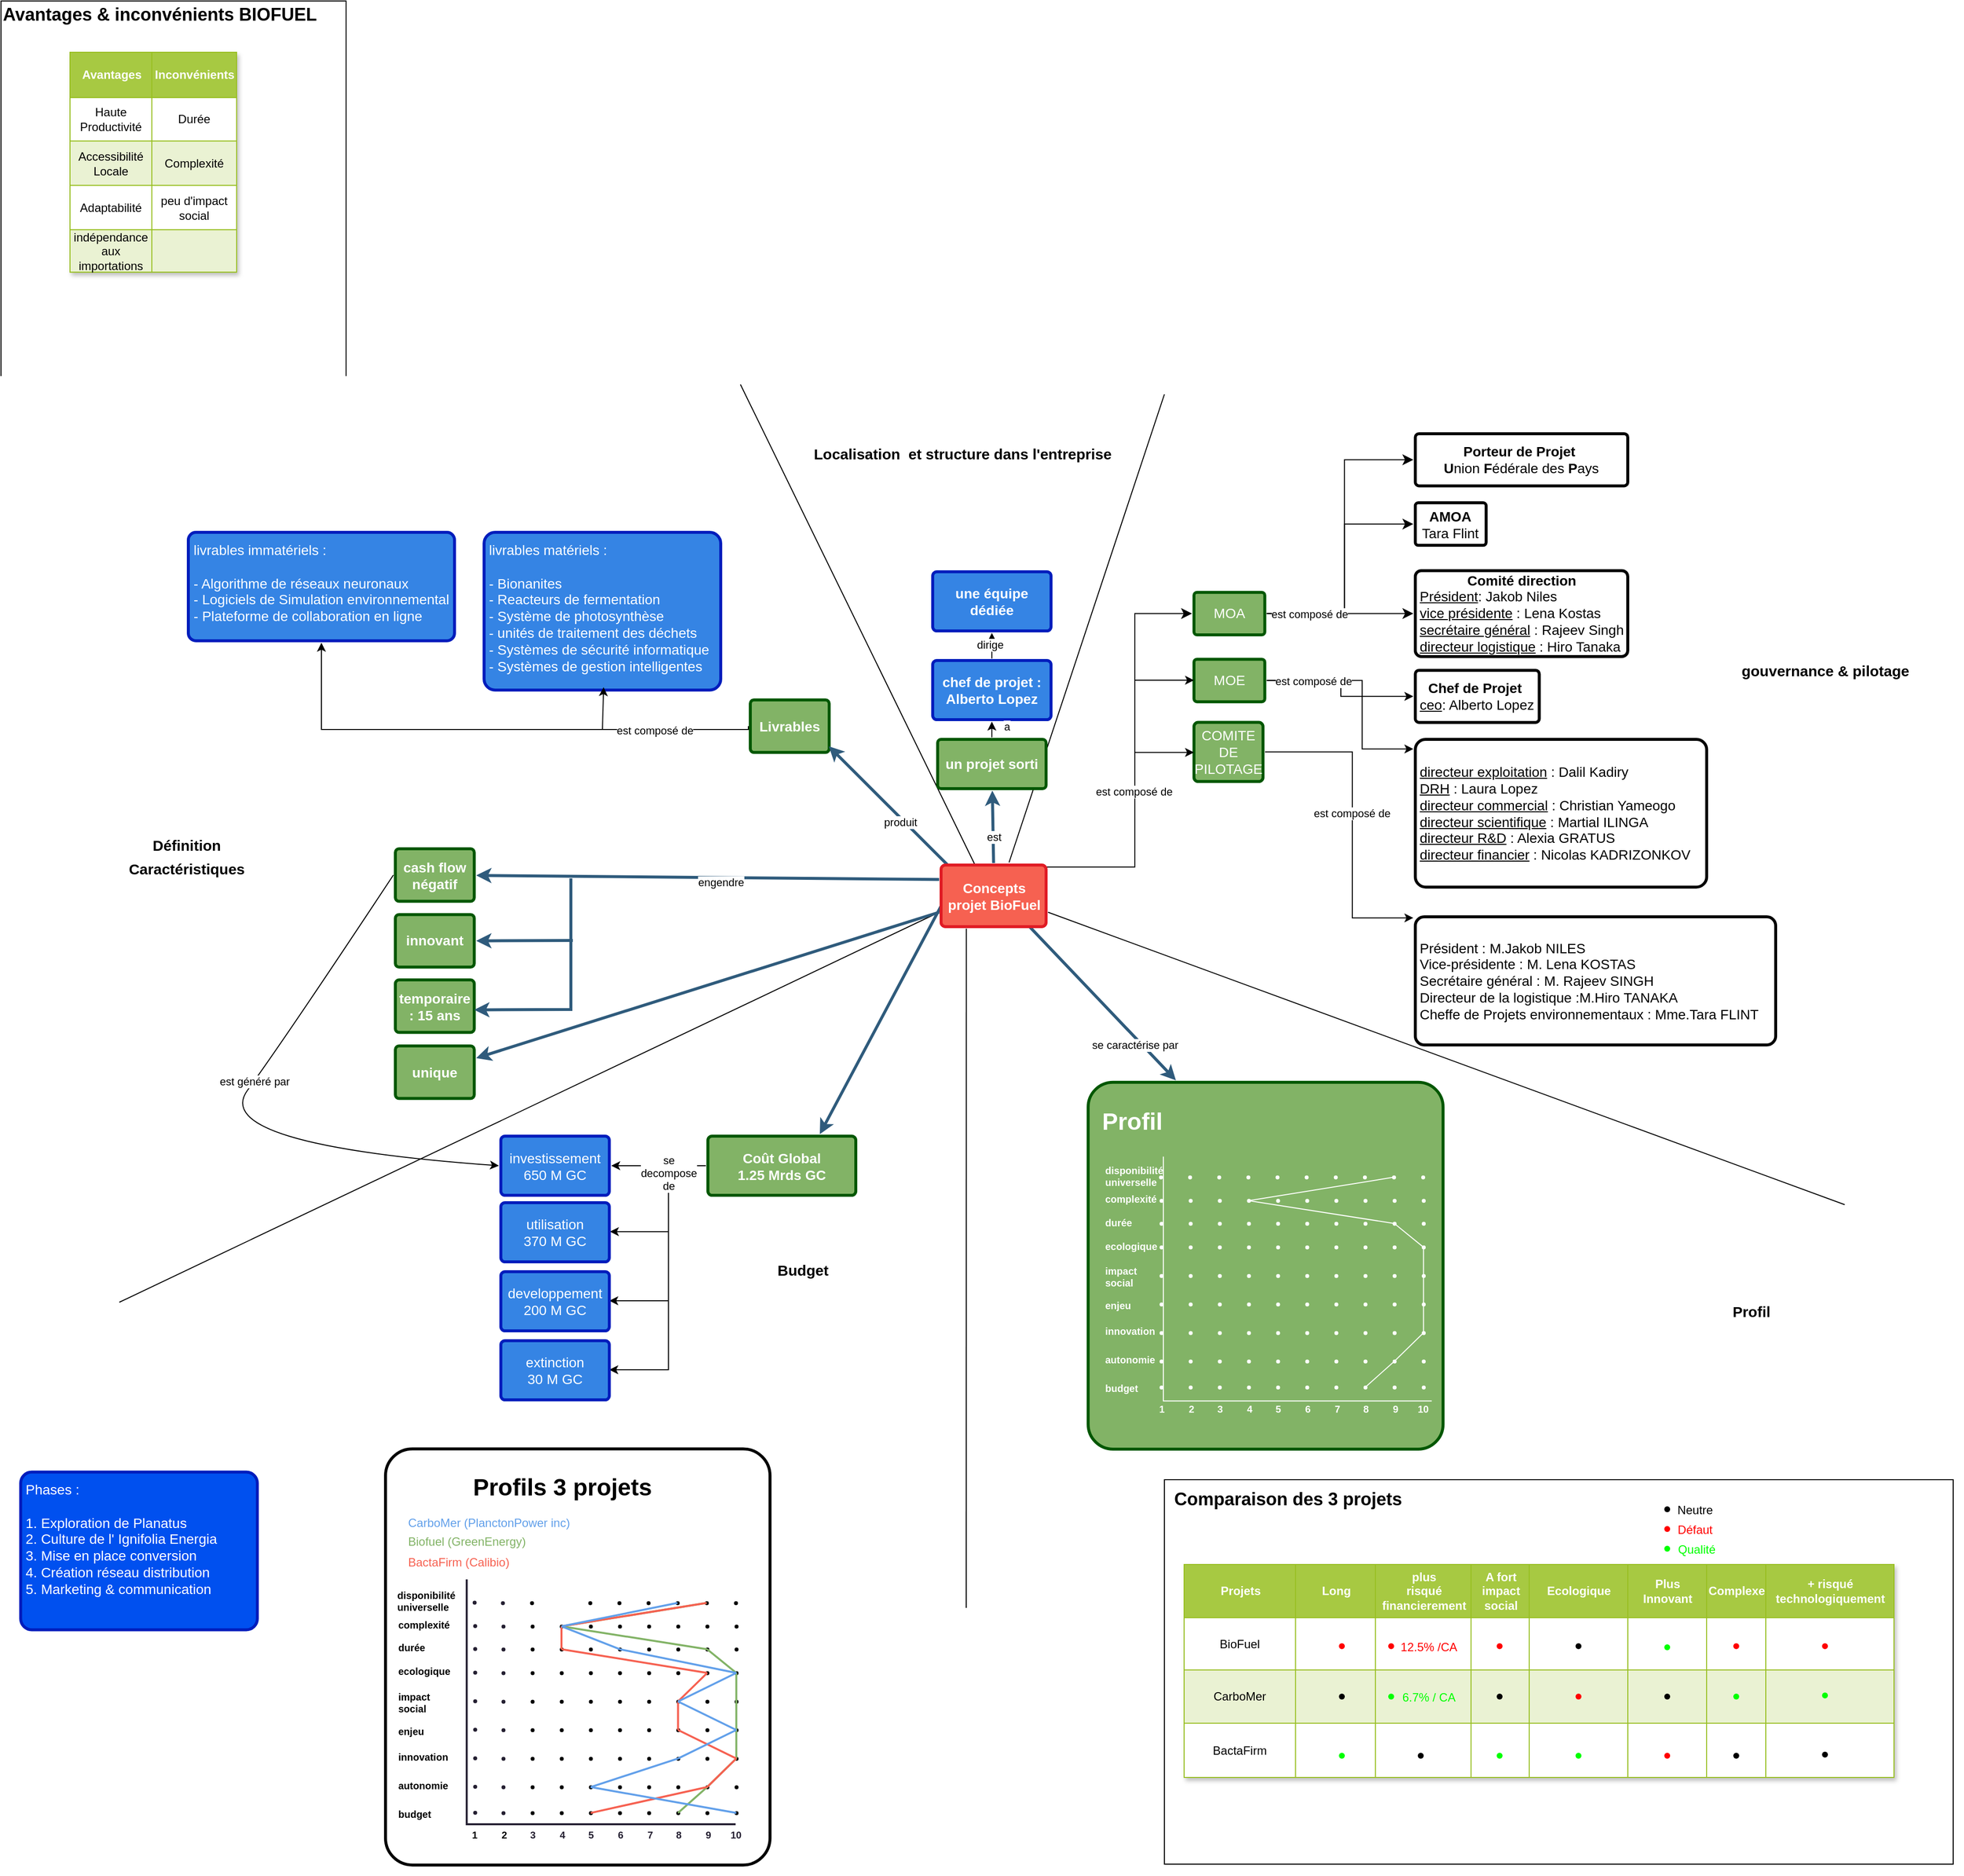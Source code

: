 <mxfile version="24.7.17">
  <diagram name="Page-1" id="CLKjj0uphk9o_yIqqThG">
    <mxGraphModel dx="2876" dy="3468" grid="1" gridSize="10" guides="1" tooltips="1" connect="1" arrows="1" fold="1" page="1" pageScale="1" pageWidth="827" pageHeight="1169" math="0" shadow="0">
      <root>
        <mxCell id="0" />
        <mxCell id="1" parent="0" />
        <mxCell id="qTHU6VsXDPw70Xse-YKT-249" value="" style="endArrow=classic;html=1;rounded=0;strokeWidth=3;strokeColor=#2f5b7c;exitX=0.782;exitY=0.886;exitDx=0;exitDy=0;exitPerimeter=0;entryX=0.25;entryY=0;entryDx=0;entryDy=0;" edge="1" parent="1" source="qTHU6VsXDPw70Xse-YKT-252" target="qTHU6VsXDPw70Xse-YKT-91">
          <mxGeometry width="50" height="50" relative="1" as="geometry">
            <mxPoint x="236" y="-1331" as="sourcePoint" />
            <mxPoint x="410" y="-1151" as="targetPoint" />
          </mxGeometry>
        </mxCell>
        <mxCell id="VC-tiXhj3lt7oMg_6m5k-4" value="" style="endArrow=none;html=1;rounded=0;exitX=0.324;exitY=0.009;exitDx=0;exitDy=0;exitPerimeter=0;" parent="1" source="qTHU6VsXDPw70Xse-YKT-252" edge="1">
          <mxGeometry width="50" height="50" relative="1" as="geometry">
            <mxPoint x="192.059" y="-1391" as="sourcePoint" />
            <mxPoint x="-70" y="-1901" as="targetPoint" />
          </mxGeometry>
        </mxCell>
        <mxCell id="VC-tiXhj3lt7oMg_6m5k-6" value="Définition&lt;div&gt;&lt;br/&gt;&lt;/div&gt;" style="text;strokeColor=none;fillColor=none;html=1;fontSize=15;fontStyle=1;verticalAlign=middle;align=center;" parent="1" vertex="1">
          <mxGeometry x="-683.5" y="-1450" width="103.5" height="50" as="geometry" />
        </mxCell>
        <mxCell id="VC-tiXhj3lt7oMg_6m5k-7" value="" style="endArrow=none;html=1;rounded=0;exitX=0.642;exitY=-0.009;exitDx=0;exitDy=0;exitPerimeter=0;" parent="1" source="qTHU6VsXDPw70Xse-YKT-252" edge="1">
          <mxGeometry width="50" height="50" relative="1" as="geometry">
            <mxPoint x="215.35" y="-1391" as="sourcePoint" />
            <mxPoint x="360" y="-1891" as="targetPoint" />
          </mxGeometry>
        </mxCell>
        <mxCell id="VC-tiXhj3lt7oMg_6m5k-8" value="Localisation&amp;nbsp; et structure dans l&#39;entreprise" style="text;strokeColor=none;fillColor=none;html=1;fontSize=15;fontStyle=1;verticalAlign=middle;align=center;" parent="1" vertex="1">
          <mxGeometry x="10" y="-1841" width="290" height="20" as="geometry" />
        </mxCell>
        <mxCell id="VC-tiXhj3lt7oMg_6m5k-9" value="" style="endArrow=none;html=1;rounded=0;exitX=1;exitY=0.75;exitDx=0;exitDy=0;" parent="1" source="qTHU6VsXDPw70Xse-YKT-252" edge="1">
          <mxGeometry width="50" height="50" relative="1" as="geometry">
            <mxPoint x="257" y="-1343.681" as="sourcePoint" />
            <mxPoint x="1050" y="-1069" as="targetPoint" />
          </mxGeometry>
        </mxCell>
        <mxCell id="VC-tiXhj3lt7oMg_6m5k-10" value="gouvernance &amp;amp; pilotage" style="text;strokeColor=none;fillColor=none;html=1;fontSize=15;fontStyle=1;verticalAlign=middle;align=center;" parent="1" vertex="1">
          <mxGeometry x="890" y="-1621" width="280" height="20" as="geometry" />
        </mxCell>
        <mxCell id="VC-tiXhj3lt7oMg_6m5k-13" value="Budget" style="text;strokeColor=none;fillColor=none;html=1;fontSize=15;fontStyle=1;verticalAlign=middle;align=center;" parent="1" vertex="1">
          <mxGeometry x="-45.51" y="-1013.5" width="77" height="20" as="geometry" />
        </mxCell>
        <mxCell id="VC-tiXhj3lt7oMg_6m5k-22" value="unique" style="rounded=1;whiteSpace=wrap;html=1;shadow=0;labelBackgroundColor=none;strokeColor=#005700;strokeWidth=3;fillColor=#82b366;fontFamily=Helvetica;fontSize=14;fontColor=#ffffff;align=center;spacing=5;fontStyle=1;arcSize=7;perimeterSpacing=2;" parent="1" vertex="1">
          <mxGeometry x="-420" y="-1230.0" width="80" height="53.25" as="geometry" />
        </mxCell>
        <mxCell id="VC-tiXhj3lt7oMg_6m5k-25" value="temporaire : 15 ans" style="rounded=1;whiteSpace=wrap;html=1;shadow=0;labelBackgroundColor=none;strokeColor=#005700;strokeWidth=3;fillColor=#82b366;fontFamily=Helvetica;fontSize=14;fontColor=#ffffff;align=center;spacing=5;fontStyle=1;arcSize=7;perimeterSpacing=2;" parent="1" vertex="1">
          <mxGeometry x="-420" y="-1296.94" width="80" height="53.25" as="geometry" />
        </mxCell>
        <mxCell id="VC-tiXhj3lt7oMg_6m5k-28" value="" style="edgeStyle=none;rounded=0;jumpStyle=none;html=1;shadow=0;labelBackgroundColor=none;startArrow=none;startFill=0;endArrow=classic;endFill=1;jettySize=auto;orthogonalLoop=1;strokeColor=#2F5B7C;strokeWidth=3;fontFamily=Helvetica;fontSize=16;fontColor=#23445D;spacing=5;exitX=0;exitY=0.25;exitDx=0;exitDy=0;" parent="1" source="qTHU6VsXDPw70Xse-YKT-252" target="VC-tiXhj3lt7oMg_6m5k-30" edge="1">
          <mxGeometry relative="1" as="geometry">
            <mxPoint x="165.6" y="-1332.02" as="sourcePoint" />
          </mxGeometry>
        </mxCell>
        <mxCell id="VC-tiXhj3lt7oMg_6m5k-29" value="engendre" style="edgeLabel;html=1;align=center;verticalAlign=middle;resizable=0;points=[];" parent="VC-tiXhj3lt7oMg_6m5k-28" vertex="1" connectable="0">
          <mxGeometry x="-0.099" y="4" relative="1" as="geometry">
            <mxPoint x="-10" as="offset" />
          </mxGeometry>
        </mxCell>
        <mxCell id="VC-tiXhj3lt7oMg_6m5k-30" value="cash flow négatif" style="rounded=1;whiteSpace=wrap;html=1;shadow=0;labelBackgroundColor=none;strokeColor=#005700;strokeWidth=3;fillColor=#82b366;fontFamily=Helvetica;fontSize=14;fontColor=#ffffff;align=center;spacing=5;fontStyle=1;arcSize=7;perimeterSpacing=2;" parent="1" vertex="1">
          <mxGeometry x="-420" y="-1430.0" width="80" height="53.25" as="geometry" />
        </mxCell>
        <mxCell id="VC-tiXhj3lt7oMg_6m5k-31" value="&lt;div align=&quot;left&quot;&gt;livrables immatériels :&lt;/div&gt;&lt;div align=&quot;left&quot;&gt;&lt;br&gt;&lt;/div&gt;&lt;div align=&quot;left&quot;&gt;- Algorithme de réseaux neuronaux&lt;/div&gt;&lt;div align=&quot;left&quot;&gt;- Logiciels de Simulation environnemental&lt;/div&gt;&lt;div align=&quot;left&quot;&gt;- Plateforme de collaboration en ligne&lt;br&gt;&lt;/div&gt;" style="rounded=1;whiteSpace=wrap;html=1;shadow=0;labelBackgroundColor=none;strokeColor=#001DBC;strokeWidth=3;fillColor=#3584e4;fontFamily=Helvetica;fontSize=14;fontColor=#ffffff;align=center;spacing=5;fontStyle=0;arcSize=7;perimeterSpacing=2;verticalAlign=top;" parent="1" vertex="1">
          <mxGeometry x="-630" y="-1751" width="270" height="110" as="geometry" />
        </mxCell>
        <mxCell id="VC-tiXhj3lt7oMg_6m5k-32" value="&lt;div&gt;livrables matériels :&lt;/div&gt;&lt;br&gt;&lt;div&gt;- Bionanites&lt;/div&gt;&lt;div&gt;- Reacteurs de fermentation&lt;br&gt;&lt;/div&gt;&lt;div&gt;- Système de photosynthèse&lt;/div&gt;&lt;div&gt;- unités de traitement des déchets&lt;/div&gt;&lt;div&gt;- Systèmes de sécurité informatique&lt;/div&gt;&lt;div&gt;- Systèmes de gestion intelligentes&lt;br&gt;&lt;/div&gt;" style="rounded=1;whiteSpace=wrap;html=1;shadow=0;labelBackgroundColor=none;strokeColor=#001DBC;strokeWidth=3;fillColor=#3584e4;fontFamily=Helvetica;fontSize=14;fontColor=#ffffff;align=left;spacing=5;fontStyle=0;arcSize=7;perimeterSpacing=2;verticalAlign=top;" parent="1" vertex="1">
          <mxGeometry x="-330" y="-1751" width="240" height="160" as="geometry" />
        </mxCell>
        <mxCell id="VC-tiXhj3lt7oMg_6m5k-34" style="edgeStyle=orthogonalEdgeStyle;rounded=0;orthogonalLoop=1;jettySize=auto;html=1;exitX=0;exitY=0.5;exitDx=0;exitDy=0;entryX=0.5;entryY=1;entryDx=0;entryDy=0;" parent="1" source="VC-tiXhj3lt7oMg_6m5k-35" target="VC-tiXhj3lt7oMg_6m5k-31" edge="1">
          <mxGeometry relative="1" as="geometry">
            <mxPoint x="-80" y="-601" as="targetPoint" />
            <Array as="points">
              <mxPoint x="-62" y="-1551" />
              <mxPoint x="-495" y="-1551" />
            </Array>
          </mxGeometry>
        </mxCell>
        <mxCell id="VC-tiXhj3lt7oMg_6m5k-45" value="est composé de " style="edgeLabel;html=1;align=center;verticalAlign=middle;resizable=0;points=[];" parent="VC-tiXhj3lt7oMg_6m5k-34" vertex="1" connectable="0">
          <mxGeometry x="-0.622" y="1" relative="1" as="geometry">
            <mxPoint as="offset" />
          </mxGeometry>
        </mxCell>
        <mxCell id="VC-tiXhj3lt7oMg_6m5k-35" value="Livrables" style="rounded=1;whiteSpace=wrap;html=1;shadow=0;labelBackgroundColor=none;strokeColor=#005700;strokeWidth=3;fillColor=#82b366;fontFamily=Helvetica;fontSize=14;fontColor=#ffffff;align=center;spacing=5;fontStyle=1;arcSize=7;perimeterSpacing=2;" parent="1" vertex="1">
          <mxGeometry x="-60" y="-1581" width="80" height="53.25" as="geometry" />
        </mxCell>
        <mxCell id="VC-tiXhj3lt7oMg_6m5k-36" value="" style="edgeStyle=none;rounded=0;jumpStyle=none;html=1;shadow=0;labelBackgroundColor=none;startArrow=none;startFill=0;endArrow=classic;endFill=1;jettySize=auto;orthogonalLoop=1;strokeColor=#2F5B7C;strokeWidth=3;fontFamily=Helvetica;fontSize=16;fontColor=#23445D;spacing=5;entryX=0.972;entryY=0.856;entryDx=0;entryDy=0;exitX=0.118;exitY=0.095;exitDx=0;exitDy=0;entryPerimeter=0;exitPerimeter=0;" parent="1" source="qTHU6VsXDPw70Xse-YKT-252" target="VC-tiXhj3lt7oMg_6m5k-35" edge="1">
          <mxGeometry relative="1" as="geometry">
            <mxPoint x="157" y="-1391" as="sourcePoint" />
            <mxPoint x="167" y="-843" as="targetPoint" />
          </mxGeometry>
        </mxCell>
        <mxCell id="VC-tiXhj3lt7oMg_6m5k-37" value="produit" style="edgeLabel;html=1;align=center;verticalAlign=middle;resizable=0;points=[];" parent="VC-tiXhj3lt7oMg_6m5k-36" vertex="1" connectable="0">
          <mxGeometry x="-0.198" y="3" relative="1" as="geometry">
            <mxPoint as="offset" />
          </mxGeometry>
        </mxCell>
        <mxCell id="VC-tiXhj3lt7oMg_6m5k-38" value="innovant" style="rounded=1;whiteSpace=wrap;html=1;shadow=0;labelBackgroundColor=none;strokeColor=#005700;strokeWidth=3;fillColor=#82b366;fontFamily=Helvetica;fontSize=14;fontColor=#ffffff;align=center;spacing=5;fontStyle=1;arcSize=7;perimeterSpacing=2;" parent="1" vertex="1">
          <mxGeometry x="-420" y="-1363.25" width="80" height="53.25" as="geometry" />
        </mxCell>
        <mxCell id="VC-tiXhj3lt7oMg_6m5k-39" value="&lt;div&gt;Phases : &lt;br&gt;&lt;/div&gt;&lt;div&gt;&lt;br&gt;&lt;/div&gt;&lt;div&gt;1. Exploration de Planatus&lt;/div&gt;&lt;div&gt;2. Culture de l&#39; Ignifolia Energia&lt;/div&gt;&lt;div&gt;3. Mise en place conversion&lt;/div&gt;&lt;div&gt;4. Création réseau distribution&lt;/div&gt;&lt;div&gt;5. Marketing &amp;amp; communication&lt;br&gt;&lt;/div&gt;&lt;div&gt;&lt;br&gt;&lt;/div&gt;" style="rounded=1;whiteSpace=wrap;html=1;shadow=0;labelBackgroundColor=none;strokeColor=#001DBC;strokeWidth=3;fillColor=#0050ef;fontFamily=Helvetica;fontSize=14;fontColor=#ffffff;align=left;spacing=5;fontStyle=0;arcSize=7;perimeterSpacing=2;verticalAlign=top;" parent="1" vertex="1">
          <mxGeometry x="-800" y="-797.75" width="240" height="160" as="geometry" />
        </mxCell>
        <mxCell id="VC-tiXhj3lt7oMg_6m5k-44" value="" style="endArrow=classic;html=1;rounded=0;entryX=0.505;entryY=0.97;entryDx=0;entryDy=0;entryPerimeter=0;" parent="1" target="VC-tiXhj3lt7oMg_6m5k-32" edge="1">
          <mxGeometry width="50" height="50" relative="1" as="geometry">
            <mxPoint x="-210" y="-1551" as="sourcePoint" />
            <mxPoint x="-330" y="-1291" as="targetPoint" />
            <Array as="points" />
          </mxGeometry>
        </mxCell>
        <mxCell id="qTHU6VsXDPw70Xse-YKT-1" value="" style="edgeStyle=none;rounded=0;jumpStyle=none;html=1;shadow=0;labelBackgroundColor=none;startArrow=none;startFill=0;endArrow=classic;endFill=1;jettySize=auto;orthogonalLoop=1;strokeColor=#2F5B7C;strokeWidth=3;fontFamily=Helvetica;fontSize=16;fontColor=#23445D;spacing=5;exitX=0.5;exitY=0;exitDx=0;exitDy=0;" edge="1" parent="1" target="qTHU6VsXDPw70Xse-YKT-3" source="qTHU6VsXDPw70Xse-YKT-252">
          <mxGeometry relative="1" as="geometry">
            <mxPoint x="202.742" y="-1391" as="sourcePoint" />
          </mxGeometry>
        </mxCell>
        <mxCell id="qTHU6VsXDPw70Xse-YKT-2" value="est " style="edgeLabel;html=1;align=center;verticalAlign=middle;resizable=0;points=[];" vertex="1" connectable="0" parent="qTHU6VsXDPw70Xse-YKT-1">
          <mxGeometry x="-0.242" relative="1" as="geometry">
            <mxPoint y="1" as="offset" />
          </mxGeometry>
        </mxCell>
        <mxCell id="qTHU6VsXDPw70Xse-YKT-3" value="un projet sorti " style="rounded=1;whiteSpace=wrap;html=1;shadow=0;labelBackgroundColor=none;strokeColor=#005700;strokeWidth=3;fillColor=#82b366;fontFamily=Helvetica;fontSize=14;fontColor=#ffffff;align=center;spacing=5;fontStyle=1;arcSize=7;perimeterSpacing=2;" vertex="1" parent="1">
          <mxGeometry x="130" y="-1541" width="110" height="50" as="geometry" />
        </mxCell>
        <mxCell id="qTHU6VsXDPw70Xse-YKT-5" value="chef de projet : Alberto Lopez" style="rounded=1;whiteSpace=wrap;html=1;shadow=0;labelBackgroundColor=none;strokeColor=#001DBC;strokeWidth=3;fillColor=#3584e4;fontFamily=Helvetica;fontSize=14;fontColor=#ffffff;align=center;spacing=5;fontStyle=1;arcSize=7;perimeterSpacing=2;" vertex="1" parent="1">
          <mxGeometry x="125" y="-1621" width="120" height="60" as="geometry" />
        </mxCell>
        <mxCell id="qTHU6VsXDPw70Xse-YKT-6" value="une équipe dédiée" style="rounded=1;whiteSpace=wrap;html=1;shadow=0;labelBackgroundColor=none;strokeColor=#001DBC;strokeWidth=3;fillColor=#3584e4;fontFamily=Helvetica;fontSize=14;fontColor=#ffffff;align=center;spacing=5;fontStyle=1;arcSize=7;perimeterSpacing=2;" vertex="1" parent="1">
          <mxGeometry x="125" y="-1711" width="120" height="60" as="geometry" />
        </mxCell>
        <mxCell id="qTHU6VsXDPw70Xse-YKT-14" value="" style="endArrow=classic;html=1;rounded=0;exitX=0.5;exitY=0;exitDx=0;exitDy=0;entryX=0.5;entryY=1;entryDx=0;entryDy=0;" edge="1" parent="1" source="qTHU6VsXDPw70Xse-YKT-5" target="qTHU6VsXDPw70Xse-YKT-6">
          <mxGeometry width="50" height="50" relative="1" as="geometry">
            <mxPoint x="450" y="-1631" as="sourcePoint" />
            <mxPoint x="500" y="-1681" as="targetPoint" />
          </mxGeometry>
        </mxCell>
        <mxCell id="qTHU6VsXDPw70Xse-YKT-15" value="dirige" style="edgeLabel;html=1;align=center;verticalAlign=middle;resizable=0;points=[];" vertex="1" connectable="0" parent="qTHU6VsXDPw70Xse-YKT-14">
          <mxGeometry x="0.095" y="2" relative="1" as="geometry">
            <mxPoint as="offset" />
          </mxGeometry>
        </mxCell>
        <mxCell id="qTHU6VsXDPw70Xse-YKT-16" value="" style="endArrow=classic;html=1;rounded=0;entryX=0.5;entryY=1;entryDx=0;entryDy=0;exitX=0.5;exitY=0;exitDx=0;exitDy=0;" edge="1" parent="1" source="qTHU6VsXDPw70Xse-YKT-3" target="qTHU6VsXDPw70Xse-YKT-5">
          <mxGeometry width="50" height="50" relative="1" as="geometry">
            <mxPoint x="180" y="-1577.75" as="sourcePoint" />
            <mxPoint x="230" y="-1627.75" as="targetPoint" />
          </mxGeometry>
        </mxCell>
        <mxCell id="qTHU6VsXDPw70Xse-YKT-17" value="a" style="edgeLabel;html=1;align=center;verticalAlign=middle;resizable=0;points=[];" vertex="1" connectable="0" parent="qTHU6VsXDPw70Xse-YKT-16">
          <mxGeometry x="-0.125" y="-1" relative="1" as="geometry">
            <mxPoint x="14" y="-4" as="offset" />
          </mxGeometry>
        </mxCell>
        <mxCell id="qTHU6VsXDPw70Xse-YKT-45" value="" style="group" vertex="1" connectable="0" parent="1">
          <mxGeometry x="390" y="-1851" width="520" height="470" as="geometry" />
        </mxCell>
        <mxCell id="VC-tiXhj3lt7oMg_6m5k-17" value="Profil" style="text;strokeColor=none;fillColor=none;html=1;fontSize=15;fontStyle=1;verticalAlign=middle;align=center;" parent="qTHU6VsXDPw70Xse-YKT-45" vertex="1">
          <mxGeometry x="224.49" y="251.959" width="69.143" height="19.381" as="geometry" />
        </mxCell>
        <mxCell id="qTHU6VsXDPw70Xse-YKT-38" value="&lt;b&gt;AMOA&lt;/b&gt; &lt;br&gt;Tara Flint" style="rounded=1;whiteSpace=wrap;html=1;shadow=0;labelBackgroundColor=none;strokeWidth=3;fontFamily=Helvetica;fontSize=14;align=center;spacing=5;fontStyle=0;arcSize=7;perimeterSpacing=2;" vertex="1" parent="qTHU6VsXDPw70Xse-YKT-45">
          <mxGeometry x="224.49" y="70.015" width="71.837" height="43.124" as="geometry" />
        </mxCell>
        <mxCell id="qTHU6VsXDPw70Xse-YKT-39" value="&lt;div align=&quot;center&quot;&gt;&lt;b&gt;Comité direction &lt;/b&gt;&lt;/div&gt;&lt;div&gt;&lt;u&gt;Président&lt;/u&gt;: Jakob Niles&lt;/div&gt;&lt;div&gt;&lt;u&gt;vice présidente&lt;/u&gt; : Lena Kostas&lt;/div&gt;&lt;div&gt;&lt;u&gt;secrétaire général&lt;/u&gt; : Rajeev Singh&lt;br&gt;&lt;u&gt;directeur logistique&lt;/u&gt; : Hiro Tanaka&lt;br&gt;&lt;/div&gt;" style="rounded=1;whiteSpace=wrap;html=1;shadow=0;labelBackgroundColor=none;strokeWidth=3;fontFamily=Helvetica;fontSize=14;align=left;spacing=5;fontStyle=0;arcSize=7;perimeterSpacing=2;" vertex="1" parent="qTHU6VsXDPw70Xse-YKT-45">
          <mxGeometry x="224.49" y="138.82" width="215.51" height="87.216" as="geometry" />
        </mxCell>
        <mxCell id="qTHU6VsXDPw70Xse-YKT-40" value="&lt;div&gt;&lt;b&gt;Porteur de Projet&lt;/b&gt;&amp;nbsp;&lt;/div&gt;&lt;div&gt;&lt;b&gt;U&lt;/b&gt;nion &lt;b&gt;F&lt;/b&gt;édérale des &lt;b&gt;P&lt;/b&gt;ays&lt;/div&gt;" style="rounded=1;whiteSpace=wrap;html=1;shadow=0;labelBackgroundColor=none;strokeWidth=3;fontFamily=Helvetica;fontSize=14;align=center;spacing=5;fontStyle=0;arcSize=7;perimeterSpacing=2;" vertex="1" parent="qTHU6VsXDPw70Xse-YKT-45">
          <mxGeometry x="224.49" width="215.51" height="52.814" as="geometry" />
        </mxCell>
        <mxCell id="qTHU6VsXDPw70Xse-YKT-41" value="" style="edgeStyle=elbowEdgeStyle;elbow=horizontal;endArrow=classic;html=1;curved=0;rounded=0;endSize=8;startSize=8;exitX=1;exitY=0.5;exitDx=0;exitDy=0;entryX=0;entryY=0.5;entryDx=0;entryDy=0;" edge="1" parent="qTHU6VsXDPw70Xse-YKT-45" source="qTHU6VsXDPw70Xse-YKT-31" target="qTHU6VsXDPw70Xse-YKT-38">
          <mxGeometry width="50" height="50" relative="1" as="geometry">
            <mxPoint x="26.939" y="106.598" as="sourcePoint" />
            <mxPoint x="71.837" y="58.144" as="targetPoint" />
            <Array as="points">
              <mxPoint x="152.653" y="135.67" />
            </Array>
          </mxGeometry>
        </mxCell>
        <mxCell id="qTHU6VsXDPw70Xse-YKT-42" value="" style="edgeStyle=elbowEdgeStyle;elbow=horizontal;endArrow=classic;html=1;curved=0;rounded=0;endSize=8;startSize=8;exitX=1;exitY=0.5;exitDx=0;exitDy=0;" edge="1" parent="qTHU6VsXDPw70Xse-YKT-45" source="qTHU6VsXDPw70Xse-YKT-31" target="qTHU6VsXDPw70Xse-YKT-39">
          <mxGeometry width="50" height="50" relative="1" as="geometry">
            <mxPoint x="26.939" y="106.598" as="sourcePoint" />
            <mxPoint x="105.959" y="184.124" as="targetPoint" />
          </mxGeometry>
        </mxCell>
        <mxCell id="qTHU6VsXDPw70Xse-YKT-43" value="" style="edgeStyle=elbowEdgeStyle;elbow=horizontal;endArrow=classic;html=1;curved=0;rounded=0;endSize=8;startSize=8;exitX=1;exitY=0.5;exitDx=0;exitDy=0;entryX=0;entryY=0.5;entryDx=0;entryDy=0;" edge="1" parent="qTHU6VsXDPw70Xse-YKT-45" source="qTHU6VsXDPw70Xse-YKT-31" target="qTHU6VsXDPw70Xse-YKT-40">
          <mxGeometry width="50" height="50" relative="1" as="geometry">
            <mxPoint x="26.939" y="106.598" as="sourcePoint" />
            <mxPoint x="71.837" y="58.144" as="targetPoint" />
            <Array as="points">
              <mxPoint x="152.653" y="106.598" />
            </Array>
          </mxGeometry>
        </mxCell>
        <mxCell id="qTHU6VsXDPw70Xse-YKT-44" value="est composé de " style="edgeLabel;html=1;align=center;verticalAlign=middle;resizable=0;points=[];" vertex="1" connectable="0" parent="qTHU6VsXDPw70Xse-YKT-43">
          <mxGeometry x="-0.621" y="1" relative="1" as="geometry">
            <mxPoint x="-15" y="1" as="offset" />
          </mxGeometry>
        </mxCell>
        <mxCell id="qTHU6VsXDPw70Xse-YKT-31" value="MOA" style="rounded=1;whiteSpace=wrap;html=1;shadow=0;labelBackgroundColor=none;strokeColor=#005700;strokeWidth=3;fillColor=#82B366;fontFamily=Helvetica;fontSize=14;fontColor=#ffffff;align=center;spacing=5;fontStyle=0;arcSize=7;perimeterSpacing=2;" vertex="1" parent="qTHU6VsXDPw70Xse-YKT-45">
          <mxGeometry y="160.866" width="71.837" height="43.124" as="geometry" />
        </mxCell>
        <mxCell id="qTHU6VsXDPw70Xse-YKT-32" style="edgeStyle=elbowEdgeStyle;rounded=0;orthogonalLoop=1;jettySize=auto;html=1;exitX=1;exitY=0.5;exitDx=0;exitDy=0;" edge="1" parent="qTHU6VsXDPw70Xse-YKT-45" source="qTHU6VsXDPw70Xse-YKT-33" target="qTHU6VsXDPw70Xse-YKT-35">
          <mxGeometry relative="1" as="geometry" />
        </mxCell>
        <mxCell id="qTHU6VsXDPw70Xse-YKT-33" value="MOE" style="rounded=1;whiteSpace=wrap;html=1;shadow=0;labelBackgroundColor=none;strokeColor=#005700;strokeWidth=3;fillColor=#82B366;fontFamily=Helvetica;fontSize=14;fontColor=#ffffff;align=center;spacing=5;fontStyle=0;arcSize=7;perimeterSpacing=2;" vertex="1" parent="qTHU6VsXDPw70Xse-YKT-45">
          <mxGeometry y="228.701" width="71.837" height="43.124" as="geometry" />
        </mxCell>
        <mxCell id="qTHU6VsXDPw70Xse-YKT-34" value="&lt;div&gt;&lt;u&gt;directeur exploitation&lt;/u&gt; : Dalil Kadiry&lt;br&gt;&lt;/div&gt;&lt;div&gt;&lt;u&gt;DRH&lt;/u&gt; : Laura Lopez&lt;br&gt;&lt;u&gt;directeur commercial&lt;/u&gt; : Christian Yameogo&lt;/div&gt;&lt;div&gt;&lt;u&gt;directeur scientifique&lt;/u&gt; : Martial ILINGA&lt;/div&gt;&lt;div&gt;&lt;u&gt;directeur R&amp;amp;D&lt;/u&gt; : Alexia GRATUS&lt;/div&gt;&lt;div&gt;&lt;u&gt;directeur financier&lt;/u&gt; : Nicolas KADRIZONKOV&lt;br&gt;&lt;/div&gt;" style="rounded=1;whiteSpace=wrap;html=1;shadow=0;labelBackgroundColor=none;strokeWidth=3;fontFamily=Helvetica;fontSize=14;align=left;spacing=5;fontStyle=0;arcSize=7;perimeterSpacing=2;" vertex="1" parent="qTHU6VsXDPw70Xse-YKT-45">
          <mxGeometry x="224.49" y="310" width="295.51" height="149.82" as="geometry" />
        </mxCell>
        <mxCell id="qTHU6VsXDPw70Xse-YKT-35" value="&lt;div&gt;&lt;b&gt;Chef de Projet&lt;/b&gt;&amp;nbsp;&lt;/div&gt;&lt;div align=&quot;left&quot;&gt;&lt;u&gt;ceo&lt;/u&gt;: Alberto Lopez&lt;/div&gt;" style="rounded=1;whiteSpace=wrap;html=1;shadow=0;labelBackgroundColor=none;strokeWidth=3;fontFamily=Helvetica;fontSize=14;align=center;spacing=5;fontStyle=0;arcSize=7;perimeterSpacing=2;" vertex="1" parent="qTHU6VsXDPw70Xse-YKT-45">
          <mxGeometry x="224.49" y="239.999" width="125.714" height="52.814" as="geometry" />
        </mxCell>
        <mxCell id="qTHU6VsXDPw70Xse-YKT-36" style="edgeStyle=elbowEdgeStyle;rounded=0;orthogonalLoop=1;jettySize=auto;html=1;exitX=1;exitY=0.5;exitDx=0;exitDy=0;" edge="1" parent="qTHU6VsXDPw70Xse-YKT-45" source="qTHU6VsXDPw70Xse-YKT-33" target="qTHU6VsXDPw70Xse-YKT-34">
          <mxGeometry relative="1" as="geometry">
            <mxPoint x="82.612" y="259.711" as="sourcePoint" />
            <mxPoint x="159.837" y="308.165" as="targetPoint" />
            <Array as="points">
              <mxPoint x="170.612" y="319.794" />
            </Array>
          </mxGeometry>
        </mxCell>
        <mxCell id="qTHU6VsXDPw70Xse-YKT-37" value="est composé de " style="edgeLabel;html=1;align=center;verticalAlign=middle;resizable=0;points=[];" vertex="1" connectable="0" parent="qTHU6VsXDPw70Xse-YKT-36">
          <mxGeometry x="-0.51" y="-4" relative="1" as="geometry">
            <mxPoint x="-7" y="-4" as="offset" />
          </mxGeometry>
        </mxCell>
        <mxCell id="qTHU6VsXDPw70Xse-YKT-60" value="COMITE DE PILOTAGE" style="rounded=1;whiteSpace=wrap;html=1;shadow=0;labelBackgroundColor=none;strokeColor=#005700;strokeWidth=3;fillColor=#82B366;fontFamily=Helvetica;fontSize=14;fontColor=#ffffff;align=center;spacing=5;fontStyle=0;arcSize=7;perimeterSpacing=2;" vertex="1" parent="qTHU6VsXDPw70Xse-YKT-45">
          <mxGeometry y="292.81" width="70" height="60" as="geometry" />
        </mxCell>
        <mxCell id="qTHU6VsXDPw70Xse-YKT-51" value="" style="edgeStyle=elbowEdgeStyle;elbow=horizontal;endArrow=classic;html=1;curved=0;rounded=0;endSize=8;startSize=8;exitX=0.913;exitY=0.06;exitDx=0;exitDy=0;entryX=0;entryY=0.5;entryDx=0;entryDy=0;exitPerimeter=0;" edge="1" parent="1" source="qTHU6VsXDPw70Xse-YKT-252" target="qTHU6VsXDPw70Xse-YKT-31">
          <mxGeometry width="50" height="50" relative="1" as="geometry">
            <mxPoint x="257" y="-1391" as="sourcePoint" />
            <mxPoint x="100" y="-1481" as="targetPoint" />
            <Array as="points">
              <mxPoint x="330" y="-1591" />
            </Array>
          </mxGeometry>
        </mxCell>
        <mxCell id="qTHU6VsXDPw70Xse-YKT-53" value="est composé de" style="edgeLabel;html=1;align=center;verticalAlign=middle;resizable=0;points=[];" vertex="1" connectable="0" parent="qTHU6VsXDPw70Xse-YKT-51">
          <mxGeometry x="-0.156" y="1" relative="1" as="geometry">
            <mxPoint as="offset" />
          </mxGeometry>
        </mxCell>
        <mxCell id="qTHU6VsXDPw70Xse-YKT-52" value="" style="endArrow=classic;html=1;rounded=0;" edge="1" parent="1">
          <mxGeometry width="50" height="50" relative="1" as="geometry">
            <mxPoint x="330" y="-1601" as="sourcePoint" />
            <mxPoint x="390" y="-1601" as="targetPoint" />
          </mxGeometry>
        </mxCell>
        <mxCell id="qTHU6VsXDPw70Xse-YKT-58" value="Profil" style="text;strokeColor=none;fillColor=none;html=1;fontSize=15;fontStyle=1;verticalAlign=middle;align=center;" vertex="1" parent="1">
          <mxGeometry x="919.997" y="-971.001" width="69.143" height="19.381" as="geometry" />
        </mxCell>
        <mxCell id="qTHU6VsXDPw70Xse-YKT-61" value="&lt;div&gt;Président : M.Jakob NILES&lt;/div&gt;&lt;div&gt;Vice-présidente : M. Lena KOSTAS&lt;/div&gt;&lt;div&gt;Secrétaire général : M. Rajeev SINGH&lt;/div&gt;&lt;div&gt;Directeur de la logistique :M.Hiro TANAKA&lt;/div&gt;&lt;div&gt;Cheffe de Projets environnementaux : Mme.Tara FLINT&lt;br&gt;&lt;/div&gt;" style="rounded=1;whiteSpace=wrap;html=1;shadow=0;labelBackgroundColor=none;strokeWidth=3;fontFamily=Helvetica;fontSize=14;align=left;spacing=5;fontStyle=0;arcSize=7;perimeterSpacing=2;" vertex="1" parent="1">
          <mxGeometry x="614.49" y="-1361" width="365.51" height="130" as="geometry" />
        </mxCell>
        <mxCell id="qTHU6VsXDPw70Xse-YKT-63" style="edgeStyle=elbowEdgeStyle;rounded=0;orthogonalLoop=1;jettySize=auto;html=1;exitX=1;exitY=0.5;exitDx=0;exitDy=0;" edge="1" parent="1" source="qTHU6VsXDPw70Xse-YKT-60" target="qTHU6VsXDPw70Xse-YKT-61">
          <mxGeometry relative="1" as="geometry">
            <mxPoint x="462.612" y="-1419.989" as="sourcePoint" />
            <mxPoint x="539.837" y="-1371.535" as="targetPoint" />
            <Array as="points">
              <mxPoint x="550.612" y="-1359.906" />
            </Array>
          </mxGeometry>
        </mxCell>
        <mxCell id="qTHU6VsXDPw70Xse-YKT-64" value="est composé de " style="edgeLabel;html=1;align=center;verticalAlign=middle;resizable=0;points=[];" vertex="1" connectable="0" parent="qTHU6VsXDPw70Xse-YKT-63">
          <mxGeometry x="-0.51" y="-4" relative="1" as="geometry">
            <mxPoint x="10" y="58" as="offset" />
          </mxGeometry>
        </mxCell>
        <mxCell id="qTHU6VsXDPw70Xse-YKT-66" value="" style="endArrow=classic;html=1;rounded=0;" edge="1" parent="1">
          <mxGeometry width="50" height="50" relative="1" as="geometry">
            <mxPoint x="330" y="-1527.75" as="sourcePoint" />
            <mxPoint x="390" y="-1527.75" as="targetPoint" />
          </mxGeometry>
        </mxCell>
        <mxCell id="qTHU6VsXDPw70Xse-YKT-70" value="" style="endArrow=classic;html=1;rounded=0;entryX=1;entryY=0.5;entryDx=0;entryDy=0;strokeWidth=3;strokeColor=#2f5b7c;" edge="1" parent="1">
          <mxGeometry width="50" height="50" relative="1" as="geometry">
            <mxPoint x="-242" y="-1400" as="sourcePoint" />
            <mxPoint x="-340.0" y="-1266.625" as="targetPoint" />
            <Array as="points">
              <mxPoint x="-242" y="-1267" />
            </Array>
          </mxGeometry>
        </mxCell>
        <mxCell id="qTHU6VsXDPw70Xse-YKT-75" value="Coût Global &lt;br&gt;1.25 Mrds GC" style="rounded=1;whiteSpace=wrap;html=1;shadow=0;labelBackgroundColor=none;strokeColor=#005700;strokeWidth=3;fillColor=#82b366;fontFamily=Helvetica;fontSize=14;fontColor=#ffffff;align=center;spacing=5;fontStyle=1;arcSize=7;perimeterSpacing=2;" vertex="1" parent="1">
          <mxGeometry x="-103" y="-1138.5" width="150" height="60" as="geometry" />
        </mxCell>
        <mxCell id="qTHU6VsXDPw70Xse-YKT-77" value="" style="endArrow=classic;html=1;rounded=0;exitX=0;exitY=0.5;exitDx=0;exitDy=0;entryX=1;entryY=0.5;entryDx=0;entryDy=0;edgeStyle=orthogonalEdgeStyle;elbow=vertical;" edge="1" parent="1" source="qTHU6VsXDPw70Xse-YKT-75" target="qTHU6VsXDPw70Xse-YKT-83">
          <mxGeometry width="50" height="50" relative="1" as="geometry">
            <mxPoint x="-163" y="-991.5" as="sourcePoint" />
            <mxPoint x="-113" y="-1041.5" as="targetPoint" />
          </mxGeometry>
        </mxCell>
        <mxCell id="qTHU6VsXDPw70Xse-YKT-78" value="" style="endArrow=classic;html=1;rounded=0;entryX=0.988;entryY=0.49;entryDx=0;entryDy=0;edgeStyle=orthogonalEdgeStyle;elbow=vertical;entryPerimeter=0;" edge="1" parent="1" target="qTHU6VsXDPw70Xse-YKT-84">
          <mxGeometry width="50" height="50" relative="1" as="geometry">
            <mxPoint x="-143" y="-1111.5" as="sourcePoint" />
            <mxPoint x="-191" y="-1098.5" as="targetPoint" />
            <Array as="points">
              <mxPoint x="-143" y="-1041.5" />
            </Array>
          </mxGeometry>
        </mxCell>
        <mxCell id="qTHU6VsXDPw70Xse-YKT-79" value="se &lt;br&gt;decompose&lt;br&gt; de " style="edgeLabel;html=1;align=center;verticalAlign=middle;resizable=0;points=[];" vertex="1" connectable="0" parent="qTHU6VsXDPw70Xse-YKT-78">
          <mxGeometry x="-1" y="-1" relative="1" as="geometry">
            <mxPoint x="1" y="10" as="offset" />
          </mxGeometry>
        </mxCell>
        <mxCell id="qTHU6VsXDPw70Xse-YKT-80" value="" style="endArrow=classic;html=1;rounded=0;entryX=0.988;entryY=0.49;entryDx=0;entryDy=0;edgeStyle=orthogonalEdgeStyle;elbow=vertical;entryPerimeter=0;" edge="1" parent="1">
          <mxGeometry width="50" height="50" relative="1" as="geometry">
            <mxPoint x="-143" y="-1041.5" as="sourcePoint" />
            <mxPoint x="-203" y="-971.5" as="targetPoint" />
            <Array as="points">
              <mxPoint x="-143" y="-971.5" />
            </Array>
          </mxGeometry>
        </mxCell>
        <mxCell id="qTHU6VsXDPw70Xse-YKT-81" value="" style="endArrow=classic;html=1;rounded=0;entryX=0.988;entryY=0.49;entryDx=0;entryDy=0;edgeStyle=orthogonalEdgeStyle;elbow=vertical;entryPerimeter=0;" edge="1" parent="1">
          <mxGeometry width="50" height="50" relative="1" as="geometry">
            <mxPoint x="-143" y="-971.5" as="sourcePoint" />
            <mxPoint x="-203" y="-901.5" as="targetPoint" />
            <Array as="points">
              <mxPoint x="-143" y="-901.5" />
            </Array>
          </mxGeometry>
        </mxCell>
        <mxCell id="qTHU6VsXDPw70Xse-YKT-87" value="" style="endArrow=classic;html=1;rounded=0;entryX=0.75;entryY=0;entryDx=0;entryDy=0;strokeWidth=3;strokeColor=#2f5b7c;exitX=0.071;exitY=0.49;exitDx=0;exitDy=0;exitPerimeter=0;" edge="1" parent="1" source="qTHU6VsXDPw70Xse-YKT-252" target="qTHU6VsXDPw70Xse-YKT-75">
          <mxGeometry width="50" height="50" relative="1" as="geometry">
            <mxPoint x="160" y="-1361" as="sourcePoint" />
            <mxPoint x="40" y="-1081" as="targetPoint" />
          </mxGeometry>
        </mxCell>
        <mxCell id="qTHU6VsXDPw70Xse-YKT-89" value="se caractérise par" style="edgeLabel;html=1;align=center;verticalAlign=middle;resizable=0;points=[];" vertex="1" connectable="0" parent="1">
          <mxGeometry x="330.002" y="-1230.996" as="geometry" />
        </mxCell>
        <mxCell id="qTHU6VsXDPw70Xse-YKT-83" value="&lt;div&gt;&lt;br&gt;&lt;/div&gt;&lt;div&gt;investissement&lt;/div&gt;650 M GC&lt;div&gt;&lt;br&gt;&lt;/div&gt;" style="rounded=1;whiteSpace=wrap;html=1;shadow=0;labelBackgroundColor=none;strokeColor=#001DBC;strokeWidth=3;fillColor=#3584e4;fontFamily=Helvetica;fontSize=14;fontColor=#ffffff;align=center;spacing=5;fontStyle=0;arcSize=7;perimeterSpacing=2;" vertex="1" parent="1">
          <mxGeometry x="-313" y="-1138.5" width="110" height="60" as="geometry" />
        </mxCell>
        <mxCell id="qTHU6VsXDPw70Xse-YKT-84" value="&lt;br&gt;&lt;div&gt;utilisation&lt;/div&gt;370 M GC&lt;div&gt;&lt;br&gt;&lt;/div&gt;" style="rounded=1;whiteSpace=wrap;html=1;shadow=0;labelBackgroundColor=none;strokeColor=#001DBC;strokeWidth=3;fillColor=#3584e4;fontFamily=Helvetica;fontSize=14;fontColor=#ffffff;align=center;spacing=5;fontStyle=0;arcSize=7;perimeterSpacing=2;" vertex="1" parent="1">
          <mxGeometry x="-313" y="-1071" width="110.0" height="60" as="geometry" />
        </mxCell>
        <mxCell id="qTHU6VsXDPw70Xse-YKT-85" value="&lt;div&gt;&lt;br&gt;&lt;/div&gt;&lt;div&gt;developpement&lt;/div&gt;200 M GC&lt;div&gt;&lt;br&gt;&lt;/div&gt;" style="rounded=1;whiteSpace=wrap;html=1;shadow=0;labelBackgroundColor=none;strokeColor=#001DBC;strokeWidth=3;fillColor=#3584e4;fontFamily=Helvetica;fontSize=14;fontColor=#ffffff;align=center;spacing=5;fontStyle=0;arcSize=7;perimeterSpacing=2;" vertex="1" parent="1">
          <mxGeometry x="-313" y="-1001" width="110.0" height="60" as="geometry" />
        </mxCell>
        <mxCell id="qTHU6VsXDPw70Xse-YKT-86" value="&lt;br&gt;&lt;div&gt;extinction&lt;/div&gt;30 M GC&lt;div&gt;&lt;br&gt;&lt;/div&gt;" style="rounded=1;whiteSpace=wrap;html=1;shadow=0;labelBackgroundColor=none;strokeColor=#001DBC;strokeWidth=3;fillColor=#3584e4;fontFamily=Helvetica;fontSize=14;fontColor=#ffffff;align=center;spacing=5;fontStyle=0;arcSize=7;perimeterSpacing=2;" vertex="1" parent="1">
          <mxGeometry x="-313" y="-931" width="110.0" height="60" as="geometry" />
        </mxCell>
        <mxCell id="qTHU6VsXDPw70Xse-YKT-252" value="Concepts &lt;br&gt;projet BioFuel " style="rounded=1;whiteSpace=wrap;html=1;shadow=0;labelBackgroundColor=none;strokeColor=#e01b24;strokeWidth=3;fillColor=#f66151;fontFamily=Helvetica;fontSize=14;fontColor=#ffffff;align=center;spacing=5;fontStyle=1;arcSize=7;perimeterSpacing=2;" vertex="1" parent="1">
          <mxGeometry x="133.5" y="-1413.5" width="106.5" height="62.5" as="geometry" />
        </mxCell>
        <mxCell id="qTHU6VsXDPw70Xse-YKT-253" value="" style="endArrow=none;html=1;rounded=0;exitX=0;exitY=0.75;exitDx=0;exitDy=0;" edge="1" parent="1" source="qTHU6VsXDPw70Xse-YKT-252">
          <mxGeometry width="50" height="50" relative="1" as="geometry">
            <mxPoint x="-435.5" y="-866.25" as="sourcePoint" />
            <mxPoint x="-700" y="-970" as="targetPoint" />
          </mxGeometry>
        </mxCell>
        <mxCell id="qTHU6VsXDPw70Xse-YKT-255" value="" style="group" vertex="1" connectable="0" parent="1">
          <mxGeometry x="277" y="-1193.13" width="371.31" height="372.13" as="geometry" />
        </mxCell>
        <mxCell id="qTHU6VsXDPw70Xse-YKT-91" value="" style="rounded=1;whiteSpace=wrap;html=1;shadow=0;labelBackgroundColor=none;strokeColor=#005700;strokeWidth=3;fillColor=#82b366;fontFamily=Helvetica;fontSize=14;fontColor=#ffffff;align=center;spacing=5;fontStyle=1;arcSize=7;perimeterSpacing=2;container=0;" vertex="1" parent="qTHU6VsXDPw70Xse-YKT-255">
          <mxGeometry x="5.66" width="360" height="372.13" as="geometry" />
        </mxCell>
        <mxCell id="qTHU6VsXDPw70Xse-YKT-92" value="" style="shape=partialRectangle;whiteSpace=wrap;html=1;bottom=0;right=0;fillColor=none;rotation=-90;container=0;fontColor=#FFFFFF;labelBorderColor=#FFFFFF;strokeColor=#FFFFFF;labelBackgroundColor=default;" vertex="1" parent="qTHU6VsXDPw70Xse-YKT-255">
          <mxGeometry x="94.15" y="63.7" width="247.31" height="271.73" as="geometry" />
        </mxCell>
        <mxCell id="qTHU6VsXDPw70Xse-YKT-93" value="ecologique" style="text;strokeColor=none;fillColor=none;html=1;fontSize=10;fontStyle=1;verticalAlign=middle;align=left;container=0;fontColor=#FFFFFF;" vertex="1" parent="qTHU6VsXDPw70Xse-YKT-255">
          <mxGeometry x="21.31" y="158.522" width="48.546" height="14.466" as="geometry" />
        </mxCell>
        <mxCell id="qTHU6VsXDPw70Xse-YKT-94" value="innovation" style="text;strokeColor=none;fillColor=none;html=1;fontSize=10;fontStyle=1;verticalAlign=middle;align=left;container=0;fontColor=#FFFFFF;" vertex="1" parent="qTHU6VsXDPw70Xse-YKT-255">
          <mxGeometry x="21.31" y="245.317" width="48.546" height="14.466" as="geometry" />
        </mxCell>
        <mxCell id="qTHU6VsXDPw70Xse-YKT-95" value="autonomie" style="text;strokeColor=none;fillColor=none;html=1;fontSize=10;fontStyle=1;verticalAlign=middle;align=left;container=0;fontColor=#FFFFFF;" vertex="1" parent="qTHU6VsXDPw70Xse-YKT-255">
          <mxGeometry x="21.31" y="274.249" width="48.546" height="14.466" as="geometry" />
        </mxCell>
        <mxCell id="qTHU6VsXDPw70Xse-YKT-96" value="budget" style="text;strokeColor=none;fillColor=none;html=1;fontSize=10;fontStyle=1;verticalAlign=middle;align=left;container=0;fontColor=#FFFFFF;" vertex="1" parent="qTHU6VsXDPw70Xse-YKT-255">
          <mxGeometry x="21.31" y="302.698" width="48.546" height="14.466" as="geometry" />
        </mxCell>
        <mxCell id="qTHU6VsXDPw70Xse-YKT-97" value="enjeu" style="text;strokeColor=none;fillColor=none;html=1;fontSize=10;fontStyle=1;verticalAlign=middle;align=left;container=0;fontColor=#FFFFFF;" vertex="1" parent="qTHU6VsXDPw70Xse-YKT-255">
          <mxGeometry x="21.31" y="218.796" width="48.546" height="14.466" as="geometry" />
        </mxCell>
        <mxCell id="qTHU6VsXDPw70Xse-YKT-98" value="impact&lt;br&gt; social" style="text;strokeColor=none;fillColor=none;html=1;fontSize=10;fontStyle=1;verticalAlign=middle;align=left;container=0;fontColor=#FFFFFF;" vertex="1" parent="qTHU6VsXDPw70Xse-YKT-255">
          <mxGeometry x="21.31" y="189.865" width="48.546" height="14.466" as="geometry" />
        </mxCell>
        <mxCell id="qTHU6VsXDPw70Xse-YKT-99" value="" style="shape=waypoint;sketch=0;fillStyle=solid;size=6;pointerEvents=1;points=[];fillColor=none;resizable=0;rotatable=0;perimeter=centerPerimeter;snapToPoint=1;container=0;strokeWidth=0;labelBackgroundColor=default;strokeColor=#FFFFFF;" vertex="1" parent="qTHU6VsXDPw70Xse-YKT-255">
          <mxGeometry x="69.856" y="157.317" width="20" height="20" as="geometry" />
        </mxCell>
        <mxCell id="qTHU6VsXDPw70Xse-YKT-100" value="" style="shape=waypoint;sketch=0;size=6;pointerEvents=1;points=[];fillColor=none;resizable=0;rotatable=0;perimeter=centerPerimeter;snapToPoint=1;fillStyle=solid;container=0;strokeWidth=0;labelBackgroundColor=default;strokeColor=#FFFFFF;" vertex="1" parent="qTHU6VsXDPw70Xse-YKT-255">
          <mxGeometry x="99.405" y="157.317" width="20" height="20" as="geometry" />
        </mxCell>
        <mxCell id="qTHU6VsXDPw70Xse-YKT-101" value="" style="shape=waypoint;sketch=0;size=6;pointerEvents=1;points=[];fillColor=none;resizable=0;rotatable=0;perimeter=centerPerimeter;snapToPoint=1;fillStyle=solid;container=0;strokeWidth=0;labelBackgroundColor=default;strokeColor=#FFFFFF;" vertex="1" parent="qTHU6VsXDPw70Xse-YKT-255">
          <mxGeometry x="128.955" y="157.317" width="20" height="20" as="geometry" />
        </mxCell>
        <mxCell id="qTHU6VsXDPw70Xse-YKT-102" value="" style="shape=waypoint;sketch=0;size=6;pointerEvents=1;points=[];fillColor=none;resizable=0;rotatable=0;perimeter=centerPerimeter;snapToPoint=1;fillStyle=solid;container=0;strokeWidth=0;labelBackgroundColor=default;strokeColor=#FFFFFF;" vertex="1" parent="qTHU6VsXDPw70Xse-YKT-255">
          <mxGeometry x="158.504" y="157.317" width="20" height="20" as="geometry" />
        </mxCell>
        <mxCell id="qTHU6VsXDPw70Xse-YKT-103" value="" style="shape=waypoint;sketch=0;size=6;pointerEvents=1;points=[];fillColor=none;resizable=0;rotatable=0;perimeter=centerPerimeter;snapToPoint=1;fillStyle=solid;container=0;strokeWidth=0;labelBackgroundColor=default;strokeColor=#FFFFFF;" vertex="1" parent="qTHU6VsXDPw70Xse-YKT-255">
          <mxGeometry x="188.054" y="157.317" width="20" height="20" as="geometry" />
        </mxCell>
        <mxCell id="qTHU6VsXDPw70Xse-YKT-104" value="" style="shape=waypoint;sketch=0;size=6;pointerEvents=1;points=[];fillColor=none;resizable=0;rotatable=0;perimeter=centerPerimeter;snapToPoint=1;fillStyle=solid;container=0;strokeWidth=0;labelBackgroundColor=default;strokeColor=#FFFFFF;" vertex="1" parent="qTHU6VsXDPw70Xse-YKT-255">
          <mxGeometry x="217.603" y="157.317" width="20" height="20" as="geometry" />
        </mxCell>
        <mxCell id="qTHU6VsXDPw70Xse-YKT-105" value="" style="shape=waypoint;sketch=0;size=6;pointerEvents=1;points=[];fillColor=none;resizable=0;rotatable=0;perimeter=centerPerimeter;snapToPoint=1;fillStyle=solid;container=0;strokeWidth=0;labelBackgroundColor=default;strokeColor=#FFFFFF;" vertex="1" parent="qTHU6VsXDPw70Xse-YKT-255">
          <mxGeometry x="247.153" y="157.317" width="20" height="20" as="geometry" />
        </mxCell>
        <mxCell id="qTHU6VsXDPw70Xse-YKT-106" value="" style="shape=waypoint;sketch=0;size=6;pointerEvents=1;points=[];fillColor=none;resizable=0;rotatable=0;perimeter=centerPerimeter;snapToPoint=1;fillStyle=solid;container=0;strokeWidth=0;labelBackgroundColor=default;strokeColor=#FFFFFF;" vertex="1" parent="qTHU6VsXDPw70Xse-YKT-255">
          <mxGeometry x="276.703" y="157.317" width="20" height="20" as="geometry" />
        </mxCell>
        <mxCell id="qTHU6VsXDPw70Xse-YKT-107" value="" style="shape=waypoint;sketch=0;size=6;pointerEvents=1;points=[];fillColor=none;resizable=0;rotatable=0;perimeter=centerPerimeter;snapToPoint=1;fillStyle=solid;container=0;strokeWidth=0;labelBackgroundColor=default;strokeColor=#FFFFFF;" vertex="1" parent="qTHU6VsXDPw70Xse-YKT-255">
          <mxGeometry x="306.252" y="157.317" width="20" height="20" as="geometry" />
        </mxCell>
        <mxCell id="qTHU6VsXDPw70Xse-YKT-108" value="" style="shape=waypoint;sketch=0;size=6;pointerEvents=1;points=[];fillColor=none;resizable=0;rotatable=0;perimeter=centerPerimeter;snapToPoint=1;fillStyle=solid;container=0;strokeWidth=0;labelBackgroundColor=default;strokeColor=#FFFFFF;" vertex="1" parent="qTHU6VsXDPw70Xse-YKT-255">
          <mxGeometry x="335.802" y="157.317" width="20" height="20" as="geometry" />
        </mxCell>
        <mxCell id="qTHU6VsXDPw70Xse-YKT-109" value="" style="shape=waypoint;sketch=0;fillStyle=solid;size=6;pointerEvents=1;points=[];fillColor=none;resizable=0;rotatable=0;perimeter=centerPerimeter;snapToPoint=1;container=0;strokeWidth=0;labelBackgroundColor=default;strokeColor=#FFFFFF;" vertex="1" parent="qTHU6VsXDPw70Xse-YKT-255">
          <mxGeometry x="69.856" y="186.248" width="20" height="20" as="geometry" />
        </mxCell>
        <mxCell id="qTHU6VsXDPw70Xse-YKT-110" value="" style="shape=waypoint;sketch=0;size=6;pointerEvents=1;points=[];fillColor=none;resizable=0;rotatable=0;perimeter=centerPerimeter;snapToPoint=1;fillStyle=solid;container=0;strokeWidth=0;labelBackgroundColor=default;strokeColor=#FFFFFF;" vertex="1" parent="qTHU6VsXDPw70Xse-YKT-255">
          <mxGeometry x="99.405" y="186.248" width="20" height="20" as="geometry" />
        </mxCell>
        <mxCell id="qTHU6VsXDPw70Xse-YKT-111" value="" style="shape=waypoint;sketch=0;size=6;pointerEvents=1;points=[];fillColor=none;resizable=0;rotatable=0;perimeter=centerPerimeter;snapToPoint=1;fillStyle=solid;container=0;strokeWidth=0;labelBackgroundColor=default;strokeColor=#FFFFFF;" vertex="1" parent="qTHU6VsXDPw70Xse-YKT-255">
          <mxGeometry x="128.955" y="186.248" width="20" height="20" as="geometry" />
        </mxCell>
        <mxCell id="qTHU6VsXDPw70Xse-YKT-112" value="" style="shape=waypoint;sketch=0;size=6;pointerEvents=1;points=[];fillColor=none;resizable=0;rotatable=0;perimeter=centerPerimeter;snapToPoint=1;fillStyle=solid;container=0;strokeWidth=0;labelBackgroundColor=default;strokeColor=#FFFFFF;" vertex="1" parent="qTHU6VsXDPw70Xse-YKT-255">
          <mxGeometry x="158.504" y="186.248" width="20" height="20" as="geometry" />
        </mxCell>
        <mxCell id="qTHU6VsXDPw70Xse-YKT-113" value="" style="shape=waypoint;sketch=0;size=6;pointerEvents=1;points=[];fillColor=none;resizable=0;rotatable=0;perimeter=centerPerimeter;snapToPoint=1;fillStyle=solid;container=0;strokeWidth=0;labelBackgroundColor=default;strokeColor=#FFFFFF;" vertex="1" parent="qTHU6VsXDPw70Xse-YKT-255">
          <mxGeometry x="188.054" y="186.248" width="20" height="20" as="geometry" />
        </mxCell>
        <mxCell id="qTHU6VsXDPw70Xse-YKT-114" value="" style="shape=waypoint;sketch=0;size=6;pointerEvents=1;points=[];fillColor=none;resizable=0;rotatable=0;perimeter=centerPerimeter;snapToPoint=1;fillStyle=solid;container=0;strokeWidth=0;labelBackgroundColor=default;strokeColor=#FFFFFF;" vertex="1" parent="qTHU6VsXDPw70Xse-YKT-255">
          <mxGeometry x="217.603" y="186.248" width="20" height="20" as="geometry" />
        </mxCell>
        <mxCell id="qTHU6VsXDPw70Xse-YKT-115" value="" style="shape=waypoint;sketch=0;size=6;pointerEvents=1;points=[];fillColor=none;resizable=0;rotatable=0;perimeter=centerPerimeter;snapToPoint=1;fillStyle=solid;container=0;strokeWidth=0;labelBackgroundColor=default;strokeColor=#FFFFFF;" vertex="1" parent="qTHU6VsXDPw70Xse-YKT-255">
          <mxGeometry x="247.153" y="186.248" width="20" height="20" as="geometry" />
        </mxCell>
        <mxCell id="qTHU6VsXDPw70Xse-YKT-116" value="" style="shape=waypoint;sketch=0;size=6;pointerEvents=1;points=[];fillColor=none;resizable=0;rotatable=0;perimeter=centerPerimeter;snapToPoint=1;fillStyle=solid;container=0;strokeWidth=0;labelBackgroundColor=default;strokeColor=#FFFFFF;" vertex="1" parent="qTHU6VsXDPw70Xse-YKT-255">
          <mxGeometry x="276.703" y="186.248" width="20" height="20" as="geometry" />
        </mxCell>
        <mxCell id="qTHU6VsXDPw70Xse-YKT-117" value="" style="shape=waypoint;sketch=0;size=6;pointerEvents=1;points=[];fillColor=none;resizable=0;rotatable=0;perimeter=centerPerimeter;snapToPoint=1;fillStyle=solid;container=0;strokeWidth=0;labelBackgroundColor=default;strokeColor=#FFFFFF;" vertex="1" parent="qTHU6VsXDPw70Xse-YKT-255">
          <mxGeometry x="306.252" y="186.248" width="20" height="20" as="geometry" />
        </mxCell>
        <mxCell id="qTHU6VsXDPw70Xse-YKT-118" value="" style="shape=waypoint;sketch=0;size=6;pointerEvents=1;points=[];fillColor=none;resizable=0;rotatable=0;perimeter=centerPerimeter;snapToPoint=1;fillStyle=solid;container=0;strokeWidth=0;labelBackgroundColor=default;strokeColor=#FFFFFF;" vertex="1" parent="qTHU6VsXDPw70Xse-YKT-255">
          <mxGeometry x="335.802" y="186.248" width="20" height="20" as="geometry" />
        </mxCell>
        <mxCell id="qTHU6VsXDPw70Xse-YKT-119" value="" style="shape=waypoint;sketch=0;fillStyle=solid;size=6;pointerEvents=1;points=[];fillColor=none;resizable=0;rotatable=0;perimeter=centerPerimeter;snapToPoint=1;container=0;strokeWidth=0;labelBackgroundColor=default;strokeColor=#FFFFFF;" vertex="1" parent="qTHU6VsXDPw70Xse-YKT-255">
          <mxGeometry x="69.856" y="215.18" width="20" height="20" as="geometry" />
        </mxCell>
        <mxCell id="qTHU6VsXDPw70Xse-YKT-120" value="" style="shape=waypoint;sketch=0;size=6;pointerEvents=1;points=[];fillColor=none;resizable=0;rotatable=0;perimeter=centerPerimeter;snapToPoint=1;fillStyle=solid;container=0;strokeWidth=0;labelBackgroundColor=default;strokeColor=#FFFFFF;" vertex="1" parent="qTHU6VsXDPw70Xse-YKT-255">
          <mxGeometry x="99.405" y="215.18" width="20" height="20" as="geometry" />
        </mxCell>
        <mxCell id="qTHU6VsXDPw70Xse-YKT-121" value="" style="shape=waypoint;sketch=0;size=6;pointerEvents=1;points=[];fillColor=none;resizable=0;rotatable=0;perimeter=centerPerimeter;snapToPoint=1;fillStyle=solid;container=0;strokeWidth=0;labelBackgroundColor=default;strokeColor=#FFFFFF;" vertex="1" parent="qTHU6VsXDPw70Xse-YKT-255">
          <mxGeometry x="128.955" y="215.18" width="20" height="20" as="geometry" />
        </mxCell>
        <mxCell id="qTHU6VsXDPw70Xse-YKT-122" value="" style="shape=waypoint;sketch=0;size=6;pointerEvents=1;points=[];fillColor=none;resizable=0;rotatable=0;perimeter=centerPerimeter;snapToPoint=1;fillStyle=solid;container=0;strokeWidth=0;labelBackgroundColor=default;strokeColor=#FFFFFF;" vertex="1" parent="qTHU6VsXDPw70Xse-YKT-255">
          <mxGeometry x="158.504" y="215.18" width="20" height="20" as="geometry" />
        </mxCell>
        <mxCell id="qTHU6VsXDPw70Xse-YKT-123" value="" style="shape=waypoint;sketch=0;size=6;pointerEvents=1;points=[];fillColor=none;resizable=0;rotatable=0;perimeter=centerPerimeter;snapToPoint=1;fillStyle=solid;container=0;strokeWidth=0;labelBackgroundColor=default;strokeColor=#FFFFFF;" vertex="1" parent="qTHU6VsXDPw70Xse-YKT-255">
          <mxGeometry x="188.054" y="215.18" width="20" height="20" as="geometry" />
        </mxCell>
        <mxCell id="qTHU6VsXDPw70Xse-YKT-124" value="" style="shape=waypoint;sketch=0;size=6;pointerEvents=1;points=[];fillColor=none;resizable=0;rotatable=0;perimeter=centerPerimeter;snapToPoint=1;fillStyle=solid;container=0;strokeWidth=0;labelBackgroundColor=default;strokeColor=#FFFFFF;" vertex="1" parent="qTHU6VsXDPw70Xse-YKT-255">
          <mxGeometry x="217.603" y="215.18" width="20" height="20" as="geometry" />
        </mxCell>
        <mxCell id="qTHU6VsXDPw70Xse-YKT-125" value="" style="shape=waypoint;sketch=0;size=6;pointerEvents=1;points=[];fillColor=none;resizable=0;rotatable=0;perimeter=centerPerimeter;snapToPoint=1;fillStyle=solid;container=0;strokeWidth=0;labelBackgroundColor=default;strokeColor=#FFFFFF;" vertex="1" parent="qTHU6VsXDPw70Xse-YKT-255">
          <mxGeometry x="247.153" y="215.18" width="20" height="20" as="geometry" />
        </mxCell>
        <mxCell id="qTHU6VsXDPw70Xse-YKT-126" value="" style="shape=waypoint;sketch=0;size=6;pointerEvents=1;points=[];fillColor=none;resizable=0;rotatable=0;perimeter=centerPerimeter;snapToPoint=1;fillStyle=solid;container=0;strokeWidth=0;labelBackgroundColor=default;strokeColor=#FFFFFF;" vertex="1" parent="qTHU6VsXDPw70Xse-YKT-255">
          <mxGeometry x="276.703" y="215.18" width="20" height="20" as="geometry" />
        </mxCell>
        <mxCell id="qTHU6VsXDPw70Xse-YKT-127" value="" style="shape=waypoint;sketch=0;size=6;pointerEvents=1;points=[];fillColor=none;resizable=0;rotatable=0;perimeter=centerPerimeter;snapToPoint=1;fillStyle=solid;container=0;strokeWidth=0;labelBackgroundColor=default;strokeColor=#FFFFFF;" vertex="1" parent="qTHU6VsXDPw70Xse-YKT-255">
          <mxGeometry x="306.252" y="215.18" width="20" height="20" as="geometry" />
        </mxCell>
        <mxCell id="qTHU6VsXDPw70Xse-YKT-128" value="" style="shape=waypoint;sketch=0;size=6;pointerEvents=1;points=[];fillColor=none;resizable=0;rotatable=0;perimeter=centerPerimeter;snapToPoint=1;fillStyle=solid;container=0;strokeWidth=0;labelBackgroundColor=default;strokeColor=#FFFFFF;" vertex="1" parent="qTHU6VsXDPw70Xse-YKT-255">
          <mxGeometry x="335.802" y="215.18" width="20" height="20" as="geometry" />
        </mxCell>
        <mxCell id="qTHU6VsXDPw70Xse-YKT-129" value="" style="shape=waypoint;sketch=0;fillStyle=solid;size=6;pointerEvents=1;points=[];fillColor=none;resizable=0;rotatable=0;perimeter=centerPerimeter;snapToPoint=1;container=0;strokeWidth=0;labelBackgroundColor=default;strokeColor=#FFFFFF;" vertex="1" parent="qTHU6VsXDPw70Xse-YKT-255">
          <mxGeometry x="69.856" y="244.111" width="20" height="20" as="geometry" />
        </mxCell>
        <mxCell id="qTHU6VsXDPw70Xse-YKT-130" value="" style="shape=waypoint;sketch=0;size=6;pointerEvents=1;points=[];fillColor=none;resizable=0;rotatable=0;perimeter=centerPerimeter;snapToPoint=1;fillStyle=solid;container=0;strokeWidth=0;labelBackgroundColor=default;strokeColor=#FFFFFF;" vertex="1" parent="qTHU6VsXDPw70Xse-YKT-255">
          <mxGeometry x="99.405" y="244.111" width="20" height="20" as="geometry" />
        </mxCell>
        <mxCell id="qTHU6VsXDPw70Xse-YKT-131" value="" style="shape=waypoint;sketch=0;size=6;pointerEvents=1;points=[];fillColor=none;resizable=0;rotatable=0;perimeter=centerPerimeter;snapToPoint=1;fillStyle=solid;container=0;strokeWidth=0;labelBackgroundColor=default;strokeColor=#FFFFFF;" vertex="1" parent="qTHU6VsXDPw70Xse-YKT-255">
          <mxGeometry x="128.955" y="244.111" width="20" height="20" as="geometry" />
        </mxCell>
        <mxCell id="qTHU6VsXDPw70Xse-YKT-132" value="" style="shape=waypoint;sketch=0;size=6;pointerEvents=1;points=[];fillColor=none;resizable=0;rotatable=0;perimeter=centerPerimeter;snapToPoint=1;fillStyle=solid;container=0;strokeWidth=0;labelBackgroundColor=default;strokeColor=#FFFFFF;" vertex="1" parent="qTHU6VsXDPw70Xse-YKT-255">
          <mxGeometry x="158.504" y="244.111" width="20" height="20" as="geometry" />
        </mxCell>
        <mxCell id="qTHU6VsXDPw70Xse-YKT-133" value="" style="shape=waypoint;sketch=0;size=6;pointerEvents=1;points=[];fillColor=none;resizable=0;rotatable=0;perimeter=centerPerimeter;snapToPoint=1;fillStyle=solid;container=0;strokeWidth=0;labelBackgroundColor=default;strokeColor=#FFFFFF;" vertex="1" parent="qTHU6VsXDPw70Xse-YKT-255">
          <mxGeometry x="188.054" y="244.111" width="20" height="20" as="geometry" />
        </mxCell>
        <mxCell id="qTHU6VsXDPw70Xse-YKT-134" value="" style="shape=waypoint;sketch=0;size=6;pointerEvents=1;points=[];fillColor=none;resizable=0;rotatable=0;perimeter=centerPerimeter;snapToPoint=1;fillStyle=solid;container=0;strokeWidth=0;labelBackgroundColor=default;strokeColor=#FFFFFF;" vertex="1" parent="qTHU6VsXDPw70Xse-YKT-255">
          <mxGeometry x="217.603" y="244.111" width="20" height="20" as="geometry" />
        </mxCell>
        <mxCell id="qTHU6VsXDPw70Xse-YKT-135" value="" style="shape=waypoint;sketch=0;size=6;pointerEvents=1;points=[];fillColor=none;resizable=0;rotatable=0;perimeter=centerPerimeter;snapToPoint=1;fillStyle=solid;container=0;strokeWidth=0;labelBackgroundColor=default;strokeColor=#FFFFFF;" vertex="1" parent="qTHU6VsXDPw70Xse-YKT-255">
          <mxGeometry x="247.153" y="244.111" width="20" height="20" as="geometry" />
        </mxCell>
        <mxCell id="qTHU6VsXDPw70Xse-YKT-136" value="" style="shape=waypoint;sketch=0;size=6;pointerEvents=1;points=[];fillColor=none;resizable=0;rotatable=0;perimeter=centerPerimeter;snapToPoint=1;fillStyle=solid;container=0;strokeWidth=0;labelBackgroundColor=default;strokeColor=#FFFFFF;" vertex="1" parent="qTHU6VsXDPw70Xse-YKT-255">
          <mxGeometry x="276.703" y="244.111" width="20" height="20" as="geometry" />
        </mxCell>
        <mxCell id="qTHU6VsXDPw70Xse-YKT-137" value="" style="shape=waypoint;sketch=0;size=6;pointerEvents=1;points=[];fillColor=none;resizable=0;rotatable=0;perimeter=centerPerimeter;snapToPoint=1;fillStyle=solid;container=0;strokeWidth=0;labelBackgroundColor=default;strokeColor=#FFFFFF;" vertex="1" parent="qTHU6VsXDPw70Xse-YKT-255">
          <mxGeometry x="306.252" y="244.111" width="20" height="20" as="geometry" />
        </mxCell>
        <mxCell id="qTHU6VsXDPw70Xse-YKT-138" value="" style="shape=waypoint;sketch=0;size=6;pointerEvents=1;points=[];fillColor=none;resizable=0;rotatable=0;perimeter=centerPerimeter;snapToPoint=1;fillStyle=solid;container=0;strokeWidth=0;labelBackgroundColor=default;strokeColor=#FFFFFF;" vertex="1" parent="qTHU6VsXDPw70Xse-YKT-255">
          <mxGeometry x="335.802" y="244.111" width="20" height="20" as="geometry" />
        </mxCell>
        <mxCell id="qTHU6VsXDPw70Xse-YKT-139" value="" style="shape=waypoint;sketch=0;fillStyle=solid;size=6;pointerEvents=1;points=[];fillColor=none;resizable=0;rotatable=0;perimeter=centerPerimeter;snapToPoint=1;container=0;strokeWidth=0;labelBackgroundColor=default;strokeColor=#FFFFFF;" vertex="1" parent="qTHU6VsXDPw70Xse-YKT-255">
          <mxGeometry x="69.856" y="273.043" width="20" height="20" as="geometry" />
        </mxCell>
        <mxCell id="qTHU6VsXDPw70Xse-YKT-140" value="" style="shape=waypoint;sketch=0;size=6;pointerEvents=1;points=[];fillColor=none;resizable=0;rotatable=0;perimeter=centerPerimeter;snapToPoint=1;fillStyle=solid;container=0;strokeWidth=0;labelBackgroundColor=default;strokeColor=#FFFFFF;" vertex="1" parent="qTHU6VsXDPw70Xse-YKT-255">
          <mxGeometry x="99.405" y="273.043" width="20" height="20" as="geometry" />
        </mxCell>
        <mxCell id="qTHU6VsXDPw70Xse-YKT-141" value="" style="shape=waypoint;sketch=0;size=6;pointerEvents=1;points=[];fillColor=none;resizable=0;rotatable=0;perimeter=centerPerimeter;snapToPoint=1;fillStyle=solid;container=0;strokeWidth=0;labelBackgroundColor=default;strokeColor=#FFFFFF;" vertex="1" parent="qTHU6VsXDPw70Xse-YKT-255">
          <mxGeometry x="128.955" y="273.043" width="20" height="20" as="geometry" />
        </mxCell>
        <mxCell id="qTHU6VsXDPw70Xse-YKT-142" value="" style="shape=waypoint;sketch=0;size=6;pointerEvents=1;points=[];fillColor=none;resizable=0;rotatable=0;perimeter=centerPerimeter;snapToPoint=1;fillStyle=solid;container=0;strokeWidth=0;labelBackgroundColor=default;strokeColor=#FFFFFF;" vertex="1" parent="qTHU6VsXDPw70Xse-YKT-255">
          <mxGeometry x="158.504" y="273.043" width="20" height="20" as="geometry" />
        </mxCell>
        <mxCell id="qTHU6VsXDPw70Xse-YKT-143" value="" style="shape=waypoint;sketch=0;size=6;pointerEvents=1;points=[];fillColor=none;resizable=0;rotatable=0;perimeter=centerPerimeter;snapToPoint=1;fillStyle=solid;container=0;strokeWidth=0;labelBackgroundColor=default;strokeColor=#FFFFFF;" vertex="1" parent="qTHU6VsXDPw70Xse-YKT-255">
          <mxGeometry x="188.054" y="273.043" width="20" height="20" as="geometry" />
        </mxCell>
        <mxCell id="qTHU6VsXDPw70Xse-YKT-144" value="" style="shape=waypoint;sketch=0;size=6;pointerEvents=1;points=[];fillColor=none;resizable=0;rotatable=0;perimeter=centerPerimeter;snapToPoint=1;fillStyle=solid;container=0;strokeWidth=0;labelBackgroundColor=default;strokeColor=#FFFFFF;" vertex="1" parent="qTHU6VsXDPw70Xse-YKT-255">
          <mxGeometry x="217.603" y="273.043" width="20" height="20" as="geometry" />
        </mxCell>
        <mxCell id="qTHU6VsXDPw70Xse-YKT-145" value="" style="shape=waypoint;sketch=0;size=6;pointerEvents=1;points=[];fillColor=none;resizable=0;rotatable=0;perimeter=centerPerimeter;snapToPoint=1;fillStyle=solid;container=0;strokeWidth=0;labelBackgroundColor=default;strokeColor=#FFFFFF;" vertex="1" parent="qTHU6VsXDPw70Xse-YKT-255">
          <mxGeometry x="247.153" y="273.043" width="20" height="20" as="geometry" />
        </mxCell>
        <mxCell id="qTHU6VsXDPw70Xse-YKT-146" value="" style="shape=waypoint;sketch=0;size=6;pointerEvents=1;points=[];fillColor=none;resizable=0;rotatable=0;perimeter=centerPerimeter;snapToPoint=1;fillStyle=solid;container=0;strokeWidth=0;labelBackgroundColor=default;strokeColor=#FFFFFF;" vertex="1" parent="qTHU6VsXDPw70Xse-YKT-255">
          <mxGeometry x="276.703" y="273.043" width="20" height="20" as="geometry" />
        </mxCell>
        <mxCell id="qTHU6VsXDPw70Xse-YKT-147" value="" style="shape=waypoint;sketch=0;size=6;pointerEvents=1;points=[];fillColor=none;resizable=0;rotatable=0;perimeter=centerPerimeter;snapToPoint=1;fillStyle=solid;container=0;strokeWidth=0;labelBackgroundColor=default;strokeColor=#FFFFFF;" vertex="1" parent="qTHU6VsXDPw70Xse-YKT-255">
          <mxGeometry x="306.252" y="273.043" width="20" height="20" as="geometry" />
        </mxCell>
        <mxCell id="qTHU6VsXDPw70Xse-YKT-148" value="" style="shape=waypoint;sketch=0;size=6;pointerEvents=1;points=[];fillColor=none;resizable=0;rotatable=0;perimeter=centerPerimeter;snapToPoint=1;fillStyle=solid;container=0;strokeWidth=0;labelBackgroundColor=default;strokeColor=#FFFFFF;" vertex="1" parent="qTHU6VsXDPw70Xse-YKT-255">
          <mxGeometry x="335.802" y="273.043" width="20" height="20" as="geometry" />
        </mxCell>
        <mxCell id="qTHU6VsXDPw70Xse-YKT-149" value="" style="shape=waypoint;sketch=0;fillStyle=solid;size=6;pointerEvents=1;points=[];fillColor=none;resizable=0;rotatable=0;perimeter=centerPerimeter;snapToPoint=1;container=0;strokeWidth=0;labelBackgroundColor=default;strokeColor=#FFFFFF;" vertex="1" parent="qTHU6VsXDPw70Xse-YKT-255">
          <mxGeometry x="69.856" y="299.323" width="20" height="20" as="geometry" />
        </mxCell>
        <mxCell id="qTHU6VsXDPw70Xse-YKT-150" value="" style="shape=waypoint;sketch=0;size=6;pointerEvents=1;points=[];fillColor=none;resizable=0;rotatable=0;perimeter=centerPerimeter;snapToPoint=1;fillStyle=solid;container=0;strokeWidth=0;labelBackgroundColor=default;strokeColor=#FFFFFF;" vertex="1" parent="qTHU6VsXDPw70Xse-YKT-255">
          <mxGeometry x="99.405" y="299.323" width="20" height="20" as="geometry" />
        </mxCell>
        <mxCell id="qTHU6VsXDPw70Xse-YKT-151" value="" style="shape=waypoint;sketch=0;size=6;pointerEvents=1;points=[];fillColor=none;resizable=0;rotatable=0;perimeter=centerPerimeter;snapToPoint=1;fillStyle=solid;container=0;strokeWidth=0;labelBackgroundColor=default;strokeColor=#FFFFFF;" vertex="1" parent="qTHU6VsXDPw70Xse-YKT-255">
          <mxGeometry x="128.955" y="299.323" width="20" height="20" as="geometry" />
        </mxCell>
        <mxCell id="qTHU6VsXDPw70Xse-YKT-152" value="" style="shape=waypoint;sketch=0;size=6;pointerEvents=1;points=[];fillColor=none;resizable=0;rotatable=0;perimeter=centerPerimeter;snapToPoint=1;fillStyle=solid;container=0;strokeWidth=0;labelBackgroundColor=default;strokeColor=#FFFFFF;" vertex="1" parent="qTHU6VsXDPw70Xse-YKT-255">
          <mxGeometry x="158.504" y="299.323" width="20" height="20" as="geometry" />
        </mxCell>
        <mxCell id="qTHU6VsXDPw70Xse-YKT-153" value="" style="shape=waypoint;sketch=0;size=6;pointerEvents=1;points=[];fillColor=none;resizable=0;rotatable=0;perimeter=centerPerimeter;snapToPoint=1;fillStyle=solid;container=0;strokeWidth=0;labelBackgroundColor=default;strokeColor=#FFFFFF;" vertex="1" parent="qTHU6VsXDPw70Xse-YKT-255">
          <mxGeometry x="188.054" y="299.323" width="20" height="20" as="geometry" />
        </mxCell>
        <mxCell id="qTHU6VsXDPw70Xse-YKT-154" value="" style="shape=waypoint;sketch=0;size=6;pointerEvents=1;points=[];fillColor=none;resizable=0;rotatable=0;perimeter=centerPerimeter;snapToPoint=1;fillStyle=solid;container=0;strokeWidth=0;labelBackgroundColor=default;strokeColor=#FFFFFF;" vertex="1" parent="qTHU6VsXDPw70Xse-YKT-255">
          <mxGeometry x="217.603" y="299.323" width="20" height="20" as="geometry" />
        </mxCell>
        <mxCell id="qTHU6VsXDPw70Xse-YKT-155" value="" style="shape=waypoint;sketch=0;size=6;pointerEvents=1;points=[];fillColor=none;resizable=0;rotatable=0;perimeter=centerPerimeter;snapToPoint=1;fillStyle=solid;container=0;strokeWidth=0;labelBackgroundColor=default;strokeColor=#FFFFFF;" vertex="1" parent="qTHU6VsXDPw70Xse-YKT-255">
          <mxGeometry x="247.153" y="299.323" width="20" height="20" as="geometry" />
        </mxCell>
        <mxCell id="qTHU6VsXDPw70Xse-YKT-156" value="" style="shape=waypoint;sketch=0;size=6;pointerEvents=1;points=[];fillColor=none;resizable=0;rotatable=0;perimeter=centerPerimeter;snapToPoint=1;fillStyle=solid;container=0;strokeWidth=0;labelBackgroundColor=default;strokeColor=#FFFFFF;" vertex="1" parent="qTHU6VsXDPw70Xse-YKT-255">
          <mxGeometry x="276.703" y="299.323" width="20" height="20" as="geometry" />
        </mxCell>
        <mxCell id="qTHU6VsXDPw70Xse-YKT-157" value="" style="shape=waypoint;sketch=0;size=6;pointerEvents=1;points=[];fillColor=none;resizable=0;rotatable=0;perimeter=centerPerimeter;snapToPoint=1;fillStyle=solid;container=0;strokeWidth=0;labelBackgroundColor=default;strokeColor=#FFFFFF;" vertex="1" parent="qTHU6VsXDPw70Xse-YKT-255">
          <mxGeometry x="306.252" y="299.323" width="20" height="20" as="geometry" />
        </mxCell>
        <mxCell id="qTHU6VsXDPw70Xse-YKT-158" value="" style="shape=waypoint;sketch=0;size=6;pointerEvents=1;points=[];fillColor=none;resizable=0;rotatable=0;perimeter=centerPerimeter;snapToPoint=1;fillStyle=solid;container=0;strokeWidth=0;labelBackgroundColor=default;strokeColor=#FFFFFF;" vertex="1" parent="qTHU6VsXDPw70Xse-YKT-255">
          <mxGeometry x="335.802" y="299.323" width="20" height="20" as="geometry" />
        </mxCell>
        <mxCell id="qTHU6VsXDPw70Xse-YKT-159" value="5" style="text;strokeColor=none;fillColor=none;html=1;fontSize=10;fontStyle=1;verticalAlign=middle;align=center;container=0;labelBackgroundColor=none;fontColor=#FFFFFF;" vertex="1" parent="qTHU6VsXDPw70Xse-YKT-255">
          <mxGeometry x="188.64" y="321.262" width="19.418" height="19.288" as="geometry" />
        </mxCell>
        <mxCell id="qTHU6VsXDPw70Xse-YKT-160" value="8" style="text;strokeColor=none;fillColor=none;html=1;fontSize=10;fontStyle=1;verticalAlign=middle;align=center;container=0;labelBackgroundColor=none;fontColor=#FFFFFF;" vertex="1" parent="qTHU6VsXDPw70Xse-YKT-255">
          <mxGeometry x="277.294" y="321.262" width="19.418" height="19.288" as="geometry" />
        </mxCell>
        <mxCell id="qTHU6VsXDPw70Xse-YKT-161" value="3" style="text;strokeColor=none;fillColor=none;html=1;fontSize=10;fontStyle=1;verticalAlign=middle;align=center;container=0;labelBackgroundColor=none;fontColor=#FFFFFF;" vertex="1" parent="qTHU6VsXDPw70Xse-YKT-255">
          <mxGeometry x="129.54" y="321.262" width="19.418" height="19.288" as="geometry" />
        </mxCell>
        <mxCell id="qTHU6VsXDPw70Xse-YKT-162" value="&lt;div&gt;2&lt;/div&gt;" style="text;strokeColor=none;fillColor=none;html=1;fontSize=10;fontStyle=1;verticalAlign=middle;align=center;container=0;labelBackgroundColor=none;fontColor=#FFFFFF;" vertex="1" parent="qTHU6VsXDPw70Xse-YKT-255">
          <mxGeometry x="99.995" y="321.262" width="19.418" height="19.288" as="geometry" />
        </mxCell>
        <mxCell id="qTHU6VsXDPw70Xse-YKT-164" value="1" style="text;strokeColor=none;fillColor=none;html=1;fontSize=10;fontStyle=1;verticalAlign=middle;align=center;container=0;labelBackgroundColor=none;fontColor=#FFFFFF;" vertex="1" parent="qTHU6VsXDPw70Xse-YKT-255">
          <mxGeometry x="70.143" y="321.262" width="19.418" height="19.288" as="geometry" />
        </mxCell>
        <mxCell id="qTHU6VsXDPw70Xse-YKT-165" value="4" style="text;strokeColor=none;fillColor=none;html=1;fontSize=10;fontStyle=1;verticalAlign=middle;align=center;container=0;labelBackgroundColor=none;fontColor=#FFFFFF;" vertex="1" parent="qTHU6VsXDPw70Xse-YKT-255">
          <mxGeometry x="159.095" y="321.262" width="19.418" height="19.288" as="geometry" />
        </mxCell>
        <mxCell id="qTHU6VsXDPw70Xse-YKT-166" value="9" style="text;strokeColor=none;fillColor=none;html=1;fontSize=10;fontStyle=1;verticalAlign=middle;align=center;container=0;labelBackgroundColor=none;fontColor=#FFFFFF;" vertex="1" parent="qTHU6VsXDPw70Xse-YKT-255">
          <mxGeometry x="306.839" y="321.262" width="19.418" height="19.288" as="geometry" />
        </mxCell>
        <mxCell id="qTHU6VsXDPw70Xse-YKT-167" value="7" style="text;strokeColor=none;fillColor=none;html=1;fontSize=10;fontStyle=1;verticalAlign=middle;align=center;container=0;labelBackgroundColor=none;fontColor=#FFFFFF;" vertex="1" parent="qTHU6VsXDPw70Xse-YKT-255">
          <mxGeometry x="248.671" y="321.262" width="19.418" height="19.288" as="geometry" />
        </mxCell>
        <mxCell id="qTHU6VsXDPw70Xse-YKT-168" value="6" style="text;strokeColor=none;fillColor=none;html=1;fontSize=10;fontStyle=1;verticalAlign=middle;align=center;container=0;labelBackgroundColor=none;fontColor=#FFFFFF;" vertex="1" parent="qTHU6VsXDPw70Xse-YKT-255">
          <mxGeometry x="218.194" y="321.262" width="19.418" height="19.288" as="geometry" />
        </mxCell>
        <mxCell id="qTHU6VsXDPw70Xse-YKT-173" value="&lt;font color=&quot;#ffffff&quot;&gt;Profil&lt;/font&gt;" style="text;strokeColor=none;fillColor=none;html=1;fontSize=24;fontStyle=1;verticalAlign=middle;align=center;container=0;" vertex="1" parent="qTHU6VsXDPw70Xse-YKT-255">
          <mxGeometry y="20.0" width="100" height="40" as="geometry" />
        </mxCell>
        <mxCell id="qTHU6VsXDPw70Xse-YKT-176" value="durée" style="text;strokeColor=none;fillColor=none;html=1;fontSize=10;fontStyle=1;verticalAlign=middle;align=left;container=0;fontColor=#FFFFFF;" vertex="1" parent="qTHU6VsXDPw70Xse-YKT-255">
          <mxGeometry x="21.31" y="134.452" width="48.546" height="14.466" as="geometry" />
        </mxCell>
        <mxCell id="qTHU6VsXDPw70Xse-YKT-177" value="" style="shape=waypoint;sketch=0;fillStyle=solid;size=6;pointerEvents=1;points=[];fillColor=none;resizable=0;rotatable=0;perimeter=centerPerimeter;snapToPoint=1;container=0;strokeWidth=0;labelBackgroundColor=default;strokeColor=#FFFFFF;" vertex="1" parent="qTHU6VsXDPw70Xse-YKT-255">
          <mxGeometry x="69.856" y="133.247" width="20" height="20" as="geometry" />
        </mxCell>
        <mxCell id="qTHU6VsXDPw70Xse-YKT-178" value="" style="shape=waypoint;sketch=0;size=6;pointerEvents=1;points=[];fillColor=none;resizable=0;rotatable=0;perimeter=centerPerimeter;snapToPoint=1;fillStyle=solid;container=0;strokeWidth=0;labelBackgroundColor=default;strokeColor=#FFFFFF;" vertex="1" parent="qTHU6VsXDPw70Xse-YKT-255">
          <mxGeometry x="99.405" y="133.247" width="20" height="20" as="geometry" />
        </mxCell>
        <mxCell id="qTHU6VsXDPw70Xse-YKT-179" value="" style="shape=waypoint;sketch=0;size=6;pointerEvents=1;points=[];fillColor=none;resizable=0;rotatable=0;perimeter=centerPerimeter;snapToPoint=1;fillStyle=solid;container=0;strokeWidth=0;labelBackgroundColor=default;strokeColor=#FFFFFF;" vertex="1" parent="qTHU6VsXDPw70Xse-YKT-255">
          <mxGeometry x="128.955" y="133.247" width="20" height="20" as="geometry" />
        </mxCell>
        <mxCell id="qTHU6VsXDPw70Xse-YKT-180" value="" style="shape=waypoint;sketch=0;size=6;pointerEvents=1;points=[];fillColor=none;resizable=0;rotatable=0;perimeter=centerPerimeter;snapToPoint=1;fillStyle=solid;container=0;strokeWidth=0;labelBackgroundColor=default;strokeColor=#FFFFFF;" vertex="1" parent="qTHU6VsXDPw70Xse-YKT-255">
          <mxGeometry x="158.504" y="133.247" width="20" height="20" as="geometry" />
        </mxCell>
        <mxCell id="qTHU6VsXDPw70Xse-YKT-181" value="" style="shape=waypoint;sketch=0;size=6;pointerEvents=1;points=[];fillColor=none;resizable=0;rotatable=0;perimeter=centerPerimeter;snapToPoint=1;fillStyle=solid;container=0;strokeWidth=0;labelBackgroundColor=default;strokeColor=#FFFFFF;" vertex="1" parent="qTHU6VsXDPw70Xse-YKT-255">
          <mxGeometry x="188.054" y="133.247" width="20" height="20" as="geometry" />
        </mxCell>
        <mxCell id="qTHU6VsXDPw70Xse-YKT-182" value="" style="shape=waypoint;sketch=0;size=6;pointerEvents=1;points=[];fillColor=none;resizable=0;rotatable=0;perimeter=centerPerimeter;snapToPoint=1;fillStyle=solid;container=0;strokeWidth=0;labelBackgroundColor=default;strokeColor=#FFFFFF;" vertex="1" parent="qTHU6VsXDPw70Xse-YKT-255">
          <mxGeometry x="217.603" y="133.247" width="20" height="20" as="geometry" />
        </mxCell>
        <mxCell id="qTHU6VsXDPw70Xse-YKT-183" value="" style="shape=waypoint;sketch=0;size=6;pointerEvents=1;points=[];fillColor=none;resizable=0;rotatable=0;perimeter=centerPerimeter;snapToPoint=1;fillStyle=solid;container=0;strokeWidth=0;labelBackgroundColor=default;strokeColor=#FFFFFF;" vertex="1" parent="qTHU6VsXDPw70Xse-YKT-255">
          <mxGeometry x="247.153" y="133.247" width="20" height="20" as="geometry" />
        </mxCell>
        <mxCell id="qTHU6VsXDPw70Xse-YKT-184" value="" style="shape=waypoint;sketch=0;size=6;pointerEvents=1;points=[];fillColor=none;resizable=0;rotatable=0;perimeter=centerPerimeter;snapToPoint=1;fillStyle=solid;container=0;strokeWidth=0;labelBackgroundColor=default;strokeColor=#FFFFFF;" vertex="1" parent="qTHU6VsXDPw70Xse-YKT-255">
          <mxGeometry x="276.703" y="133.247" width="20" height="20" as="geometry" />
        </mxCell>
        <mxCell id="qTHU6VsXDPw70Xse-YKT-185" value="" style="shape=waypoint;sketch=0;size=6;pointerEvents=1;points=[];fillColor=none;resizable=0;rotatable=0;perimeter=centerPerimeter;snapToPoint=1;fillStyle=solid;container=0;strokeWidth=0;labelBackgroundColor=default;strokeColor=#FFFFFF;" vertex="1" parent="qTHU6VsXDPw70Xse-YKT-255">
          <mxGeometry x="306.252" y="133.247" width="20" height="20" as="geometry" />
        </mxCell>
        <mxCell id="qTHU6VsXDPw70Xse-YKT-186" value="" style="shape=waypoint;sketch=0;size=6;pointerEvents=1;points=[];fillColor=none;resizable=0;rotatable=0;perimeter=centerPerimeter;snapToPoint=1;fillStyle=solid;container=0;strokeWidth=0;labelBackgroundColor=default;strokeColor=#FFFFFF;" vertex="1" parent="qTHU6VsXDPw70Xse-YKT-255">
          <mxGeometry x="335.802" y="133.247" width="20" height="20" as="geometry" />
        </mxCell>
        <mxCell id="qTHU6VsXDPw70Xse-YKT-187" value="complexité" style="text;strokeColor=none;fillColor=none;html=1;fontSize=10;fontStyle=1;verticalAlign=middle;align=left;container=0;fontColor=#FFFFFF;" vertex="1" parent="qTHU6VsXDPw70Xse-YKT-255">
          <mxGeometry x="21.31" y="111.242" width="48.546" height="14.466" as="geometry" />
        </mxCell>
        <mxCell id="qTHU6VsXDPw70Xse-YKT-188" value="" style="shape=waypoint;sketch=0;fillStyle=solid;size=6;pointerEvents=1;points=[];fillColor=none;resizable=0;rotatable=0;perimeter=centerPerimeter;snapToPoint=1;container=0;strokeWidth=0;labelBackgroundColor=default;strokeColor=#FFFFFF;" vertex="1" parent="qTHU6VsXDPw70Xse-YKT-255">
          <mxGeometry x="69.856" y="110.037" width="20" height="20" as="geometry" />
        </mxCell>
        <mxCell id="qTHU6VsXDPw70Xse-YKT-189" value="" style="shape=waypoint;sketch=0;size=6;pointerEvents=1;points=[];fillColor=none;resizable=0;rotatable=0;perimeter=centerPerimeter;snapToPoint=1;fillStyle=solid;container=0;strokeWidth=0;labelBackgroundColor=default;strokeColor=#FFFFFF;" vertex="1" parent="qTHU6VsXDPw70Xse-YKT-255">
          <mxGeometry x="99.405" y="110.037" width="20" height="20" as="geometry" />
        </mxCell>
        <mxCell id="qTHU6VsXDPw70Xse-YKT-190" value="" style="shape=waypoint;sketch=0;size=6;pointerEvents=1;points=[];fillColor=none;resizable=0;rotatable=0;perimeter=centerPerimeter;snapToPoint=1;fillStyle=solid;container=0;strokeWidth=0;labelBackgroundColor=default;strokeColor=#FFFFFF;" vertex="1" parent="qTHU6VsXDPw70Xse-YKT-255">
          <mxGeometry x="128.955" y="110.037" width="20" height="20" as="geometry" />
        </mxCell>
        <mxCell id="qTHU6VsXDPw70Xse-YKT-191" value="" style="shape=waypoint;sketch=0;size=6;pointerEvents=1;points=[];fillColor=none;resizable=0;rotatable=0;perimeter=centerPerimeter;snapToPoint=1;fillStyle=solid;container=0;strokeWidth=0;labelBackgroundColor=default;strokeColor=#FFFFFF;" vertex="1" parent="qTHU6VsXDPw70Xse-YKT-255">
          <mxGeometry x="158.504" y="110.037" width="20" height="20" as="geometry" />
        </mxCell>
        <mxCell id="qTHU6VsXDPw70Xse-YKT-192" value="" style="shape=waypoint;sketch=0;size=6;pointerEvents=1;points=[];fillColor=none;resizable=0;rotatable=0;perimeter=centerPerimeter;snapToPoint=1;fillStyle=solid;container=0;strokeWidth=0;labelBackgroundColor=default;strokeColor=#FFFFFF;" vertex="1" parent="qTHU6VsXDPw70Xse-YKT-255">
          <mxGeometry x="188.054" y="110.037" width="20" height="20" as="geometry" />
        </mxCell>
        <mxCell id="qTHU6VsXDPw70Xse-YKT-193" value="" style="shape=waypoint;sketch=0;size=6;pointerEvents=1;points=[];fillColor=none;resizable=0;rotatable=0;perimeter=centerPerimeter;snapToPoint=1;fillStyle=solid;container=0;strokeWidth=0;labelBackgroundColor=default;strokeColor=#FFFFFF;" vertex="1" parent="qTHU6VsXDPw70Xse-YKT-255">
          <mxGeometry x="217.603" y="110.037" width="20" height="20" as="geometry" />
        </mxCell>
        <mxCell id="qTHU6VsXDPw70Xse-YKT-194" value="" style="shape=waypoint;sketch=0;size=6;pointerEvents=1;points=[];fillColor=none;resizable=0;rotatable=0;perimeter=centerPerimeter;snapToPoint=1;fillStyle=solid;container=0;strokeWidth=0;labelBackgroundColor=default;strokeColor=#FFFFFF;" vertex="1" parent="qTHU6VsXDPw70Xse-YKT-255">
          <mxGeometry x="247.153" y="110.037" width="20" height="20" as="geometry" />
        </mxCell>
        <mxCell id="qTHU6VsXDPw70Xse-YKT-195" value="" style="shape=waypoint;sketch=0;size=6;pointerEvents=1;points=[];fillColor=none;resizable=0;rotatable=0;perimeter=centerPerimeter;snapToPoint=1;fillStyle=solid;container=0;strokeWidth=0;labelBackgroundColor=default;strokeColor=#FFFFFF;" vertex="1" parent="qTHU6VsXDPw70Xse-YKT-255">
          <mxGeometry x="276.703" y="110.037" width="20" height="20" as="geometry" />
        </mxCell>
        <mxCell id="qTHU6VsXDPw70Xse-YKT-196" value="" style="shape=waypoint;sketch=0;size=6;pointerEvents=1;points=[];fillColor=none;resizable=0;rotatable=0;perimeter=centerPerimeter;snapToPoint=1;fillStyle=solid;container=0;strokeWidth=0;labelBackgroundColor=default;strokeColor=#FFFFFF;" vertex="1" parent="qTHU6VsXDPw70Xse-YKT-255">
          <mxGeometry x="306.252" y="110.037" width="20" height="20" as="geometry" />
        </mxCell>
        <mxCell id="qTHU6VsXDPw70Xse-YKT-197" value="" style="shape=waypoint;sketch=0;size=6;pointerEvents=1;points=[];fillColor=none;resizable=0;rotatable=0;perimeter=centerPerimeter;snapToPoint=1;fillStyle=solid;container=0;strokeWidth=0;labelBackgroundColor=default;strokeColor=#FFFFFF;" vertex="1" parent="qTHU6VsXDPw70Xse-YKT-255">
          <mxGeometry x="335.802" y="110.037" width="20" height="20" as="geometry" />
        </mxCell>
        <mxCell id="qTHU6VsXDPw70Xse-YKT-198" value="disponibilité&lt;br&gt;universelle" style="text;strokeColor=none;fillColor=none;html=1;fontSize=10;fontStyle=1;verticalAlign=middle;align=left;container=0;fontColor=#FFFFFF;" vertex="1" parent="qTHU6VsXDPw70Xse-YKT-255">
          <mxGeometry x="20.73" y="87.512" width="48.546" height="14.466" as="geometry" />
        </mxCell>
        <mxCell id="qTHU6VsXDPw70Xse-YKT-199" value="" style="shape=waypoint;sketch=0;fillStyle=solid;size=6;pointerEvents=1;points=[];fillColor=none;resizable=0;rotatable=0;perimeter=centerPerimeter;snapToPoint=1;container=0;strokeWidth=0;labelBackgroundColor=default;strokeColor=#FFFFFF;" vertex="1" parent="qTHU6VsXDPw70Xse-YKT-255">
          <mxGeometry x="69.276" y="86.307" width="20" height="20" as="geometry" />
        </mxCell>
        <mxCell id="qTHU6VsXDPw70Xse-YKT-200" value="" style="shape=waypoint;sketch=0;size=6;pointerEvents=1;points=[];fillColor=none;resizable=0;rotatable=0;perimeter=centerPerimeter;snapToPoint=1;fillStyle=solid;container=0;strokeWidth=0;labelBackgroundColor=default;strokeColor=#FFFFFF;" vertex="1" parent="qTHU6VsXDPw70Xse-YKT-255">
          <mxGeometry x="98.825" y="86.307" width="20" height="20" as="geometry" />
        </mxCell>
        <mxCell id="qTHU6VsXDPw70Xse-YKT-201" value="" style="shape=waypoint;sketch=0;size=6;pointerEvents=1;points=[];fillColor=none;resizable=0;rotatable=0;perimeter=centerPerimeter;snapToPoint=1;fillStyle=solid;container=0;strokeWidth=0;labelBackgroundColor=default;strokeColor=#FFFFFF;" vertex="1" parent="qTHU6VsXDPw70Xse-YKT-255">
          <mxGeometry x="128.375" y="86.307" width="20" height="20" as="geometry" />
        </mxCell>
        <mxCell id="qTHU6VsXDPw70Xse-YKT-202" value="" style="shape=waypoint;sketch=0;size=6;pointerEvents=1;points=[];fillColor=none;resizable=0;rotatable=0;perimeter=centerPerimeter;snapToPoint=1;fillStyle=solid;container=0;strokeWidth=0;labelBackgroundColor=default;strokeColor=#FFFFFF;" vertex="1" parent="qTHU6VsXDPw70Xse-YKT-255">
          <mxGeometry x="157.924" y="86.307" width="20" height="20" as="geometry" />
        </mxCell>
        <mxCell id="qTHU6VsXDPw70Xse-YKT-203" value="" style="shape=waypoint;sketch=0;size=6;pointerEvents=1;points=[];fillColor=none;resizable=0;rotatable=0;perimeter=centerPerimeter;snapToPoint=1;fillStyle=solid;container=0;strokeWidth=0;labelBackgroundColor=default;strokeColor=#FFFFFF;" vertex="1" parent="qTHU6VsXDPw70Xse-YKT-255">
          <mxGeometry x="187.474" y="86.307" width="20" height="20" as="geometry" />
        </mxCell>
        <mxCell id="qTHU6VsXDPw70Xse-YKT-204" value="" style="shape=waypoint;sketch=0;size=6;pointerEvents=1;points=[];fillColor=none;resizable=0;rotatable=0;perimeter=centerPerimeter;snapToPoint=1;fillStyle=solid;container=0;strokeWidth=0;labelBackgroundColor=default;strokeColor=#FFFFFF;" vertex="1" parent="qTHU6VsXDPw70Xse-YKT-255">
          <mxGeometry x="217.023" y="86.307" width="20" height="20" as="geometry" />
        </mxCell>
        <mxCell id="qTHU6VsXDPw70Xse-YKT-205" value="" style="shape=waypoint;sketch=0;size=6;pointerEvents=1;points=[];fillColor=none;resizable=0;rotatable=0;perimeter=centerPerimeter;snapToPoint=1;fillStyle=solid;container=0;strokeWidth=0;labelBackgroundColor=default;strokeColor=#FFFFFF;" vertex="1" parent="qTHU6VsXDPw70Xse-YKT-255">
          <mxGeometry x="246.573" y="86.307" width="20" height="20" as="geometry" />
        </mxCell>
        <mxCell id="qTHU6VsXDPw70Xse-YKT-206" value="" style="shape=waypoint;sketch=0;size=6;pointerEvents=1;points=[];fillColor=none;resizable=0;rotatable=0;perimeter=centerPerimeter;snapToPoint=1;fillStyle=solid;container=0;strokeWidth=0;labelBackgroundColor=default;strokeColor=#FFFFFF;" vertex="1" parent="qTHU6VsXDPw70Xse-YKT-255">
          <mxGeometry x="276.123" y="86.307" width="20" height="20" as="geometry" />
        </mxCell>
        <mxCell id="qTHU6VsXDPw70Xse-YKT-207" value="" style="shape=waypoint;sketch=0;size=6;pointerEvents=1;points=[];fillColor=none;resizable=0;rotatable=0;perimeter=centerPerimeter;snapToPoint=1;fillStyle=solid;container=0;strokeWidth=0;labelBackgroundColor=default;strokeColor=#FFFFFF;" vertex="1" parent="qTHU6VsXDPw70Xse-YKT-255">
          <mxGeometry x="305.672" y="86.307" width="20" height="20" as="geometry" />
        </mxCell>
        <mxCell id="qTHU6VsXDPw70Xse-YKT-208" value="" style="shape=waypoint;sketch=0;size=6;pointerEvents=1;points=[];fillColor=none;resizable=0;rotatable=0;perimeter=centerPerimeter;snapToPoint=1;fillStyle=solid;container=0;strokeWidth=0;labelBackgroundColor=default;strokeColor=#FFFFFF;" vertex="1" parent="qTHU6VsXDPw70Xse-YKT-255">
          <mxGeometry x="335.222" y="86.307" width="20" height="20" as="geometry" />
        </mxCell>
        <mxCell id="qTHU6VsXDPw70Xse-YKT-232" value="" style="endArrow=none;html=1;rounded=0;entryX=0.436;entryY=0.77;entryDx=0;entryDy=0;entryPerimeter=0;strokeColor=#FFFFFF;exitX=0.775;exitY=0.456;exitDx=0;exitDy=0;exitPerimeter=0;" edge="1" parent="qTHU6VsXDPw70Xse-YKT-255" source="qTHU6VsXDPw70Xse-YKT-156" target="qTHU6VsXDPw70Xse-YKT-147">
          <mxGeometry width="50" height="50" relative="1" as="geometry">
            <mxPoint x="296.31" y="293" as="sourcePoint" />
            <mxPoint x="326.31" y="264" as="targetPoint" />
          </mxGeometry>
        </mxCell>
        <mxCell id="qTHU6VsXDPw70Xse-YKT-233" value="10" style="text;strokeColor=none;fillColor=none;html=1;fontSize=10;fontStyle=1;verticalAlign=middle;align=center;container=0;labelBackgroundColor=none;fontColor=#FFFFFF;" vertex="1" parent="qTHU6VsXDPw70Xse-YKT-255">
          <mxGeometry x="335.219" y="321.262" width="19.418" height="19.288" as="geometry" />
        </mxCell>
        <mxCell id="qTHU6VsXDPw70Xse-YKT-235" value="" style="endArrow=none;html=1;rounded=0;strokeColor=#FFFFFF;exitX=0.367;exitY=0.288;exitDx=0;exitDy=0;exitPerimeter=0;" edge="1" parent="qTHU6VsXDPw70Xse-YKT-255" source="qTHU6VsXDPw70Xse-YKT-147" target="qTHU6VsXDPw70Xse-YKT-138">
          <mxGeometry width="50" height="50" relative="1" as="geometry">
            <mxPoint x="296.31" y="319" as="sourcePoint" />
            <mxPoint x="326.31" y="293" as="targetPoint" />
          </mxGeometry>
        </mxCell>
        <mxCell id="qTHU6VsXDPw70Xse-YKT-236" value="" style="endArrow=none;html=1;rounded=0;strokeColor=#FFFFFF;exitX=0.751;exitY=0.562;exitDx=0;exitDy=0;exitPerimeter=0;" edge="1" parent="qTHU6VsXDPw70Xse-YKT-255" source="qTHU6VsXDPw70Xse-YKT-138" target="qTHU6VsXDPw70Xse-YKT-128">
          <mxGeometry width="50" height="50" relative="1" as="geometry">
            <mxPoint x="306.31" y="329" as="sourcePoint" />
            <mxPoint x="336.31" y="303" as="targetPoint" />
          </mxGeometry>
        </mxCell>
        <mxCell id="qTHU6VsXDPw70Xse-YKT-240" value="" style="endArrow=none;html=1;rounded=0;strokeColor=#FFFFFF;" edge="1" parent="qTHU6VsXDPw70Xse-YKT-255" source="qTHU6VsXDPw70Xse-YKT-128" target="qTHU6VsXDPw70Xse-YKT-118">
          <mxGeometry width="50" height="50" relative="1" as="geometry">
            <mxPoint x="355.31" y="264" as="sourcePoint" />
            <mxPoint x="355.31" y="235" as="targetPoint" />
          </mxGeometry>
        </mxCell>
        <mxCell id="qTHU6VsXDPw70Xse-YKT-241" value="" style="endArrow=none;html=1;rounded=0;strokeColor=#FFFFFF;" edge="1" parent="qTHU6VsXDPw70Xse-YKT-255" source="qTHU6VsXDPw70Xse-YKT-118" target="qTHU6VsXDPw70Xse-YKT-108">
          <mxGeometry width="50" height="50" relative="1" as="geometry">
            <mxPoint x="355.31" y="235" as="sourcePoint" />
            <mxPoint x="355.31" y="206" as="targetPoint" />
          </mxGeometry>
        </mxCell>
        <mxCell id="qTHU6VsXDPw70Xse-YKT-244" value="" style="endArrow=none;html=1;rounded=0;strokeColor=#FFFFFF;exitX=0.337;exitY=0.901;exitDx=0;exitDy=0;exitPerimeter=0;entryX=0.574;entryY=0.864;entryDx=0;entryDy=0;entryPerimeter=0;" edge="1" parent="qTHU6VsXDPw70Xse-YKT-255" source="qTHU6VsXDPw70Xse-YKT-108" target="qTHU6VsXDPw70Xse-YKT-185">
          <mxGeometry width="50" height="50" relative="1" as="geometry">
            <mxPoint x="355.31" y="206" as="sourcePoint" />
            <mxPoint x="355.31" y="177" as="targetPoint" />
          </mxGeometry>
        </mxCell>
        <mxCell id="qTHU6VsXDPw70Xse-YKT-245" value="" style="endArrow=none;html=1;rounded=0;strokeColor=#FFFFFF;exitX=0.608;exitY=0.898;exitDx=0;exitDy=0;exitPerimeter=0;entryX=0.202;entryY=0.576;entryDx=0;entryDy=0;entryPerimeter=0;" edge="1" parent="qTHU6VsXDPw70Xse-YKT-255" source="qTHU6VsXDPw70Xse-YKT-185" target="qTHU6VsXDPw70Xse-YKT-191">
          <mxGeometry width="50" height="50" relative="1" as="geometry">
            <mxPoint x="355.31" y="177" as="sourcePoint" />
            <mxPoint x="326.31" y="153" as="targetPoint" />
          </mxGeometry>
        </mxCell>
        <mxCell id="qTHU6VsXDPw70Xse-YKT-246" value="" style="endArrow=none;html=1;rounded=0;strokeColor=#FFFFFF;exitX=0.513;exitY=0.852;exitDx=0;exitDy=0;exitPerimeter=0;entryX=0.706;entryY=0.866;entryDx=0;entryDy=0;entryPerimeter=0;" edge="1" parent="qTHU6VsXDPw70Xse-YKT-255" source="qTHU6VsXDPw70Xse-YKT-191" target="qTHU6VsXDPw70Xse-YKT-207">
          <mxGeometry width="50" height="50" relative="1" as="geometry">
            <mxPoint x="326.31" y="153" as="sourcePoint" />
            <mxPoint x="178.31" y="130" as="targetPoint" />
          </mxGeometry>
        </mxCell>
        <mxCell id="qTHU6VsXDPw70Xse-YKT-407" value="" style="group" vertex="1" connectable="0" parent="1">
          <mxGeometry x="-420.0" y="-821.003" width="380" height="431.853" as="geometry" />
        </mxCell>
        <mxCell id="qTHU6VsXDPw70Xse-YKT-23" value="" style="shape=waypoint;sketch=0;size=6;pointerEvents=1;points=[];fillColor=none;resizable=0;rotatable=0;perimeter=centerPerimeter;snapToPoint=1;fillStyle=solid;container=0;strokeWidth=0;labelBackgroundColor=default;strokeColor=#FFFFFF;align=left;" vertex="1" parent="qTHU6VsXDPw70Xse-YKT-407">
          <mxGeometry x="98.83" y="47.863" width="20" height="20" as="geometry" />
        </mxCell>
        <mxCell id="qTHU6VsXDPw70Xse-YKT-24" value="" style="shape=waypoint;sketch=0;size=6;pointerEvents=1;points=[];fillColor=none;resizable=0;rotatable=0;perimeter=centerPerimeter;snapToPoint=1;fillStyle=solid;container=0;strokeWidth=0;labelBackgroundColor=default;strokeColor=#FFFFFF;align=left;" vertex="1" parent="qTHU6VsXDPw70Xse-YKT-407">
          <mxGeometry x="98.83" y="47.863" width="20" height="20" as="geometry" />
        </mxCell>
        <mxCell id="qTHU6VsXDPw70Xse-YKT-29" value="" style="endArrow=none;html=1;rounded=0;entryX=0.303;entryY=0.803;entryDx=0;entryDy=0;entryPerimeter=0;strokeColor=#FFFFFF;" edge="1" parent="qTHU6VsXDPw70Xse-YKT-407">
          <mxGeometry width="50" height="50" relative="1" as="geometry">
            <mxPoint x="257.942" y="28.932" as="sourcePoint" />
            <mxPoint x="257.942" as="targetPoint" />
            <Array as="points" />
          </mxGeometry>
        </mxCell>
        <mxCell id="qTHU6VsXDPw70Xse-YKT-256" value="" style="group;fontColor=default;" vertex="1" connectable="0" parent="qTHU6VsXDPw70Xse-YKT-407">
          <mxGeometry y="59.723" width="380" height="372.13" as="geometry" />
        </mxCell>
        <mxCell id="qTHU6VsXDPw70Xse-YKT-258" value="" style="shape=partialRectangle;whiteSpace=wrap;html=1;bottom=0;right=0;fillColor=none;rotation=-90;container=0;fontColor=default;labelBorderColor=#FFFFFF;strokeColor=#241f31;labelBackgroundColor=default;strokeWidth=2;" vertex="1" parent="qTHU6VsXDPw70Xse-YKT-256">
          <mxGeometry x="84.57" y="61.23" width="247.31" height="271.73" as="geometry" />
        </mxCell>
        <mxCell id="qTHU6VsXDPw70Xse-YKT-265" value="" style="shape=waypoint;sketch=0;fillStyle=solid;size=6;pointerEvents=1;points=[];fillColor=none;resizable=0;rotatable=0;perimeter=centerPerimeter;snapToPoint=1;container=0;strokeWidth=0;labelBackgroundColor=default;strokeColor=#241f31;fontColor=default;" vertex="1" parent="qTHU6VsXDPw70Xse-YKT-256">
          <mxGeometry x="70.726" y="156.837" width="20" height="20" as="geometry" />
        </mxCell>
        <mxCell id="qTHU6VsXDPw70Xse-YKT-266" value="" style="shape=waypoint;sketch=0;size=6;pointerEvents=1;points=[];fillColor=none;resizable=0;rotatable=0;perimeter=centerPerimeter;snapToPoint=1;fillStyle=solid;container=0;strokeWidth=0;labelBackgroundColor=default;strokeColor=#241f31;fontColor=default;" vertex="1" parent="qTHU6VsXDPw70Xse-YKT-256">
          <mxGeometry x="99.405" y="157.317" width="20" height="20" as="geometry" />
        </mxCell>
        <mxCell id="qTHU6VsXDPw70Xse-YKT-267" value="" style="shape=waypoint;sketch=0;size=6;pointerEvents=1;points=[];fillColor=none;resizable=0;rotatable=0;perimeter=centerPerimeter;snapToPoint=1;fillStyle=solid;container=0;strokeWidth=0;labelBackgroundColor=none;strokeColor=#000000;fontColor=default;" vertex="1" parent="qTHU6VsXDPw70Xse-YKT-256">
          <mxGeometry x="128.955" y="157.317" width="20" height="20" as="geometry" />
        </mxCell>
        <mxCell id="qTHU6VsXDPw70Xse-YKT-268" value="" style="shape=waypoint;sketch=0;size=6;pointerEvents=1;points=[];fillColor=none;resizable=0;rotatable=0;perimeter=centerPerimeter;snapToPoint=1;fillStyle=solid;container=0;strokeWidth=0;labelBackgroundColor=none;strokeColor=#000000;fontColor=default;" vertex="1" parent="qTHU6VsXDPw70Xse-YKT-256">
          <mxGeometry x="158.504" y="157.317" width="20" height="20" as="geometry" />
        </mxCell>
        <mxCell id="qTHU6VsXDPw70Xse-YKT-269" value="" style="shape=waypoint;sketch=0;size=6;pointerEvents=1;points=[];fillColor=none;resizable=0;rotatable=0;perimeter=centerPerimeter;snapToPoint=1;fillStyle=solid;container=0;strokeWidth=0;labelBackgroundColor=none;strokeColor=#000000;fontColor=default;" vertex="1" parent="qTHU6VsXDPw70Xse-YKT-256">
          <mxGeometry x="188.054" y="157.317" width="20" height="20" as="geometry" />
        </mxCell>
        <mxCell id="qTHU6VsXDPw70Xse-YKT-270" value="" style="shape=waypoint;sketch=0;size=6;pointerEvents=1;points=[];fillColor=none;resizable=0;rotatable=0;perimeter=centerPerimeter;snapToPoint=1;fillStyle=solid;container=0;strokeWidth=0;labelBackgroundColor=none;strokeColor=#000000;fontColor=default;" vertex="1" parent="qTHU6VsXDPw70Xse-YKT-256">
          <mxGeometry x="217.603" y="157.317" width="20" height="20" as="geometry" />
        </mxCell>
        <mxCell id="qTHU6VsXDPw70Xse-YKT-271" value="" style="shape=waypoint;sketch=0;size=6;pointerEvents=1;points=[];fillColor=none;resizable=0;rotatable=0;perimeter=centerPerimeter;snapToPoint=1;fillStyle=solid;container=0;strokeWidth=0;labelBackgroundColor=none;strokeColor=#000000;fontColor=default;" vertex="1" parent="qTHU6VsXDPw70Xse-YKT-256">
          <mxGeometry x="247.153" y="157.317" width="20" height="20" as="geometry" />
        </mxCell>
        <mxCell id="qTHU6VsXDPw70Xse-YKT-272" value="" style="shape=waypoint;sketch=0;size=6;pointerEvents=1;points=[];fillColor=none;resizable=0;rotatable=0;perimeter=centerPerimeter;snapToPoint=1;fillStyle=solid;container=0;strokeWidth=0;labelBackgroundColor=none;strokeColor=#000000;fontColor=default;" vertex="1" parent="qTHU6VsXDPw70Xse-YKT-256">
          <mxGeometry x="276.703" y="157.317" width="20" height="20" as="geometry" />
        </mxCell>
        <mxCell id="qTHU6VsXDPw70Xse-YKT-273" value="" style="shape=waypoint;sketch=0;size=6;pointerEvents=1;points=[];fillColor=none;resizable=0;rotatable=0;perimeter=centerPerimeter;snapToPoint=1;fillStyle=solid;container=0;strokeWidth=0;labelBackgroundColor=none;strokeColor=#000000;fontColor=default;" vertex="1" parent="qTHU6VsXDPw70Xse-YKT-256">
          <mxGeometry x="306.252" y="157.317" width="20" height="20" as="geometry" />
        </mxCell>
        <mxCell id="qTHU6VsXDPw70Xse-YKT-274" value="" style="shape=waypoint;sketch=0;size=6;pointerEvents=1;points=[];fillColor=none;resizable=0;rotatable=0;perimeter=centerPerimeter;snapToPoint=1;fillStyle=solid;container=0;strokeWidth=0;labelBackgroundColor=none;strokeColor=#000000;fontColor=default;" vertex="1" parent="qTHU6VsXDPw70Xse-YKT-256">
          <mxGeometry x="335.802" y="157.317" width="20" height="20" as="geometry" />
        </mxCell>
        <mxCell id="qTHU6VsXDPw70Xse-YKT-275" value="" style="shape=waypoint;sketch=0;fillStyle=solid;size=6;pointerEvents=1;points=[];fillColor=none;resizable=0;rotatable=0;perimeter=centerPerimeter;snapToPoint=1;container=0;strokeWidth=0;labelBackgroundColor=default;strokeColor=#241f31;fontColor=default;" vertex="1" parent="qTHU6VsXDPw70Xse-YKT-256">
          <mxGeometry x="70.726" y="185.768" width="20" height="20" as="geometry" />
        </mxCell>
        <mxCell id="qTHU6VsXDPw70Xse-YKT-276" value="" style="shape=waypoint;sketch=0;size=6;pointerEvents=1;points=[];fillColor=none;resizable=0;rotatable=0;perimeter=centerPerimeter;snapToPoint=1;fillStyle=solid;container=0;strokeWidth=0;labelBackgroundColor=default;strokeColor=#241f31;fontColor=default;" vertex="1" parent="qTHU6VsXDPw70Xse-YKT-256">
          <mxGeometry x="99.405" y="186.248" width="20" height="20" as="geometry" />
        </mxCell>
        <mxCell id="qTHU6VsXDPw70Xse-YKT-277" value="" style="shape=waypoint;sketch=0;size=6;pointerEvents=1;points=[];fillColor=none;resizable=0;rotatable=0;perimeter=centerPerimeter;snapToPoint=1;fillStyle=solid;container=0;strokeWidth=0;labelBackgroundColor=none;strokeColor=#000000;fontColor=default;" vertex="1" parent="qTHU6VsXDPw70Xse-YKT-256">
          <mxGeometry x="128.955" y="186.248" width="20" height="20" as="geometry" />
        </mxCell>
        <mxCell id="qTHU6VsXDPw70Xse-YKT-278" value="" style="shape=waypoint;sketch=0;size=6;pointerEvents=1;points=[];fillColor=none;resizable=0;rotatable=0;perimeter=centerPerimeter;snapToPoint=1;fillStyle=solid;container=0;strokeWidth=0;labelBackgroundColor=none;strokeColor=#000000;fontColor=default;" vertex="1" parent="qTHU6VsXDPw70Xse-YKT-256">
          <mxGeometry x="158.504" y="186.248" width="20" height="20" as="geometry" />
        </mxCell>
        <mxCell id="qTHU6VsXDPw70Xse-YKT-279" value="" style="shape=waypoint;sketch=0;size=6;pointerEvents=1;points=[];fillColor=none;resizable=0;rotatable=0;perimeter=centerPerimeter;snapToPoint=1;fillStyle=solid;container=0;strokeWidth=0;labelBackgroundColor=none;strokeColor=#000000;fontColor=default;" vertex="1" parent="qTHU6VsXDPw70Xse-YKT-256">
          <mxGeometry x="188.054" y="186.248" width="20" height="20" as="geometry" />
        </mxCell>
        <mxCell id="qTHU6VsXDPw70Xse-YKT-280" value="" style="shape=waypoint;sketch=0;size=6;pointerEvents=1;points=[];fillColor=none;resizable=0;rotatable=0;perimeter=centerPerimeter;snapToPoint=1;fillStyle=solid;container=0;strokeWidth=0;labelBackgroundColor=none;strokeColor=#000000;fontColor=default;" vertex="1" parent="qTHU6VsXDPw70Xse-YKT-256">
          <mxGeometry x="217.603" y="186.248" width="20" height="20" as="geometry" />
        </mxCell>
        <mxCell id="qTHU6VsXDPw70Xse-YKT-281" value="" style="shape=waypoint;sketch=0;size=6;pointerEvents=1;points=[];fillColor=none;resizable=0;rotatable=0;perimeter=centerPerimeter;snapToPoint=1;fillStyle=solid;container=0;strokeWidth=0;labelBackgroundColor=none;strokeColor=#000000;fontColor=default;" vertex="1" parent="qTHU6VsXDPw70Xse-YKT-256">
          <mxGeometry x="247.153" y="186.248" width="20" height="20" as="geometry" />
        </mxCell>
        <mxCell id="qTHU6VsXDPw70Xse-YKT-282" value="" style="shape=waypoint;sketch=0;size=6;pointerEvents=1;points=[];fillColor=none;resizable=0;rotatable=0;perimeter=centerPerimeter;snapToPoint=1;fillStyle=solid;container=0;strokeWidth=0;labelBackgroundColor=none;strokeColor=#000000;fontColor=default;" vertex="1" parent="qTHU6VsXDPw70Xse-YKT-256">
          <mxGeometry x="276.703" y="186.248" width="20" height="20" as="geometry" />
        </mxCell>
        <mxCell id="qTHU6VsXDPw70Xse-YKT-283" value="" style="shape=waypoint;sketch=0;size=6;pointerEvents=1;points=[];fillColor=none;resizable=0;rotatable=0;perimeter=centerPerimeter;snapToPoint=1;fillStyle=solid;container=0;strokeWidth=0;labelBackgroundColor=none;strokeColor=#000000;fontColor=default;" vertex="1" parent="qTHU6VsXDPw70Xse-YKT-256">
          <mxGeometry x="306.252" y="186.248" width="20" height="20" as="geometry" />
        </mxCell>
        <mxCell id="qTHU6VsXDPw70Xse-YKT-284" value="" style="shape=waypoint;sketch=0;size=6;pointerEvents=1;points=[];fillColor=none;resizable=0;rotatable=0;perimeter=centerPerimeter;snapToPoint=1;fillStyle=solid;container=0;strokeWidth=0;labelBackgroundColor=none;strokeColor=#000000;fontColor=default;" vertex="1" parent="qTHU6VsXDPw70Xse-YKT-256">
          <mxGeometry x="335.802" y="186.248" width="20" height="20" as="geometry" />
        </mxCell>
        <mxCell id="qTHU6VsXDPw70Xse-YKT-285" value="" style="shape=waypoint;sketch=0;fillStyle=solid;size=6;pointerEvents=1;points=[];fillColor=none;resizable=0;rotatable=0;perimeter=centerPerimeter;snapToPoint=1;container=0;strokeWidth=0;labelBackgroundColor=default;strokeColor=#241f31;fontColor=default;" vertex="1" parent="qTHU6VsXDPw70Xse-YKT-256">
          <mxGeometry x="70.726" y="214.7" width="20" height="20" as="geometry" />
        </mxCell>
        <mxCell id="qTHU6VsXDPw70Xse-YKT-286" value="" style="shape=waypoint;sketch=0;size=6;pointerEvents=1;points=[];fillColor=none;resizable=0;rotatable=0;perimeter=centerPerimeter;snapToPoint=1;fillStyle=solid;container=0;strokeWidth=0;labelBackgroundColor=default;strokeColor=#241f31;fontColor=default;" vertex="1" parent="qTHU6VsXDPw70Xse-YKT-256">
          <mxGeometry x="99.405" y="215.18" width="20" height="20" as="geometry" />
        </mxCell>
        <mxCell id="qTHU6VsXDPw70Xse-YKT-287" value="" style="shape=waypoint;sketch=0;size=6;pointerEvents=1;points=[];fillColor=none;resizable=0;rotatable=0;perimeter=centerPerimeter;snapToPoint=1;fillStyle=solid;container=0;strokeWidth=0;labelBackgroundColor=none;strokeColor=#000000;fontColor=default;" vertex="1" parent="qTHU6VsXDPw70Xse-YKT-256">
          <mxGeometry x="128.955" y="215.18" width="20" height="20" as="geometry" />
        </mxCell>
        <mxCell id="qTHU6VsXDPw70Xse-YKT-288" value="" style="shape=waypoint;sketch=0;size=6;pointerEvents=1;points=[];fillColor=none;resizable=0;rotatable=0;perimeter=centerPerimeter;snapToPoint=1;fillStyle=solid;container=0;strokeWidth=0;labelBackgroundColor=none;strokeColor=#000000;fontColor=default;" vertex="1" parent="qTHU6VsXDPw70Xse-YKT-256">
          <mxGeometry x="158.504" y="215.18" width="20" height="20" as="geometry" />
        </mxCell>
        <mxCell id="qTHU6VsXDPw70Xse-YKT-289" value="" style="shape=waypoint;sketch=0;size=6;pointerEvents=1;points=[];fillColor=none;resizable=0;rotatable=0;perimeter=centerPerimeter;snapToPoint=1;fillStyle=solid;container=0;strokeWidth=0;labelBackgroundColor=none;strokeColor=#000000;fontColor=default;" vertex="1" parent="qTHU6VsXDPw70Xse-YKT-256">
          <mxGeometry x="188.054" y="215.18" width="20" height="20" as="geometry" />
        </mxCell>
        <mxCell id="qTHU6VsXDPw70Xse-YKT-290" value="" style="shape=waypoint;sketch=0;size=6;pointerEvents=1;points=[];fillColor=none;resizable=0;rotatable=0;perimeter=centerPerimeter;snapToPoint=1;fillStyle=solid;container=0;strokeWidth=0;labelBackgroundColor=none;strokeColor=#000000;fontColor=default;" vertex="1" parent="qTHU6VsXDPw70Xse-YKT-256">
          <mxGeometry x="217.603" y="215.18" width="20" height="20" as="geometry" />
        </mxCell>
        <mxCell id="qTHU6VsXDPw70Xse-YKT-291" value="" style="shape=waypoint;sketch=0;size=6;pointerEvents=1;points=[];fillColor=none;resizable=0;rotatable=0;perimeter=centerPerimeter;snapToPoint=1;fillStyle=solid;container=0;strokeWidth=0;labelBackgroundColor=none;strokeColor=#000000;fontColor=default;" vertex="1" parent="qTHU6VsXDPw70Xse-YKT-256">
          <mxGeometry x="247.153" y="215.18" width="20" height="20" as="geometry" />
        </mxCell>
        <mxCell id="qTHU6VsXDPw70Xse-YKT-292" value="" style="shape=waypoint;sketch=0;size=6;pointerEvents=1;points=[];fillColor=none;resizable=0;rotatable=0;perimeter=centerPerimeter;snapToPoint=1;fillStyle=solid;container=0;strokeWidth=0;labelBackgroundColor=none;strokeColor=#000000;fontColor=default;" vertex="1" parent="qTHU6VsXDPw70Xse-YKT-256">
          <mxGeometry x="276.703" y="215.18" width="20" height="20" as="geometry" />
        </mxCell>
        <mxCell id="qTHU6VsXDPw70Xse-YKT-293" value="" style="shape=waypoint;sketch=0;size=6;pointerEvents=1;points=[];fillColor=none;resizable=0;rotatable=0;perimeter=centerPerimeter;snapToPoint=1;fillStyle=solid;container=0;strokeWidth=0;labelBackgroundColor=none;strokeColor=#000000;fontColor=default;" vertex="1" parent="qTHU6VsXDPw70Xse-YKT-256">
          <mxGeometry x="306.252" y="215.18" width="20" height="20" as="geometry" />
        </mxCell>
        <mxCell id="qTHU6VsXDPw70Xse-YKT-294" value="" style="shape=waypoint;sketch=0;size=6;pointerEvents=1;points=[];fillColor=none;resizable=0;rotatable=0;perimeter=centerPerimeter;snapToPoint=1;fillStyle=solid;container=0;strokeWidth=0;labelBackgroundColor=none;strokeColor=#000000;fontColor=default;" vertex="1" parent="qTHU6VsXDPw70Xse-YKT-256">
          <mxGeometry x="335.802" y="215.18" width="20" height="20" as="geometry" />
        </mxCell>
        <mxCell id="qTHU6VsXDPw70Xse-YKT-295" value="" style="shape=waypoint;sketch=0;fillStyle=solid;size=6;pointerEvents=1;points=[];fillColor=none;resizable=0;rotatable=0;perimeter=centerPerimeter;snapToPoint=1;container=0;strokeWidth=0;labelBackgroundColor=default;strokeColor=#241f31;fontColor=default;" vertex="1" parent="qTHU6VsXDPw70Xse-YKT-256">
          <mxGeometry x="70.726" y="243.631" width="20" height="20" as="geometry" />
        </mxCell>
        <mxCell id="qTHU6VsXDPw70Xse-YKT-296" value="" style="shape=waypoint;sketch=0;size=6;pointerEvents=1;points=[];fillColor=none;resizable=0;rotatable=0;perimeter=centerPerimeter;snapToPoint=1;fillStyle=solid;container=0;strokeWidth=0;labelBackgroundColor=default;strokeColor=#241f31;fontColor=default;" vertex="1" parent="qTHU6VsXDPw70Xse-YKT-256">
          <mxGeometry x="99.405" y="244.111" width="20" height="20" as="geometry" />
        </mxCell>
        <mxCell id="qTHU6VsXDPw70Xse-YKT-297" value="" style="shape=waypoint;sketch=0;size=6;pointerEvents=1;points=[];fillColor=none;resizable=0;rotatable=0;perimeter=centerPerimeter;snapToPoint=1;fillStyle=solid;container=0;strokeWidth=0;labelBackgroundColor=none;strokeColor=#000000;fontColor=default;" vertex="1" parent="qTHU6VsXDPw70Xse-YKT-256">
          <mxGeometry x="128.955" y="244.111" width="20" height="20" as="geometry" />
        </mxCell>
        <mxCell id="qTHU6VsXDPw70Xse-YKT-298" value="" style="shape=waypoint;sketch=0;size=6;pointerEvents=1;points=[];fillColor=none;resizable=0;rotatable=0;perimeter=centerPerimeter;snapToPoint=1;fillStyle=solid;container=0;strokeWidth=0;labelBackgroundColor=none;strokeColor=#000000;fontColor=default;" vertex="1" parent="qTHU6VsXDPw70Xse-YKT-256">
          <mxGeometry x="158.504" y="244.111" width="20" height="20" as="geometry" />
        </mxCell>
        <mxCell id="qTHU6VsXDPw70Xse-YKT-299" value="" style="shape=waypoint;sketch=0;size=6;pointerEvents=1;points=[];fillColor=none;resizable=0;rotatable=0;perimeter=centerPerimeter;snapToPoint=1;fillStyle=solid;container=0;strokeWidth=0;labelBackgroundColor=none;strokeColor=#000000;fontColor=default;" vertex="1" parent="qTHU6VsXDPw70Xse-YKT-256">
          <mxGeometry x="188.054" y="244.111" width="20" height="20" as="geometry" />
        </mxCell>
        <mxCell id="qTHU6VsXDPw70Xse-YKT-300" value="" style="shape=waypoint;sketch=0;size=6;pointerEvents=1;points=[];fillColor=none;resizable=0;rotatable=0;perimeter=centerPerimeter;snapToPoint=1;fillStyle=solid;container=0;strokeWidth=0;labelBackgroundColor=none;strokeColor=#000000;fontColor=default;" vertex="1" parent="qTHU6VsXDPw70Xse-YKT-256">
          <mxGeometry x="217.603" y="244.111" width="20" height="20" as="geometry" />
        </mxCell>
        <mxCell id="qTHU6VsXDPw70Xse-YKT-301" value="" style="shape=waypoint;sketch=0;size=6;pointerEvents=1;points=[];fillColor=none;resizable=0;rotatable=0;perimeter=centerPerimeter;snapToPoint=1;fillStyle=solid;container=0;strokeWidth=0;labelBackgroundColor=none;strokeColor=#000000;fontColor=default;" vertex="1" parent="qTHU6VsXDPw70Xse-YKT-256">
          <mxGeometry x="247.153" y="244.111" width="20" height="20" as="geometry" />
        </mxCell>
        <mxCell id="qTHU6VsXDPw70Xse-YKT-302" value="" style="shape=waypoint;sketch=0;size=6;pointerEvents=1;points=[];fillColor=none;resizable=0;rotatable=0;perimeter=centerPerimeter;snapToPoint=1;fillStyle=solid;container=0;strokeWidth=0;labelBackgroundColor=none;strokeColor=#000000;fontColor=default;" vertex="1" parent="qTHU6VsXDPw70Xse-YKT-256">
          <mxGeometry x="276.703" y="244.111" width="20" height="20" as="geometry" />
        </mxCell>
        <mxCell id="qTHU6VsXDPw70Xse-YKT-303" value="" style="shape=waypoint;sketch=0;size=6;pointerEvents=1;points=[];fillColor=none;resizable=0;rotatable=0;perimeter=centerPerimeter;snapToPoint=1;fillStyle=solid;container=0;strokeWidth=0;labelBackgroundColor=none;strokeColor=#000000;fontColor=default;" vertex="1" parent="qTHU6VsXDPw70Xse-YKT-256">
          <mxGeometry x="306.252" y="244.111" width="20" height="20" as="geometry" />
        </mxCell>
        <mxCell id="qTHU6VsXDPw70Xse-YKT-304" value="" style="shape=waypoint;sketch=0;size=6;pointerEvents=1;points=[];fillColor=none;resizable=0;rotatable=0;perimeter=centerPerimeter;snapToPoint=1;fillStyle=solid;container=0;strokeWidth=0;labelBackgroundColor=none;strokeColor=#000000;fontColor=default;" vertex="1" parent="qTHU6VsXDPw70Xse-YKT-256">
          <mxGeometry x="335.802" y="244.111" width="20" height="20" as="geometry" />
        </mxCell>
        <mxCell id="qTHU6VsXDPw70Xse-YKT-305" value="" style="shape=waypoint;sketch=0;fillStyle=solid;size=6;pointerEvents=1;points=[];fillColor=none;resizable=0;rotatable=0;perimeter=centerPerimeter;snapToPoint=1;container=0;strokeWidth=0;labelBackgroundColor=default;strokeColor=#241f31;fontColor=default;" vertex="1" parent="qTHU6VsXDPw70Xse-YKT-256">
          <mxGeometry x="70.726" y="272.563" width="20" height="20" as="geometry" />
        </mxCell>
        <mxCell id="qTHU6VsXDPw70Xse-YKT-306" value="" style="shape=waypoint;sketch=0;size=6;pointerEvents=1;points=[];fillColor=none;resizable=0;rotatable=0;perimeter=centerPerimeter;snapToPoint=1;fillStyle=solid;container=0;strokeWidth=0;labelBackgroundColor=default;strokeColor=#241f31;fontColor=default;" vertex="1" parent="qTHU6VsXDPw70Xse-YKT-256">
          <mxGeometry x="99.405" y="273.043" width="20" height="20" as="geometry" />
        </mxCell>
        <mxCell id="qTHU6VsXDPw70Xse-YKT-307" value="" style="shape=waypoint;sketch=0;size=6;pointerEvents=1;points=[];fillColor=none;resizable=0;rotatable=0;perimeter=centerPerimeter;snapToPoint=1;fillStyle=solid;container=0;strokeWidth=0;labelBackgroundColor=none;strokeColor=#000000;fontColor=default;" vertex="1" parent="qTHU6VsXDPw70Xse-YKT-256">
          <mxGeometry x="128.955" y="273.043" width="20" height="20" as="geometry" />
        </mxCell>
        <mxCell id="qTHU6VsXDPw70Xse-YKT-308" value="" style="shape=waypoint;sketch=0;size=6;pointerEvents=1;points=[];fillColor=none;resizable=0;rotatable=0;perimeter=centerPerimeter;snapToPoint=1;fillStyle=solid;container=0;strokeWidth=0;labelBackgroundColor=none;strokeColor=#000000;fontColor=default;" vertex="1" parent="qTHU6VsXDPw70Xse-YKT-256">
          <mxGeometry x="158.504" y="273.043" width="20" height="20" as="geometry" />
        </mxCell>
        <mxCell id="qTHU6VsXDPw70Xse-YKT-309" value="" style="shape=waypoint;sketch=0;size=6;pointerEvents=1;points=[];fillColor=none;resizable=0;rotatable=0;perimeter=centerPerimeter;snapToPoint=1;fillStyle=solid;container=0;strokeWidth=0;labelBackgroundColor=none;strokeColor=#000000;fontColor=default;" vertex="1" parent="qTHU6VsXDPw70Xse-YKT-256">
          <mxGeometry x="188.054" y="273.043" width="20" height="20" as="geometry" />
        </mxCell>
        <mxCell id="qTHU6VsXDPw70Xse-YKT-310" value="" style="shape=waypoint;sketch=0;size=6;pointerEvents=1;points=[];fillColor=none;resizable=0;rotatable=0;perimeter=centerPerimeter;snapToPoint=1;fillStyle=solid;container=0;strokeWidth=0;labelBackgroundColor=none;strokeColor=#000000;fontColor=default;" vertex="1" parent="qTHU6VsXDPw70Xse-YKT-256">
          <mxGeometry x="217.603" y="273.043" width="20" height="20" as="geometry" />
        </mxCell>
        <mxCell id="qTHU6VsXDPw70Xse-YKT-311" value="" style="shape=waypoint;sketch=0;size=6;pointerEvents=1;points=[];fillColor=none;resizable=0;rotatable=0;perimeter=centerPerimeter;snapToPoint=1;fillStyle=solid;container=0;strokeWidth=0;labelBackgroundColor=none;strokeColor=#000000;fontColor=default;" vertex="1" parent="qTHU6VsXDPw70Xse-YKT-256">
          <mxGeometry x="247.153" y="273.043" width="20" height="20" as="geometry" />
        </mxCell>
        <mxCell id="qTHU6VsXDPw70Xse-YKT-312" value="" style="shape=waypoint;sketch=0;size=6;pointerEvents=1;points=[];fillColor=none;resizable=0;rotatable=0;perimeter=centerPerimeter;snapToPoint=1;fillStyle=solid;container=0;strokeWidth=0;labelBackgroundColor=none;strokeColor=#000000;fontColor=default;" vertex="1" parent="qTHU6VsXDPw70Xse-YKT-256">
          <mxGeometry x="276.703" y="273.043" width="20" height="20" as="geometry" />
        </mxCell>
        <mxCell id="qTHU6VsXDPw70Xse-YKT-313" value="" style="shape=waypoint;sketch=0;size=6;pointerEvents=1;points=[];fillColor=none;resizable=0;rotatable=0;perimeter=centerPerimeter;snapToPoint=1;fillStyle=solid;container=0;strokeWidth=0;labelBackgroundColor=none;strokeColor=#000000;fontColor=default;" vertex="1" parent="qTHU6VsXDPw70Xse-YKT-256">
          <mxGeometry x="306.252" y="273.043" width="20" height="20" as="geometry" />
        </mxCell>
        <mxCell id="qTHU6VsXDPw70Xse-YKT-314" value="" style="shape=waypoint;sketch=0;size=6;pointerEvents=1;points=[];fillColor=none;resizable=0;rotatable=0;perimeter=centerPerimeter;snapToPoint=1;fillStyle=solid;container=0;strokeWidth=0;labelBackgroundColor=none;strokeColor=#000000;fontColor=default;" vertex="1" parent="qTHU6VsXDPw70Xse-YKT-256">
          <mxGeometry x="335.802" y="273.043" width="20" height="20" as="geometry" />
        </mxCell>
        <mxCell id="qTHU6VsXDPw70Xse-YKT-315" value="" style="shape=waypoint;sketch=0;fillStyle=solid;size=6;pointerEvents=1;points=[];fillColor=none;resizable=0;rotatable=0;perimeter=centerPerimeter;snapToPoint=1;container=0;strokeWidth=0;labelBackgroundColor=default;strokeColor=#241f31;fontColor=default;" vertex="1" parent="qTHU6VsXDPw70Xse-YKT-256">
          <mxGeometry x="70.726" y="298.843" width="20" height="20" as="geometry" />
        </mxCell>
        <mxCell id="qTHU6VsXDPw70Xse-YKT-316" value="" style="shape=waypoint;sketch=0;size=6;pointerEvents=1;points=[];fillColor=none;resizable=0;rotatable=0;perimeter=centerPerimeter;snapToPoint=1;fillStyle=solid;container=0;strokeWidth=0;labelBackgroundColor=default;strokeColor=#241f31;fontColor=default;" vertex="1" parent="qTHU6VsXDPw70Xse-YKT-256">
          <mxGeometry x="99.405" y="299.323" width="20" height="20" as="geometry" />
        </mxCell>
        <mxCell id="qTHU6VsXDPw70Xse-YKT-317" value="" style="shape=waypoint;sketch=0;size=6;pointerEvents=1;points=[];fillColor=none;resizable=0;rotatable=0;perimeter=centerPerimeter;snapToPoint=1;fillStyle=solid;container=0;strokeWidth=0;labelBackgroundColor=none;strokeColor=#000000;fontColor=default;" vertex="1" parent="qTHU6VsXDPw70Xse-YKT-256">
          <mxGeometry x="128.955" y="299.323" width="20" height="20" as="geometry" />
        </mxCell>
        <mxCell id="qTHU6VsXDPw70Xse-YKT-318" value="" style="shape=waypoint;sketch=0;size=6;pointerEvents=1;points=[];fillColor=none;resizable=0;rotatable=0;perimeter=centerPerimeter;snapToPoint=1;fillStyle=solid;container=0;strokeWidth=0;labelBackgroundColor=none;strokeColor=#000000;fontColor=default;" vertex="1" parent="qTHU6VsXDPw70Xse-YKT-256">
          <mxGeometry x="158.504" y="299.323" width="20" height="20" as="geometry" />
        </mxCell>
        <mxCell id="qTHU6VsXDPw70Xse-YKT-319" value="" style="shape=waypoint;sketch=0;size=6;pointerEvents=1;points=[];fillColor=none;resizable=0;rotatable=0;perimeter=centerPerimeter;snapToPoint=1;fillStyle=solid;container=0;strokeWidth=0;labelBackgroundColor=none;strokeColor=#000000;fontColor=default;" vertex="1" parent="qTHU6VsXDPw70Xse-YKT-256">
          <mxGeometry x="188.054" y="299.323" width="20" height="20" as="geometry" />
        </mxCell>
        <mxCell id="qTHU6VsXDPw70Xse-YKT-320" value="" style="shape=waypoint;sketch=0;size=6;pointerEvents=1;points=[];fillColor=none;resizable=0;rotatable=0;perimeter=centerPerimeter;snapToPoint=1;fillStyle=solid;container=0;strokeWidth=0;labelBackgroundColor=none;strokeColor=#000000;fontColor=default;" vertex="1" parent="qTHU6VsXDPw70Xse-YKT-256">
          <mxGeometry x="217.603" y="299.323" width="20" height="20" as="geometry" />
        </mxCell>
        <mxCell id="qTHU6VsXDPw70Xse-YKT-321" value="" style="shape=waypoint;sketch=0;size=6;pointerEvents=1;points=[];fillColor=none;resizable=0;rotatable=0;perimeter=centerPerimeter;snapToPoint=1;fillStyle=solid;container=0;strokeWidth=0;labelBackgroundColor=none;strokeColor=#000000;fontColor=default;" vertex="1" parent="qTHU6VsXDPw70Xse-YKT-256">
          <mxGeometry x="247.153" y="299.323" width="20" height="20" as="geometry" />
        </mxCell>
        <mxCell id="qTHU6VsXDPw70Xse-YKT-322" value="" style="shape=waypoint;sketch=0;size=6;pointerEvents=1;points=[];fillColor=none;resizable=0;rotatable=0;perimeter=centerPerimeter;snapToPoint=1;fillStyle=solid;container=0;strokeWidth=0;labelBackgroundColor=none;strokeColor=#000000;fontColor=default;" vertex="1" parent="qTHU6VsXDPw70Xse-YKT-256">
          <mxGeometry x="276.703" y="299.323" width="20" height="20" as="geometry" />
        </mxCell>
        <mxCell id="qTHU6VsXDPw70Xse-YKT-323" value="" style="shape=waypoint;sketch=0;size=6;pointerEvents=1;points=[];fillColor=none;resizable=0;rotatable=0;perimeter=centerPerimeter;snapToPoint=1;fillStyle=solid;container=0;strokeWidth=0;labelBackgroundColor=none;strokeColor=#000000;fontColor=default;" vertex="1" parent="qTHU6VsXDPw70Xse-YKT-256">
          <mxGeometry x="306.252" y="299.323" width="20" height="20" as="geometry" />
        </mxCell>
        <mxCell id="qTHU6VsXDPw70Xse-YKT-324" value="" style="shape=waypoint;sketch=0;size=6;pointerEvents=1;points=[];fillColor=none;resizable=0;rotatable=0;perimeter=centerPerimeter;snapToPoint=1;fillStyle=solid;container=0;strokeWidth=0;labelBackgroundColor=none;strokeColor=#000000;fontColor=default;" vertex="1" parent="qTHU6VsXDPw70Xse-YKT-256">
          <mxGeometry x="335.802" y="299.323" width="20" height="20" as="geometry" />
        </mxCell>
        <mxCell id="qTHU6VsXDPw70Xse-YKT-325" value="5" style="text;strokeColor=none;fillColor=none;html=1;fontSize=10;fontStyle=1;verticalAlign=middle;align=center;container=0;labelBackgroundColor=none;fontColor=#241f31;" vertex="1" parent="qTHU6VsXDPw70Xse-YKT-256">
          <mxGeometry x="188.64" y="321.262" width="19.418" height="19.288" as="geometry" />
        </mxCell>
        <mxCell id="qTHU6VsXDPw70Xse-YKT-326" value="8" style="text;strokeColor=none;fillColor=none;html=1;fontSize=10;fontStyle=1;verticalAlign=middle;align=center;container=0;labelBackgroundColor=none;fontColor=#241f31;" vertex="1" parent="qTHU6VsXDPw70Xse-YKT-256">
          <mxGeometry x="277.294" y="321.262" width="19.418" height="19.288" as="geometry" />
        </mxCell>
        <mxCell id="qTHU6VsXDPw70Xse-YKT-327" value="3" style="text;strokeColor=none;fillColor=none;html=1;fontSize=10;fontStyle=1;verticalAlign=middle;align=center;container=0;labelBackgroundColor=none;fontColor=#241f31;" vertex="1" parent="qTHU6VsXDPw70Xse-YKT-256">
          <mxGeometry x="129.54" y="321.262" width="19.418" height="19.288" as="geometry" />
        </mxCell>
        <mxCell id="qTHU6VsXDPw70Xse-YKT-328" value="2" style="text;strokeColor=none;fillColor=none;fontSize=10;fontStyle=1;verticalAlign=middle;align=center;container=0;labelBackgroundColor=none;fontColor=default;html=1;" vertex="1" parent="qTHU6VsXDPw70Xse-YKT-256">
          <mxGeometry x="99.995" y="321.262" width="19.418" height="19.288" as="geometry" />
        </mxCell>
        <mxCell id="qTHU6VsXDPw70Xse-YKT-329" value="1" style="text;strokeColor=none;fillColor=none;fontSize=10;fontStyle=1;verticalAlign=middle;align=center;container=0;labelBackgroundColor=none;fontColor=default;html=1;" vertex="1" parent="qTHU6VsXDPw70Xse-YKT-256">
          <mxGeometry x="70.143" y="321.262" width="19.418" height="19.288" as="geometry" />
        </mxCell>
        <mxCell id="qTHU6VsXDPw70Xse-YKT-330" value="4" style="text;strokeColor=none;fillColor=none;html=1;fontSize=10;fontStyle=1;verticalAlign=middle;align=center;container=0;labelBackgroundColor=none;fontColor=#241f31;" vertex="1" parent="qTHU6VsXDPw70Xse-YKT-256">
          <mxGeometry x="159.095" y="321.262" width="19.418" height="19.288" as="geometry" />
        </mxCell>
        <mxCell id="qTHU6VsXDPw70Xse-YKT-331" value="9" style="text;strokeColor=none;fillColor=none;html=1;fontSize=10;fontStyle=1;verticalAlign=middle;align=center;container=0;labelBackgroundColor=none;fontColor=#241f31;" vertex="1" parent="qTHU6VsXDPw70Xse-YKT-256">
          <mxGeometry x="306.839" y="321.262" width="19.418" height="19.288" as="geometry" />
        </mxCell>
        <mxCell id="qTHU6VsXDPw70Xse-YKT-332" value="7" style="text;strokeColor=none;fillColor=none;html=1;fontSize=10;fontStyle=1;verticalAlign=middle;align=center;container=0;labelBackgroundColor=none;fontColor=#241f31;" vertex="1" parent="qTHU6VsXDPw70Xse-YKT-256">
          <mxGeometry x="248.671" y="321.262" width="19.418" height="19.288" as="geometry" />
        </mxCell>
        <mxCell id="qTHU6VsXDPw70Xse-YKT-333" value="6" style="text;strokeColor=none;fillColor=none;html=1;fontSize=10;fontStyle=1;verticalAlign=middle;align=center;container=0;labelBackgroundColor=none;fontColor=#241f31;" vertex="1" parent="qTHU6VsXDPw70Xse-YKT-256">
          <mxGeometry x="218.194" y="321.262" width="19.418" height="19.288" as="geometry" />
        </mxCell>
        <mxCell id="qTHU6VsXDPw70Xse-YKT-336" value="" style="shape=waypoint;sketch=0;fillStyle=solid;size=6;pointerEvents=1;points=[];fillColor=none;resizable=0;rotatable=0;perimeter=centerPerimeter;snapToPoint=1;container=0;strokeWidth=0;labelBackgroundColor=default;strokeColor=#241f31;fontColor=default;" vertex="1" parent="qTHU6VsXDPw70Xse-YKT-256">
          <mxGeometry x="70.726" y="132.767" width="20" height="20" as="geometry" />
        </mxCell>
        <mxCell id="qTHU6VsXDPw70Xse-YKT-337" value="" style="shape=waypoint;sketch=0;size=6;pointerEvents=1;points=[];fillColor=none;resizable=0;rotatable=0;perimeter=centerPerimeter;snapToPoint=1;fillStyle=solid;container=0;strokeWidth=0;labelBackgroundColor=default;strokeColor=#241f31;fontColor=default;" vertex="1" parent="qTHU6VsXDPw70Xse-YKT-256">
          <mxGeometry x="99.405" y="133.247" width="20" height="20" as="geometry" />
        </mxCell>
        <mxCell id="qTHU6VsXDPw70Xse-YKT-338" value="" style="shape=waypoint;sketch=0;size=6;pointerEvents=1;points=[];fillColor=none;resizable=0;rotatable=0;perimeter=centerPerimeter;snapToPoint=1;fillStyle=solid;container=0;strokeWidth=0;labelBackgroundColor=none;strokeColor=#000000;fontColor=default;" vertex="1" parent="qTHU6VsXDPw70Xse-YKT-256">
          <mxGeometry x="128.955" y="133.247" width="20" height="20" as="geometry" />
        </mxCell>
        <mxCell id="qTHU6VsXDPw70Xse-YKT-339" value="" style="shape=waypoint;sketch=0;size=6;pointerEvents=1;points=[];fillColor=none;resizable=0;rotatable=0;perimeter=centerPerimeter;snapToPoint=1;fillStyle=solid;container=0;strokeWidth=0;labelBackgroundColor=none;strokeColor=#000000;fontColor=default;" vertex="1" parent="qTHU6VsXDPw70Xse-YKT-256">
          <mxGeometry x="158.504" y="133.247" width="20" height="20" as="geometry" />
        </mxCell>
        <mxCell id="qTHU6VsXDPw70Xse-YKT-340" value="" style="shape=waypoint;sketch=0;size=6;pointerEvents=1;points=[];fillColor=none;resizable=0;rotatable=0;perimeter=centerPerimeter;snapToPoint=1;fillStyle=solid;container=0;strokeWidth=0;labelBackgroundColor=none;strokeColor=#000000;fontColor=default;" vertex="1" parent="qTHU6VsXDPw70Xse-YKT-256">
          <mxGeometry x="188.054" y="133.247" width="20" height="20" as="geometry" />
        </mxCell>
        <mxCell id="qTHU6VsXDPw70Xse-YKT-341" value="" style="shape=waypoint;sketch=0;size=6;pointerEvents=1;points=[];fillColor=none;resizable=0;rotatable=0;perimeter=centerPerimeter;snapToPoint=1;fillStyle=solid;container=0;strokeWidth=0;labelBackgroundColor=none;strokeColor=#000000;fontColor=default;" vertex="1" parent="qTHU6VsXDPw70Xse-YKT-256">
          <mxGeometry x="217.603" y="133.247" width="20" height="20" as="geometry" />
        </mxCell>
        <mxCell id="qTHU6VsXDPw70Xse-YKT-342" value="" style="shape=waypoint;sketch=0;size=6;pointerEvents=1;points=[];fillColor=none;resizable=0;rotatable=0;perimeter=centerPerimeter;snapToPoint=1;fillStyle=solid;container=0;strokeWidth=0;labelBackgroundColor=none;strokeColor=#000000;fontColor=default;" vertex="1" parent="qTHU6VsXDPw70Xse-YKT-256">
          <mxGeometry x="247.153" y="133.247" width="20" height="20" as="geometry" />
        </mxCell>
        <mxCell id="qTHU6VsXDPw70Xse-YKT-343" value="" style="shape=waypoint;sketch=0;size=6;pointerEvents=1;points=[];fillColor=none;resizable=0;rotatable=0;perimeter=centerPerimeter;snapToPoint=1;fillStyle=solid;container=0;strokeWidth=0;labelBackgroundColor=none;strokeColor=#000000;fontColor=default;" vertex="1" parent="qTHU6VsXDPw70Xse-YKT-256">
          <mxGeometry x="276.703" y="133.247" width="20" height="20" as="geometry" />
        </mxCell>
        <mxCell id="qTHU6VsXDPw70Xse-YKT-344" value="" style="shape=waypoint;sketch=0;size=6;pointerEvents=1;points=[];fillColor=none;resizable=0;rotatable=0;perimeter=centerPerimeter;snapToPoint=1;fillStyle=solid;container=0;strokeWidth=0;labelBackgroundColor=none;strokeColor=#000000;fontColor=default;" vertex="1" parent="qTHU6VsXDPw70Xse-YKT-256">
          <mxGeometry x="306.252" y="133.247" width="20" height="20" as="geometry" />
        </mxCell>
        <mxCell id="qTHU6VsXDPw70Xse-YKT-345" value="" style="shape=waypoint;sketch=0;size=6;pointerEvents=1;points=[];fillColor=none;resizable=0;rotatable=0;perimeter=centerPerimeter;snapToPoint=1;fillStyle=solid;container=0;strokeWidth=0;labelBackgroundColor=none;strokeColor=#000000;fontColor=default;" vertex="1" parent="qTHU6VsXDPw70Xse-YKT-256">
          <mxGeometry x="335.802" y="133.247" width="20" height="20" as="geometry" />
        </mxCell>
        <mxCell id="qTHU6VsXDPw70Xse-YKT-347" value="" style="shape=waypoint;sketch=0;fillStyle=solid;size=6;pointerEvents=1;points=[];fillColor=none;resizable=0;rotatable=0;perimeter=centerPerimeter;snapToPoint=1;container=0;strokeWidth=0;labelBackgroundColor=default;strokeColor=#241f31;fontColor=default;" vertex="1" parent="qTHU6VsXDPw70Xse-YKT-256">
          <mxGeometry x="70.726" y="109.557" width="20" height="20" as="geometry" />
        </mxCell>
        <mxCell id="qTHU6VsXDPw70Xse-YKT-348" value="" style="shape=waypoint;sketch=0;size=6;pointerEvents=1;points=[];fillColor=none;resizable=0;rotatable=0;perimeter=centerPerimeter;snapToPoint=1;fillStyle=solid;container=0;strokeWidth=0;labelBackgroundColor=default;strokeColor=#241f31;fontColor=default;" vertex="1" parent="qTHU6VsXDPw70Xse-YKT-256">
          <mxGeometry x="99.405" y="110.037" width="20" height="20" as="geometry" />
        </mxCell>
        <mxCell id="qTHU6VsXDPw70Xse-YKT-349" value="" style="shape=waypoint;sketch=0;size=6;pointerEvents=1;points=[];fillColor=none;resizable=0;rotatable=0;perimeter=centerPerimeter;snapToPoint=1;fillStyle=solid;container=0;strokeWidth=0;labelBackgroundColor=none;strokeColor=#000000;fontColor=default;" vertex="1" parent="qTHU6VsXDPw70Xse-YKT-256">
          <mxGeometry x="128.955" y="110.037" width="20" height="20" as="geometry" />
        </mxCell>
        <mxCell id="qTHU6VsXDPw70Xse-YKT-350" value="" style="shape=waypoint;sketch=0;size=6;pointerEvents=1;points=[];fillColor=none;resizable=0;rotatable=0;perimeter=centerPerimeter;snapToPoint=1;fillStyle=solid;container=0;strokeWidth=0;labelBackgroundColor=none;strokeColor=#000000;fontColor=default;" vertex="1" parent="qTHU6VsXDPw70Xse-YKT-256">
          <mxGeometry x="158.504" y="110.037" width="20" height="20" as="geometry" />
        </mxCell>
        <mxCell id="qTHU6VsXDPw70Xse-YKT-351" value="" style="shape=waypoint;sketch=0;size=6;pointerEvents=1;points=[];fillColor=none;resizable=0;rotatable=0;perimeter=centerPerimeter;snapToPoint=1;fillStyle=solid;container=0;strokeWidth=0;labelBackgroundColor=none;strokeColor=#000000;fontColor=default;" vertex="1" parent="qTHU6VsXDPw70Xse-YKT-256">
          <mxGeometry x="188.054" y="110.037" width="20" height="20" as="geometry" />
        </mxCell>
        <mxCell id="qTHU6VsXDPw70Xse-YKT-352" value="" style="shape=waypoint;sketch=0;size=6;pointerEvents=1;points=[];fillColor=none;resizable=0;rotatable=0;perimeter=centerPerimeter;snapToPoint=1;fillStyle=solid;container=0;strokeWidth=0;labelBackgroundColor=none;strokeColor=#000000;fontColor=default;" vertex="1" parent="qTHU6VsXDPw70Xse-YKT-256">
          <mxGeometry x="217.603" y="110.037" width="20" height="20" as="geometry" />
        </mxCell>
        <mxCell id="qTHU6VsXDPw70Xse-YKT-353" value="" style="shape=waypoint;sketch=0;size=6;pointerEvents=1;points=[];fillColor=none;resizable=0;rotatable=0;perimeter=centerPerimeter;snapToPoint=1;fillStyle=solid;container=0;strokeWidth=0;labelBackgroundColor=none;strokeColor=#000000;fontColor=default;" vertex="1" parent="qTHU6VsXDPw70Xse-YKT-256">
          <mxGeometry x="247.153" y="110.037" width="20" height="20" as="geometry" />
        </mxCell>
        <mxCell id="qTHU6VsXDPw70Xse-YKT-354" value="" style="shape=waypoint;sketch=0;size=6;pointerEvents=1;points=[];fillColor=none;resizable=0;rotatable=0;perimeter=centerPerimeter;snapToPoint=1;fillStyle=solid;container=0;strokeWidth=0;labelBackgroundColor=none;strokeColor=#000000;fontColor=default;" vertex="1" parent="qTHU6VsXDPw70Xse-YKT-256">
          <mxGeometry x="276.703" y="110.037" width="20" height="20" as="geometry" />
        </mxCell>
        <mxCell id="qTHU6VsXDPw70Xse-YKT-355" value="" style="shape=waypoint;sketch=0;size=6;pointerEvents=1;points=[];fillColor=none;resizable=0;rotatable=0;perimeter=centerPerimeter;snapToPoint=1;fillStyle=solid;container=0;strokeWidth=0;labelBackgroundColor=none;strokeColor=#000000;fontColor=default;" vertex="1" parent="qTHU6VsXDPw70Xse-YKT-256">
          <mxGeometry x="306.252" y="110.037" width="20" height="20" as="geometry" />
        </mxCell>
        <mxCell id="qTHU6VsXDPw70Xse-YKT-356" value="" style="shape=waypoint;sketch=0;size=6;pointerEvents=1;points=[];fillColor=none;resizable=0;rotatable=0;perimeter=centerPerimeter;snapToPoint=1;fillStyle=solid;container=0;strokeWidth=0;labelBackgroundColor=none;strokeColor=#000000;fontColor=default;" vertex="1" parent="qTHU6VsXDPw70Xse-YKT-256">
          <mxGeometry x="335.802" y="110.037" width="20" height="20" as="geometry" />
        </mxCell>
        <mxCell id="qTHU6VsXDPw70Xse-YKT-358" value="" style="shape=waypoint;sketch=0;fillStyle=solid;size=6;pointerEvents=1;points=[];fillColor=none;resizable=0;rotatable=0;perimeter=centerPerimeter;snapToPoint=1;container=0;strokeWidth=0;labelBackgroundColor=default;strokeColor=#241f31;fontColor=default;" vertex="1" parent="qTHU6VsXDPw70Xse-YKT-256">
          <mxGeometry x="70.146" y="85.827" width="20" height="20" as="geometry" />
        </mxCell>
        <mxCell id="qTHU6VsXDPw70Xse-YKT-359" value="" style="shape=waypoint;sketch=0;size=6;pointerEvents=1;points=[];fillColor=none;resizable=0;rotatable=0;perimeter=centerPerimeter;snapToPoint=1;fillStyle=solid;container=0;strokeWidth=0;labelBackgroundColor=default;strokeColor=#241f31;fontColor=default;" vertex="1" parent="qTHU6VsXDPw70Xse-YKT-256">
          <mxGeometry x="98.825" y="86.307" width="20" height="20" as="geometry" />
        </mxCell>
        <mxCell id="qTHU6VsXDPw70Xse-YKT-360" value="" style="shape=waypoint;sketch=0;size=6;pointerEvents=1;points=[];fillColor=none;resizable=0;rotatable=0;perimeter=centerPerimeter;snapToPoint=1;fillStyle=solid;container=0;strokeWidth=0;labelBackgroundColor=none;strokeColor=#000000;fontColor=default;" vertex="1" parent="qTHU6VsXDPw70Xse-YKT-256">
          <mxGeometry x="128.375" y="86.307" width="20" height="20" as="geometry" />
        </mxCell>
        <mxCell id="qTHU6VsXDPw70Xse-YKT-362" value="" style="shape=waypoint;sketch=0;size=6;pointerEvents=1;points=[];fillColor=none;resizable=0;rotatable=0;perimeter=centerPerimeter;snapToPoint=1;fillStyle=solid;container=0;strokeWidth=0;labelBackgroundColor=none;strokeColor=#000000;fontColor=default;" vertex="1" parent="qTHU6VsXDPw70Xse-YKT-256">
          <mxGeometry x="187.474" y="86.307" width="20" height="20" as="geometry" />
        </mxCell>
        <mxCell id="qTHU6VsXDPw70Xse-YKT-363" value="" style="shape=waypoint;sketch=0;size=6;pointerEvents=1;points=[];fillColor=none;resizable=0;rotatable=0;perimeter=centerPerimeter;snapToPoint=1;fillStyle=solid;container=0;strokeWidth=0;labelBackgroundColor=none;strokeColor=#000000;fontColor=default;" vertex="1" parent="qTHU6VsXDPw70Xse-YKT-256">
          <mxGeometry x="217.023" y="86.307" width="20" height="20" as="geometry" />
        </mxCell>
        <mxCell id="qTHU6VsXDPw70Xse-YKT-364" value="" style="shape=waypoint;sketch=0;size=6;pointerEvents=1;points=[];fillColor=none;resizable=0;rotatable=0;perimeter=centerPerimeter;snapToPoint=1;fillStyle=solid;container=0;strokeWidth=0;labelBackgroundColor=none;strokeColor=#000000;fontColor=default;" vertex="1" parent="qTHU6VsXDPw70Xse-YKT-256">
          <mxGeometry x="246.573" y="86.307" width="20" height="20" as="geometry" />
        </mxCell>
        <mxCell id="qTHU6VsXDPw70Xse-YKT-365" value="" style="shape=waypoint;sketch=0;size=6;pointerEvents=1;points=[];fillColor=none;resizable=0;rotatable=0;perimeter=centerPerimeter;snapToPoint=1;fillStyle=solid;container=0;strokeWidth=0;labelBackgroundColor=none;strokeColor=#000000;fontColor=default;" vertex="1" parent="qTHU6VsXDPw70Xse-YKT-256">
          <mxGeometry x="276.123" y="86.307" width="20" height="20" as="geometry" />
        </mxCell>
        <mxCell id="qTHU6VsXDPw70Xse-YKT-366" value="" style="shape=waypoint;sketch=0;size=6;pointerEvents=1;points=[];fillColor=none;resizable=0;rotatable=0;perimeter=centerPerimeter;snapToPoint=1;fillStyle=solid;container=0;strokeWidth=0;labelBackgroundColor=none;strokeColor=#000000;fontColor=default;" vertex="1" parent="qTHU6VsXDPw70Xse-YKT-256">
          <mxGeometry x="305.672" y="86.307" width="20" height="20" as="geometry" />
        </mxCell>
        <mxCell id="qTHU6VsXDPw70Xse-YKT-367" value="" style="shape=waypoint;sketch=0;size=6;pointerEvents=1;points=[];fillColor=none;resizable=0;rotatable=0;perimeter=centerPerimeter;snapToPoint=1;fillStyle=solid;container=0;strokeWidth=0;labelBackgroundColor=none;strokeColor=#000000;fontColor=default;" vertex="1" parent="qTHU6VsXDPw70Xse-YKT-256">
          <mxGeometry x="335.222" y="86.307" width="20" height="20" as="geometry" />
        </mxCell>
        <mxCell id="qTHU6VsXDPw70Xse-YKT-368" value="" style="endArrow=none;html=1;rounded=0;entryX=0.436;entryY=0.77;entryDx=0;entryDy=0;entryPerimeter=0;strokeColor=#82b366;exitX=0.775;exitY=0.456;exitDx=0;exitDy=0;exitPerimeter=0;fontColor=default;labelBackgroundColor=none;strokeWidth=2;" edge="1" parent="qTHU6VsXDPw70Xse-YKT-256" source="qTHU6VsXDPw70Xse-YKT-322" target="qTHU6VsXDPw70Xse-YKT-313">
          <mxGeometry width="50" height="50" relative="1" as="geometry">
            <mxPoint x="296.31" y="293" as="sourcePoint" />
            <mxPoint x="326.31" y="264" as="targetPoint" />
          </mxGeometry>
        </mxCell>
        <mxCell id="qTHU6VsXDPw70Xse-YKT-369" value="10" style="text;strokeColor=none;fillColor=none;html=1;fontSize=10;fontStyle=1;verticalAlign=middle;align=center;container=0;labelBackgroundColor=none;fontColor=#241f31;" vertex="1" parent="qTHU6VsXDPw70Xse-YKT-256">
          <mxGeometry x="335.219" y="321.262" width="19.418" height="19.288" as="geometry" />
        </mxCell>
        <mxCell id="qTHU6VsXDPw70Xse-YKT-370" value="" style="endArrow=none;html=1;rounded=0;strokeColor=#82b366;exitX=0.367;exitY=0.288;exitDx=0;exitDy=0;exitPerimeter=0;fontColor=default;labelBackgroundColor=none;strokeWidth=2;" edge="1" parent="qTHU6VsXDPw70Xse-YKT-256" source="qTHU6VsXDPw70Xse-YKT-313" target="qTHU6VsXDPw70Xse-YKT-304">
          <mxGeometry width="50" height="50" relative="1" as="geometry">
            <mxPoint x="296.31" y="319" as="sourcePoint" />
            <mxPoint x="326.31" y="293" as="targetPoint" />
          </mxGeometry>
        </mxCell>
        <mxCell id="qTHU6VsXDPw70Xse-YKT-371" value="" style="endArrow=none;html=1;rounded=0;strokeColor=#82b366;exitX=0.751;exitY=0.562;exitDx=0;exitDy=0;exitPerimeter=0;fontColor=default;labelBackgroundColor=none;strokeWidth=2;" edge="1" parent="qTHU6VsXDPw70Xse-YKT-256" source="qTHU6VsXDPw70Xse-YKT-304" target="qTHU6VsXDPw70Xse-YKT-294">
          <mxGeometry width="50" height="50" relative="1" as="geometry">
            <mxPoint x="306.31" y="329" as="sourcePoint" />
            <mxPoint x="336.31" y="303" as="targetPoint" />
          </mxGeometry>
        </mxCell>
        <mxCell id="qTHU6VsXDPw70Xse-YKT-372" value="" style="endArrow=none;html=1;rounded=0;strokeColor=#82b366;fontColor=default;labelBackgroundColor=none;strokeWidth=2;" edge="1" parent="qTHU6VsXDPw70Xse-YKT-256" source="qTHU6VsXDPw70Xse-YKT-294" target="qTHU6VsXDPw70Xse-YKT-284">
          <mxGeometry width="50" height="50" relative="1" as="geometry">
            <mxPoint x="355.31" y="264" as="sourcePoint" />
            <mxPoint x="355.31" y="235" as="targetPoint" />
          </mxGeometry>
        </mxCell>
        <mxCell id="qTHU6VsXDPw70Xse-YKT-373" value="" style="endArrow=none;html=1;rounded=0;strokeColor=#82b366;fontColor=default;labelBackgroundColor=none;strokeWidth=2;" edge="1" parent="qTHU6VsXDPw70Xse-YKT-256" source="qTHU6VsXDPw70Xse-YKT-284" target="qTHU6VsXDPw70Xse-YKT-274">
          <mxGeometry width="50" height="50" relative="1" as="geometry">
            <mxPoint x="355.31" y="235" as="sourcePoint" />
            <mxPoint x="355.31" y="206" as="targetPoint" />
          </mxGeometry>
        </mxCell>
        <mxCell id="qTHU6VsXDPw70Xse-YKT-374" value="" style="endArrow=none;html=1;rounded=0;strokeColor=#82b366;exitX=0.337;exitY=0.901;exitDx=0;exitDy=0;exitPerimeter=0;entryX=0.574;entryY=0.864;entryDx=0;entryDy=0;entryPerimeter=0;fontColor=default;labelBackgroundColor=none;strokeWidth=2;" edge="1" parent="qTHU6VsXDPw70Xse-YKT-256" source="qTHU6VsXDPw70Xse-YKT-274" target="qTHU6VsXDPw70Xse-YKT-344">
          <mxGeometry width="50" height="50" relative="1" as="geometry">
            <mxPoint x="355.31" y="206" as="sourcePoint" />
            <mxPoint x="355.31" y="177" as="targetPoint" />
          </mxGeometry>
        </mxCell>
        <mxCell id="qTHU6VsXDPw70Xse-YKT-375" value="" style="endArrow=none;html=1;rounded=0;strokeColor=#82b366;exitX=0.608;exitY=0.898;exitDx=0;exitDy=0;exitPerimeter=0;entryX=0.202;entryY=0.576;entryDx=0;entryDy=0;entryPerimeter=0;fontColor=default;labelBackgroundColor=none;strokeWidth=2;" edge="1" parent="qTHU6VsXDPw70Xse-YKT-256" source="qTHU6VsXDPw70Xse-YKT-344" target="qTHU6VsXDPw70Xse-YKT-350">
          <mxGeometry width="50" height="50" relative="1" as="geometry">
            <mxPoint x="355.31" y="177" as="sourcePoint" />
            <mxPoint x="326.31" y="153" as="targetPoint" />
          </mxGeometry>
        </mxCell>
        <mxCell id="qTHU6VsXDPw70Xse-YKT-376" value="" style="endArrow=none;html=1;rounded=0;strokeColor=#82b366;exitX=0.513;exitY=0.852;exitDx=0;exitDy=0;exitPerimeter=0;entryX=0.706;entryY=0.866;entryDx=0;entryDy=0;entryPerimeter=0;fontColor=default;labelBackgroundColor=none;strokeWidth=2;" edge="1" parent="qTHU6VsXDPw70Xse-YKT-256" source="qTHU6VsXDPw70Xse-YKT-350" target="qTHU6VsXDPw70Xse-YKT-366">
          <mxGeometry width="50" height="50" relative="1" as="geometry">
            <mxPoint x="326.31" y="153" as="sourcePoint" />
            <mxPoint x="178.31" y="130" as="targetPoint" />
          </mxGeometry>
        </mxCell>
        <mxCell id="qTHU6VsXDPw70Xse-YKT-377" value="" style="group" vertex="1" connectable="0" parent="qTHU6VsXDPw70Xse-YKT-256">
          <mxGeometry y="87.51" width="64.57" height="229.65" as="geometry" />
        </mxCell>
        <mxCell id="qTHU6VsXDPw70Xse-YKT-259" value="ecologique" style="text;strokeColor=none;fillColor=none;html=1;fontSize=10;fontStyle=1;verticalAlign=middle;align=left;container=0;fontColor=default;" vertex="1" parent="qTHU6VsXDPw70Xse-YKT-377">
          <mxGeometry x="0.762" y="71.01" width="63.808" height="14.466" as="geometry" />
        </mxCell>
        <mxCell id="qTHU6VsXDPw70Xse-YKT-260" value="innovation" style="text;strokeColor=none;fillColor=none;html=1;fontSize=10;fontStyle=1;verticalAlign=middle;align=left;container=0;fontColor=default;" vertex="1" parent="qTHU6VsXDPw70Xse-YKT-377">
          <mxGeometry x="0.762" y="157.804" width="63.808" height="14.466" as="geometry" />
        </mxCell>
        <mxCell id="qTHU6VsXDPw70Xse-YKT-261" value="autonomie" style="text;strokeColor=none;fillColor=none;html=1;fontSize=10;fontStyle=1;verticalAlign=middle;align=left;container=0;fontColor=default;" vertex="1" parent="qTHU6VsXDPw70Xse-YKT-377">
          <mxGeometry x="0.762" y="186.735" width="63.808" height="14.466" as="geometry" />
        </mxCell>
        <mxCell id="qTHU6VsXDPw70Xse-YKT-262" value="budget" style="text;strokeColor=none;fillColor=none;html=1;fontSize=10;fontStyle=1;verticalAlign=middle;align=left;container=0;fontColor=default;" vertex="1" parent="qTHU6VsXDPw70Xse-YKT-377">
          <mxGeometry x="0.762" y="215.184" width="63.808" height="14.466" as="geometry" />
        </mxCell>
        <mxCell id="qTHU6VsXDPw70Xse-YKT-263" value="enjeu" style="text;strokeColor=none;fillColor=none;html=1;fontSize=10;fontStyle=1;verticalAlign=middle;align=left;container=0;fontColor=default;" vertex="1" parent="qTHU6VsXDPw70Xse-YKT-377">
          <mxGeometry x="0.762" y="131.283" width="63.808" height="14.466" as="geometry" />
        </mxCell>
        <mxCell id="qTHU6VsXDPw70Xse-YKT-264" value="impact&lt;br&gt; social" style="text;strokeColor=none;fillColor=none;html=1;fontSize=10;fontStyle=1;verticalAlign=middle;align=left;container=0;fontColor=default;" vertex="1" parent="qTHU6VsXDPw70Xse-YKT-377">
          <mxGeometry x="0.762" y="102.352" width="63.808" height="14.466" as="geometry" />
        </mxCell>
        <mxCell id="qTHU6VsXDPw70Xse-YKT-335" value="durée" style="text;strokeColor=none;fillColor=none;html=1;fontSize=10;fontStyle=1;verticalAlign=middle;align=left;container=0;fontColor=default;" vertex="1" parent="qTHU6VsXDPw70Xse-YKT-377">
          <mxGeometry x="0.762" y="46.94" width="63.808" height="14.466" as="geometry" />
        </mxCell>
        <mxCell id="qTHU6VsXDPw70Xse-YKT-346" value="complexité" style="text;strokeColor=none;fillColor=none;html=1;fontSize=10;fontStyle=1;verticalAlign=middle;align=left;container=0;fontColor=default;" vertex="1" parent="qTHU6VsXDPw70Xse-YKT-377">
          <mxGeometry x="0.762" y="23.73" width="63.808" height="14.466" as="geometry" />
        </mxCell>
        <mxCell id="qTHU6VsXDPw70Xse-YKT-357" value="disponibilité&lt;br&gt;universelle" style="text;strokeColor=none;fillColor=none;html=1;fontSize=10;fontStyle=1;verticalAlign=middle;align=left;container=0;fontColor=default;" vertex="1" parent="qTHU6VsXDPw70Xse-YKT-377">
          <mxGeometry width="63.808" height="14.466" as="geometry" />
        </mxCell>
        <mxCell id="qTHU6VsXDPw70Xse-YKT-381" value="" style="endArrow=none;html=1;rounded=0;entryX=0.332;entryY=0.365;entryDx=0;entryDy=0;entryPerimeter=0;strokeColor=#f66151;fontColor=default;labelBackgroundColor=none;strokeWidth=2;" edge="1" parent="qTHU6VsXDPw70Xse-YKT-256" source="qTHU6VsXDPw70Xse-YKT-319" target="qTHU6VsXDPw70Xse-YKT-313">
          <mxGeometry width="50" height="50" relative="1" as="geometry">
            <mxPoint x="207.47" y="306" as="sourcePoint" />
            <mxPoint x="236.47" y="280" as="targetPoint" />
          </mxGeometry>
        </mxCell>
        <mxCell id="qTHU6VsXDPw70Xse-YKT-382" value="" style="endArrow=none;html=1;rounded=0;entryX=0.215;entryY=1.089;entryDx=0;entryDy=0;entryPerimeter=0;strokeColor=#f66151;fontColor=default;labelBackgroundColor=none;strokeWidth=2;exitX=0.443;exitY=0.142;exitDx=0;exitDy=0;exitPerimeter=0;" edge="1" parent="qTHU6VsXDPw70Xse-YKT-256" source="qTHU6VsXDPw70Xse-YKT-313" target="qTHU6VsXDPw70Xse-YKT-304">
          <mxGeometry width="50" height="50" relative="1" as="geometry">
            <mxPoint x="208" y="319" as="sourcePoint" />
            <mxPoint x="326" y="293" as="targetPoint" />
          </mxGeometry>
        </mxCell>
        <mxCell id="qTHU6VsXDPw70Xse-YKT-383" value="" style="endArrow=none;html=1;rounded=0;entryX=0.865;entryY=0.758;entryDx=0;entryDy=0;entryPerimeter=0;strokeColor=#f66151;fontColor=default;labelBackgroundColor=none;strokeWidth=2;" edge="1" parent="qTHU6VsXDPw70Xse-YKT-256" source="qTHU6VsXDPw70Xse-YKT-304" target="qTHU6VsXDPw70Xse-YKT-292">
          <mxGeometry width="50" height="50" relative="1" as="geometry">
            <mxPoint x="218" y="329" as="sourcePoint" />
            <mxPoint x="336" y="303" as="targetPoint" />
          </mxGeometry>
        </mxCell>
        <mxCell id="qTHU6VsXDPw70Xse-YKT-384" value="" style="endArrow=none;html=1;rounded=0;entryX=0.532;entryY=0.926;entryDx=0;entryDy=0;entryPerimeter=0;strokeColor=#f66151;fontColor=default;labelBackgroundColor=none;strokeWidth=2;" edge="1" parent="qTHU6VsXDPw70Xse-YKT-256" source="qTHU6VsXDPw70Xse-YKT-292" target="qTHU6VsXDPw70Xse-YKT-282">
          <mxGeometry width="50" height="50" relative="1" as="geometry">
            <mxPoint x="228" y="339" as="sourcePoint" />
            <mxPoint x="346" y="313" as="targetPoint" />
          </mxGeometry>
        </mxCell>
        <mxCell id="qTHU6VsXDPw70Xse-YKT-386" value="" style="endArrow=none;html=1;rounded=0;entryX=0.582;entryY=0.873;entryDx=0;entryDy=0;entryPerimeter=0;strokeColor=#f66151;fontColor=default;labelBackgroundColor=none;strokeWidth=2;exitX=0.337;exitY=0.315;exitDx=0;exitDy=0;exitPerimeter=0;" edge="1" parent="qTHU6VsXDPw70Xse-YKT-256" source="qTHU6VsXDPw70Xse-YKT-282" target="qTHU6VsXDPw70Xse-YKT-273">
          <mxGeometry width="50" height="50" relative="1" as="geometry">
            <mxPoint x="238" y="349" as="sourcePoint" />
            <mxPoint x="356" y="323" as="targetPoint" />
          </mxGeometry>
        </mxCell>
        <mxCell id="qTHU6VsXDPw70Xse-YKT-387" value="" style="endArrow=none;html=1;rounded=0;entryX=0.303;entryY=0.41;entryDx=0;entryDy=0;entryPerimeter=0;strokeColor=#f66151;fontColor=default;labelBackgroundColor=none;strokeWidth=2;exitX=0.443;exitY=0.79;exitDx=0;exitDy=0;exitPerimeter=0;" edge="1" parent="qTHU6VsXDPw70Xse-YKT-256" source="qTHU6VsXDPw70Xse-YKT-273" target="qTHU6VsXDPw70Xse-YKT-339">
          <mxGeometry width="50" height="50" relative="1" as="geometry">
            <mxPoint x="248" y="359" as="sourcePoint" />
            <mxPoint x="366" y="333" as="targetPoint" />
          </mxGeometry>
        </mxCell>
        <mxCell id="qTHU6VsXDPw70Xse-YKT-390" value="" style="endArrow=none;html=1;rounded=0;entryX=0.664;entryY=0.848;entryDx=0;entryDy=0;entryPerimeter=0;strokeColor=#f66151;fontColor=default;labelBackgroundColor=none;strokeWidth=2;" edge="1" parent="qTHU6VsXDPw70Xse-YKT-256" source="qTHU6VsXDPw70Xse-YKT-339" target="qTHU6VsXDPw70Xse-YKT-350">
          <mxGeometry width="50" height="50" relative="1" as="geometry">
            <mxPoint x="258" y="369" as="sourcePoint" />
            <mxPoint x="376" y="343" as="targetPoint" />
          </mxGeometry>
        </mxCell>
        <mxCell id="qTHU6VsXDPw70Xse-YKT-391" value="" style="endArrow=none;html=1;rounded=0;entryX=0.778;entryY=0.562;entryDx=0;entryDy=0;entryPerimeter=0;strokeColor=#f66151;fontColor=default;labelBackgroundColor=none;strokeWidth=2;exitX=0.691;exitY=0.904;exitDx=0;exitDy=0;exitPerimeter=0;" edge="1" parent="qTHU6VsXDPw70Xse-YKT-256" source="qTHU6VsXDPw70Xse-YKT-350" target="qTHU6VsXDPw70Xse-YKT-366">
          <mxGeometry width="50" height="50" relative="1" as="geometry">
            <mxPoint x="268" y="379" as="sourcePoint" />
            <mxPoint x="386" y="353" as="targetPoint" />
          </mxGeometry>
        </mxCell>
        <mxCell id="qTHU6VsXDPw70Xse-YKT-392" value="" style="endArrow=none;html=1;rounded=0;strokeColor=#62a0ea;fontColor=default;labelBackgroundColor=none;strokeWidth=2;" edge="1" parent="qTHU6VsXDPw70Xse-YKT-256" source="qTHU6VsXDPw70Xse-YKT-324" target="qTHU6VsXDPw70Xse-YKT-309">
          <mxGeometry width="50" height="50" relative="1" as="geometry">
            <mxPoint x="353" y="-20.79" as="sourcePoint" />
            <mxPoint x="471" y="-46.79" as="targetPoint" />
          </mxGeometry>
        </mxCell>
        <mxCell id="qTHU6VsXDPw70Xse-YKT-393" value="" style="endArrow=none;html=1;rounded=0;strokeColor=#62a0ea;fontColor=default;labelBackgroundColor=none;strokeWidth=2;" edge="1" parent="qTHU6VsXDPw70Xse-YKT-256" source="qTHU6VsXDPw70Xse-YKT-302" target="qTHU6VsXDPw70Xse-YKT-309">
          <mxGeometry width="50" height="50" relative="1" as="geometry">
            <mxPoint x="356" y="319" as="sourcePoint" />
            <mxPoint x="208" y="293" as="targetPoint" />
          </mxGeometry>
        </mxCell>
        <mxCell id="qTHU6VsXDPw70Xse-YKT-394" value="" style="endArrow=none;html=1;rounded=0;strokeColor=#62a0ea;fontColor=default;labelBackgroundColor=none;strokeWidth=2;exitX=0.91;exitY=0.674;exitDx=0;exitDy=0;exitPerimeter=0;" edge="1" parent="qTHU6VsXDPw70Xse-YKT-256" source="qTHU6VsXDPw70Xse-YKT-294" target="qTHU6VsXDPw70Xse-YKT-302">
          <mxGeometry width="50" height="50" relative="1" as="geometry">
            <mxPoint x="297" y="264" as="sourcePoint" />
            <mxPoint x="208" y="293" as="targetPoint" />
          </mxGeometry>
        </mxCell>
        <mxCell id="qTHU6VsXDPw70Xse-YKT-395" value="" style="endArrow=none;html=1;rounded=0;strokeColor=#62a0ea;fontColor=default;labelBackgroundColor=none;strokeWidth=2;entryX=0.771;entryY=0.674;entryDx=0;entryDy=0;entryPerimeter=0;" edge="1" parent="qTHU6VsXDPw70Xse-YKT-256" source="qTHU6VsXDPw70Xse-YKT-282" target="qTHU6VsXDPw70Xse-YKT-294">
          <mxGeometry width="50" height="50" relative="1" as="geometry">
            <mxPoint x="307" y="274" as="sourcePoint" />
            <mxPoint x="218" y="303" as="targetPoint" />
          </mxGeometry>
        </mxCell>
        <mxCell id="qTHU6VsXDPw70Xse-YKT-396" value="" style="endArrow=none;html=1;rounded=0;strokeColor=#62a0ea;fontColor=default;labelBackgroundColor=none;strokeWidth=2;exitX=0.827;exitY=-0.044;exitDx=0;exitDy=0;exitPerimeter=0;" edge="1" parent="qTHU6VsXDPw70Xse-YKT-256" source="qTHU6VsXDPw70Xse-YKT-274" target="qTHU6VsXDPw70Xse-YKT-282">
          <mxGeometry width="50" height="50" relative="1" as="geometry">
            <mxPoint x="343.0" y="170" as="sourcePoint" />
            <mxPoint x="293.0" y="200" as="targetPoint" />
          </mxGeometry>
        </mxCell>
        <mxCell id="qTHU6VsXDPw70Xse-YKT-397" value="" style="endArrow=none;html=1;rounded=0;strokeColor=#62a0ea;fontColor=default;labelBackgroundColor=none;strokeWidth=2;entryX=0.743;entryY=0.901;entryDx=0;entryDy=0;entryPerimeter=0;exitX=0.292;exitY=0.577;exitDx=0;exitDy=0;exitPerimeter=0;" edge="1" parent="qTHU6VsXDPw70Xse-YKT-256" source="qTHU6VsXDPw70Xse-YKT-341" target="qTHU6VsXDPw70Xse-YKT-274">
          <mxGeometry width="50" height="50" relative="1" as="geometry">
            <mxPoint x="327" y="294" as="sourcePoint" />
            <mxPoint x="238" y="323" as="targetPoint" />
          </mxGeometry>
        </mxCell>
        <mxCell id="qTHU6VsXDPw70Xse-YKT-398" value="" style="endArrow=none;html=1;rounded=0;strokeColor=#62a0ea;fontColor=default;labelBackgroundColor=none;strokeWidth=2;entryX=0.32;entryY=0.41;entryDx=0;entryDy=0;entryPerimeter=0;exitX=0.414;exitY=0.237;exitDx=0;exitDy=0;exitPerimeter=0;" edge="1" parent="qTHU6VsXDPw70Xse-YKT-256" source="qTHU6VsXDPw70Xse-YKT-350" target="qTHU6VsXDPw70Xse-YKT-341">
          <mxGeometry width="50" height="50" relative="1" as="geometry">
            <mxPoint x="337" y="304" as="sourcePoint" />
            <mxPoint x="248" y="333" as="targetPoint" />
          </mxGeometry>
        </mxCell>
        <mxCell id="qTHU6VsXDPw70Xse-YKT-399" value="" style="endArrow=none;html=1;rounded=0;strokeColor=#62a0ea;fontColor=default;labelBackgroundColor=none;strokeWidth=2;entryX=0.497;entryY=0.709;entryDx=0;entryDy=0;entryPerimeter=0;exitX=0.699;exitY=0.368;exitDx=0;exitDy=0;exitPerimeter=0;" edge="1" parent="qTHU6VsXDPw70Xse-YKT-256" source="qTHU6VsXDPw70Xse-YKT-365" target="qTHU6VsXDPw70Xse-YKT-350">
          <mxGeometry width="50" height="50" relative="1" as="geometry">
            <mxPoint x="347" y="314" as="sourcePoint" />
            <mxPoint x="258" y="343" as="targetPoint" />
          </mxGeometry>
        </mxCell>
        <mxCell id="qTHU6VsXDPw70Xse-YKT-380" value="CarboMer (PlanctonPower inc)" style="text;strokeColor=none;fillColor=none;html=1;fontSize=12;fontStyle=0;verticalAlign=middle;align=left;fontColor=#62a0ea;container=0;" vertex="1" parent="qTHU6VsXDPw70Xse-YKT-256">
          <mxGeometry x="10.83" y="10" width="42.91" height="9.75" as="geometry" />
        </mxCell>
        <mxCell id="qTHU6VsXDPw70Xse-YKT-400" value="Biofuel (GreenEnergy)" style="text;strokeColor=none;fillColor=none;html=1;fontSize=12;fontStyle=0;verticalAlign=middle;align=left;container=0;fontColor=#82b366;" vertex="1" parent="qTHU6VsXDPw70Xse-YKT-256">
          <mxGeometry x="10.83" y="29.75" width="42.91" height="9.75" as="geometry" />
        </mxCell>
        <mxCell id="qTHU6VsXDPw70Xse-YKT-401" value="BactaFirm (Calibio)" style="text;strokeColor=none;fillColor=none;html=1;fontSize=12;fontStyle=0;verticalAlign=middle;align=left;fontColor=#f66151;container=0;" vertex="1" parent="qTHU6VsXDPw70Xse-YKT-256">
          <mxGeometry x="11.21" y="50.25" width="42.91" height="9.75" as="geometry" />
        </mxCell>
        <mxCell id="qTHU6VsXDPw70Xse-YKT-257" value="" style="rounded=1;whiteSpace=wrap;html=1;shadow=0;labelBackgroundColor=none;strokeColor=#000000;strokeWidth=3;fillColor=none;fontFamily=Helvetica;fontSize=14;fontColor=#3d3846;align=center;spacing=5;fontStyle=1;arcSize=7;perimeterSpacing=2;container=0;" vertex="1" parent="qTHU6VsXDPw70Xse-YKT-256">
          <mxGeometry x="-10" y="-60" width="390" height="422.13" as="geometry" />
        </mxCell>
        <mxCell id="qTHU6VsXDPw70Xse-YKT-334" value="&lt;font&gt;Profil&lt;/font&gt;s 3 projets" style="text;strokeColor=none;fillColor=none;html=1;fontSize=24;fontStyle=1;verticalAlign=middle;align=center;container=0;fontColor=default;" vertex="1" parent="qTHU6VsXDPw70Xse-YKT-407">
          <mxGeometry x="118.83" y="18.933" width="100" height="40" as="geometry" />
        </mxCell>
        <mxCell id="qTHU6VsXDPw70Xse-YKT-473" value="" style="group;fontSize=14;textShadow=0;" vertex="1" connectable="0" parent="1">
          <mxGeometry x="-820" y="-2290" width="350" height="390" as="geometry" />
        </mxCell>
        <mxCell id="qTHU6VsXDPw70Xse-YKT-474" value="" style="rounded=0;whiteSpace=wrap;html=1;align=left;" vertex="1" parent="qTHU6VsXDPw70Xse-YKT-473">
          <mxGeometry width="350.0" height="390.0" as="geometry" />
        </mxCell>
        <mxCell id="qTHU6VsXDPw70Xse-YKT-475" value="Avantages &amp;amp; inconvénients BIOFUEL " style="text;strokeColor=none;fillColor=none;html=1;fontSize=18;fontStyle=1;verticalAlign=middle;align=left;" vertex="1" parent="qTHU6VsXDPw70Xse-YKT-473">
          <mxGeometry width="55.556" height="27.036" as="geometry" />
        </mxCell>
        <mxCell id="qTHU6VsXDPw70Xse-YKT-476" value="Assets" style="childLayout=tableLayout;recursiveResize=0;strokeColor=#98bf21;fillColor=#A7C942;shadow=1;" vertex="1" parent="qTHU6VsXDPw70Xse-YKT-473">
          <mxGeometry x="70" y="52.05" width="168.89" height="223.05" as="geometry" />
        </mxCell>
        <mxCell id="qTHU6VsXDPw70Xse-YKT-477" style="shape=tableRow;horizontal=0;startSize=0;swimlaneHead=0;swimlaneBody=0;top=0;left=0;bottom=0;right=0;dropTarget=0;collapsible=0;recursiveResize=0;expand=0;fontStyle=0;strokeColor=inherit;fillColor=#ffffff;" vertex="1" parent="qTHU6VsXDPw70Xse-YKT-476">
          <mxGeometry width="168.89" height="46" as="geometry" />
        </mxCell>
        <mxCell id="qTHU6VsXDPw70Xse-YKT-478" value="Avantages" style="connectable=0;recursiveResize=0;strokeColor=inherit;fillColor=#A7C942;align=center;fontStyle=1;fontColor=#FFFFFF;html=1;" vertex="1" parent="qTHU6VsXDPw70Xse-YKT-477">
          <mxGeometry width="83" height="46" as="geometry">
            <mxRectangle width="83" height="46" as="alternateBounds" />
          </mxGeometry>
        </mxCell>
        <mxCell id="qTHU6VsXDPw70Xse-YKT-479" value="Inconvénients" style="connectable=0;recursiveResize=0;strokeColor=inherit;fillColor=#A7C942;align=center;fontStyle=1;fontColor=#FFFFFF;html=1;" vertex="1" parent="qTHU6VsXDPw70Xse-YKT-477">
          <mxGeometry x="83" width="86" height="46" as="geometry">
            <mxRectangle width="86" height="46" as="alternateBounds" />
          </mxGeometry>
        </mxCell>
        <mxCell id="qTHU6VsXDPw70Xse-YKT-480" value="" style="shape=tableRow;horizontal=0;startSize=0;swimlaneHead=0;swimlaneBody=0;top=0;left=0;bottom=0;right=0;dropTarget=0;collapsible=0;recursiveResize=0;expand=0;fontStyle=0;strokeColor=inherit;fillColor=#ffffff;" vertex="1" parent="qTHU6VsXDPw70Xse-YKT-476">
          <mxGeometry y="46" width="168.89" height="44" as="geometry" />
        </mxCell>
        <mxCell id="qTHU6VsXDPw70Xse-YKT-481" value="Haute Productivité" style="connectable=0;recursiveResize=0;strokeColor=inherit;fillColor=inherit;align=center;whiteSpace=wrap;html=1;" vertex="1" parent="qTHU6VsXDPw70Xse-YKT-480">
          <mxGeometry width="83" height="44" as="geometry">
            <mxRectangle width="83" height="44" as="alternateBounds" />
          </mxGeometry>
        </mxCell>
        <mxCell id="qTHU6VsXDPw70Xse-YKT-482" value="Durée" style="connectable=0;recursiveResize=0;strokeColor=inherit;fillColor=inherit;align=center;whiteSpace=wrap;html=1;" vertex="1" parent="qTHU6VsXDPw70Xse-YKT-480">
          <mxGeometry x="83" width="86" height="44" as="geometry">
            <mxRectangle width="86" height="44" as="alternateBounds" />
          </mxGeometry>
        </mxCell>
        <mxCell id="qTHU6VsXDPw70Xse-YKT-483" value="" style="shape=tableRow;horizontal=0;startSize=0;swimlaneHead=0;swimlaneBody=0;top=0;left=0;bottom=0;right=0;dropTarget=0;collapsible=0;recursiveResize=0;expand=0;fontStyle=1;strokeColor=inherit;fillColor=#EAF2D3;" vertex="1" parent="qTHU6VsXDPw70Xse-YKT-476">
          <mxGeometry y="90" width="168.89" height="45" as="geometry" />
        </mxCell>
        <mxCell id="qTHU6VsXDPw70Xse-YKT-484" value="Accessibilité Locale" style="connectable=0;recursiveResize=0;strokeColor=inherit;fillColor=inherit;whiteSpace=wrap;html=1;" vertex="1" parent="qTHU6VsXDPw70Xse-YKT-483">
          <mxGeometry width="83" height="45" as="geometry">
            <mxRectangle width="83" height="45" as="alternateBounds" />
          </mxGeometry>
        </mxCell>
        <mxCell id="qTHU6VsXDPw70Xse-YKT-485" value="Complexité" style="connectable=0;recursiveResize=0;strokeColor=inherit;fillColor=inherit;whiteSpace=wrap;html=1;" vertex="1" parent="qTHU6VsXDPw70Xse-YKT-483">
          <mxGeometry x="83" width="86" height="45" as="geometry">
            <mxRectangle width="86" height="45" as="alternateBounds" />
          </mxGeometry>
        </mxCell>
        <mxCell id="qTHU6VsXDPw70Xse-YKT-486" value="" style="shape=tableRow;horizontal=0;startSize=0;swimlaneHead=0;swimlaneBody=0;top=0;left=0;bottom=0;right=0;dropTarget=0;collapsible=0;recursiveResize=0;expand=0;fontStyle=0;strokeColor=inherit;fillColor=#ffffff;" vertex="1" parent="qTHU6VsXDPw70Xse-YKT-476">
          <mxGeometry y="135" width="168.89" height="45" as="geometry" />
        </mxCell>
        <mxCell id="qTHU6VsXDPw70Xse-YKT-487" value="Adaptabilité" style="connectable=0;recursiveResize=0;strokeColor=inherit;fillColor=inherit;fontStyle=0;align=center;whiteSpace=wrap;html=1;" vertex="1" parent="qTHU6VsXDPw70Xse-YKT-486">
          <mxGeometry width="83" height="45" as="geometry">
            <mxRectangle width="83" height="45" as="alternateBounds" />
          </mxGeometry>
        </mxCell>
        <mxCell id="qTHU6VsXDPw70Xse-YKT-488" value="peu d&#39;impact social" style="connectable=0;recursiveResize=0;strokeColor=inherit;fillColor=inherit;fontStyle=0;align=center;whiteSpace=wrap;html=1;" vertex="1" parent="qTHU6VsXDPw70Xse-YKT-486">
          <mxGeometry x="83" width="86" height="45" as="geometry">
            <mxRectangle width="86" height="45" as="alternateBounds" />
          </mxGeometry>
        </mxCell>
        <mxCell id="qTHU6VsXDPw70Xse-YKT-489" value="" style="shape=tableRow;horizontal=0;startSize=0;swimlaneHead=0;swimlaneBody=0;top=0;left=0;bottom=0;right=0;dropTarget=0;collapsible=0;recursiveResize=0;expand=0;fontStyle=1;strokeColor=inherit;fillColor=#EAF2D3;" vertex="1" parent="qTHU6VsXDPw70Xse-YKT-476">
          <mxGeometry y="180" width="168.89" height="43" as="geometry" />
        </mxCell>
        <mxCell id="qTHU6VsXDPw70Xse-YKT-490" value="indépendance aux importations" style="connectable=0;recursiveResize=0;strokeColor=inherit;fillColor=inherit;whiteSpace=wrap;html=1;" vertex="1" parent="qTHU6VsXDPw70Xse-YKT-489">
          <mxGeometry width="83" height="43" as="geometry">
            <mxRectangle width="83" height="43" as="alternateBounds" />
          </mxGeometry>
        </mxCell>
        <mxCell id="qTHU6VsXDPw70Xse-YKT-491" value="" style="connectable=0;recursiveResize=0;strokeColor=inherit;fillColor=inherit;whiteSpace=wrap;html=1;" vertex="1" parent="qTHU6VsXDPw70Xse-YKT-489">
          <mxGeometry x="83" width="86" height="43" as="geometry">
            <mxRectangle width="86" height="43" as="alternateBounds" />
          </mxGeometry>
        </mxCell>
        <mxCell id="qTHU6VsXDPw70Xse-YKT-493" value="" style="endArrow=classic;html=1;rounded=0;exitX=0;exitY=0.75;exitDx=0;exitDy=0;entryX=1;entryY=0.25;entryDx=0;entryDy=0;strokeColor=#2f5b7c;strokeWidth=3;" edge="1" parent="1" source="qTHU6VsXDPw70Xse-YKT-252" target="VC-tiXhj3lt7oMg_6m5k-22">
          <mxGeometry width="50" height="50" relative="1" as="geometry">
            <mxPoint x="260" y="-1000" as="sourcePoint" />
            <mxPoint x="310" y="-1050" as="targetPoint" />
          </mxGeometry>
        </mxCell>
        <mxCell id="qTHU6VsXDPw70Xse-YKT-495" value="" style="endArrow=classic;html=1;rounded=0;entryX=1;entryY=0.5;entryDx=0;entryDy=0;strokeWidth=3;strokeColor=#2f5b7c;" edge="1" parent="1" target="VC-tiXhj3lt7oMg_6m5k-38">
          <mxGeometry width="50" height="50" relative="1" as="geometry">
            <mxPoint x="-240" y="-1337" as="sourcePoint" />
            <mxPoint x="-170" y="-1410" as="targetPoint" />
          </mxGeometry>
        </mxCell>
        <mxCell id="qTHU6VsXDPw70Xse-YKT-496" value="Caractéristiques" style="text;strokeColor=none;fillColor=none;html=1;fontSize=15;fontStyle=1;verticalAlign=middle;align=center;" vertex="1" parent="1">
          <mxGeometry x="-666.324" y="-1419.381" width="69.143" height="19.381" as="geometry" />
        </mxCell>
        <mxCell id="qTHU6VsXDPw70Xse-YKT-497" value="" style="group" vertex="1" connectable="0" parent="1">
          <mxGeometry x="360" y="-790" width="800" height="390" as="geometry" />
        </mxCell>
        <mxCell id="qTHU6VsXDPw70Xse-YKT-409" value="" style="rounded=0;whiteSpace=wrap;html=1;shadow=0;labelBackgroundColor=none;strokeWidth=1;fontFamily=Helvetica;fontSize=12;align=center;spacing=5;fontStyle=0;arcSize=7;perimeterSpacing=2;glass=0;fillColor=default;" vertex="1" parent="qTHU6VsXDPw70Xse-YKT-497">
          <mxGeometry width="800" height="390" as="geometry" />
        </mxCell>
        <mxCell id="qTHU6VsXDPw70Xse-YKT-410" value="Assets" style="childLayout=tableLayout;recursiveResize=0;strokeColor=#98bf21;fillColor=#A7C942;shadow=1;" vertex="1" parent="qTHU6VsXDPw70Xse-YKT-497">
          <mxGeometry x="20" y="86" width="720" height="216" as="geometry" />
        </mxCell>
        <mxCell id="qTHU6VsXDPw70Xse-YKT-411" style="shape=tableRow;horizontal=0;startSize=0;swimlaneHead=0;swimlaneBody=0;top=0;left=0;bottom=0;right=0;dropTarget=0;collapsible=0;recursiveResize=0;expand=0;fontStyle=0;strokeColor=inherit;fillColor=#ffffff;" vertex="1" parent="qTHU6VsXDPw70Xse-YKT-410">
          <mxGeometry width="720" height="54" as="geometry" />
        </mxCell>
        <mxCell id="qTHU6VsXDPw70Xse-YKT-412" value="Projets" style="connectable=0;recursiveResize=0;strokeColor=inherit;fillColor=#A7C942;align=center;fontStyle=1;fontColor=#FFFFFF;html=1;" vertex="1" parent="qTHU6VsXDPw70Xse-YKT-411">
          <mxGeometry width="113" height="54" as="geometry">
            <mxRectangle width="113" height="54" as="alternateBounds" />
          </mxGeometry>
        </mxCell>
        <mxCell id="qTHU6VsXDPw70Xse-YKT-413" value="Long" style="connectable=0;recursiveResize=0;strokeColor=inherit;fillColor=#A7C942;align=center;fontStyle=1;fontColor=#FFFFFF;html=1;" vertex="1" parent="qTHU6VsXDPw70Xse-YKT-411">
          <mxGeometry x="113" width="81" height="54" as="geometry">
            <mxRectangle width="81" height="54" as="alternateBounds" />
          </mxGeometry>
        </mxCell>
        <mxCell id="qTHU6VsXDPw70Xse-YKT-414" value="plus &lt;br&gt;risqué &lt;br&gt;financierement" style="connectable=0;recursiveResize=0;strokeColor=inherit;fillColor=#A7C942;align=center;fontStyle=1;fontColor=#FFFFFF;html=1;" vertex="1" parent="qTHU6VsXDPw70Xse-YKT-411">
          <mxGeometry x="194" width="97" height="54" as="geometry">
            <mxRectangle width="97" height="54" as="alternateBounds" />
          </mxGeometry>
        </mxCell>
        <mxCell id="qTHU6VsXDPw70Xse-YKT-415" value="A fort &lt;br&gt;impact &lt;br&gt;social" style="connectable=0;recursiveResize=0;strokeColor=inherit;fillColor=#A7C942;align=center;fontStyle=1;fontColor=#FFFFFF;html=1;" vertex="1" parent="qTHU6VsXDPw70Xse-YKT-411">
          <mxGeometry x="291" width="59" height="54" as="geometry">
            <mxRectangle width="59" height="54" as="alternateBounds" />
          </mxGeometry>
        </mxCell>
        <mxCell id="qTHU6VsXDPw70Xse-YKT-416" value="Ecologique" style="connectable=0;recursiveResize=0;strokeColor=inherit;fillColor=#A7C942;align=center;fontStyle=1;fontColor=#FFFFFF;html=1;" vertex="1" parent="qTHU6VsXDPw70Xse-YKT-411">
          <mxGeometry x="350" width="100" height="54" as="geometry">
            <mxRectangle width="100" height="54" as="alternateBounds" />
          </mxGeometry>
        </mxCell>
        <mxCell id="qTHU6VsXDPw70Xse-YKT-417" value="Plus &lt;br&gt;Innovant" style="connectable=0;recursiveResize=0;strokeColor=inherit;fillColor=#A7C942;align=center;fontStyle=1;fontColor=#FFFFFF;html=1;" vertex="1" parent="qTHU6VsXDPw70Xse-YKT-411">
          <mxGeometry x="450" width="80" height="54" as="geometry">
            <mxRectangle width="80" height="54" as="alternateBounds" />
          </mxGeometry>
        </mxCell>
        <mxCell id="qTHU6VsXDPw70Xse-YKT-418" value="Complexe" style="connectable=0;recursiveResize=0;strokeColor=inherit;fillColor=#A7C942;align=center;fontStyle=1;fontColor=#FFFFFF;html=1;" vertex="1" parent="qTHU6VsXDPw70Xse-YKT-411">
          <mxGeometry x="530" width="60" height="54" as="geometry">
            <mxRectangle width="60" height="54" as="alternateBounds" />
          </mxGeometry>
        </mxCell>
        <mxCell id="qTHU6VsXDPw70Xse-YKT-419" value="+ risqué &lt;br&gt;technologiquement" style="connectable=0;recursiveResize=0;strokeColor=inherit;fillColor=#A7C942;align=center;fontStyle=1;fontColor=#FFFFFF;html=1;" vertex="1" parent="qTHU6VsXDPw70Xse-YKT-411">
          <mxGeometry x="590" width="130" height="54" as="geometry">
            <mxRectangle width="130" height="54" as="alternateBounds" />
          </mxGeometry>
        </mxCell>
        <mxCell id="qTHU6VsXDPw70Xse-YKT-420" value="" style="shape=tableRow;horizontal=0;startSize=0;swimlaneHead=0;swimlaneBody=0;top=0;left=0;bottom=0;right=0;dropTarget=0;collapsible=0;recursiveResize=0;expand=0;fontStyle=0;strokeColor=inherit;fillColor=#ffffff;" vertex="1" parent="qTHU6VsXDPw70Xse-YKT-410">
          <mxGeometry y="54" width="720" height="53" as="geometry" />
        </mxCell>
        <mxCell id="qTHU6VsXDPw70Xse-YKT-421" value="BioFuel" style="connectable=0;recursiveResize=0;strokeColor=inherit;fillColor=inherit;align=center;whiteSpace=wrap;html=1;" vertex="1" parent="qTHU6VsXDPw70Xse-YKT-420">
          <mxGeometry width="113" height="53" as="geometry">
            <mxRectangle width="113" height="53" as="alternateBounds" />
          </mxGeometry>
        </mxCell>
        <mxCell id="qTHU6VsXDPw70Xse-YKT-422" value="" style="connectable=0;recursiveResize=0;strokeColor=inherit;fillColor=inherit;align=center;whiteSpace=wrap;html=1;" vertex="1" parent="qTHU6VsXDPw70Xse-YKT-420">
          <mxGeometry x="113" width="81" height="53" as="geometry">
            <mxRectangle width="81" height="53" as="alternateBounds" />
          </mxGeometry>
        </mxCell>
        <mxCell id="qTHU6VsXDPw70Xse-YKT-423" style="connectable=0;recursiveResize=0;strokeColor=inherit;fillColor=inherit;align=center;whiteSpace=wrap;html=1;" vertex="1" parent="qTHU6VsXDPw70Xse-YKT-420">
          <mxGeometry x="194" width="97" height="53" as="geometry">
            <mxRectangle width="97" height="53" as="alternateBounds" />
          </mxGeometry>
        </mxCell>
        <mxCell id="qTHU6VsXDPw70Xse-YKT-424" style="connectable=0;recursiveResize=0;strokeColor=inherit;fillColor=inherit;align=center;whiteSpace=wrap;html=1;" vertex="1" parent="qTHU6VsXDPw70Xse-YKT-420">
          <mxGeometry x="291" width="59" height="53" as="geometry">
            <mxRectangle width="59" height="53" as="alternateBounds" />
          </mxGeometry>
        </mxCell>
        <mxCell id="qTHU6VsXDPw70Xse-YKT-425" style="connectable=0;recursiveResize=0;strokeColor=inherit;fillColor=inherit;align=center;whiteSpace=wrap;html=1;" vertex="1" parent="qTHU6VsXDPw70Xse-YKT-420">
          <mxGeometry x="350" width="100" height="53" as="geometry">
            <mxRectangle width="100" height="53" as="alternateBounds" />
          </mxGeometry>
        </mxCell>
        <mxCell id="qTHU6VsXDPw70Xse-YKT-426" style="connectable=0;recursiveResize=0;strokeColor=inherit;fillColor=inherit;align=center;whiteSpace=wrap;html=1;" vertex="1" parent="qTHU6VsXDPw70Xse-YKT-420">
          <mxGeometry x="450" width="80" height="53" as="geometry">
            <mxRectangle width="80" height="53" as="alternateBounds" />
          </mxGeometry>
        </mxCell>
        <mxCell id="qTHU6VsXDPw70Xse-YKT-427" style="connectable=0;recursiveResize=0;strokeColor=inherit;fillColor=inherit;align=center;whiteSpace=wrap;html=1;" vertex="1" parent="qTHU6VsXDPw70Xse-YKT-420">
          <mxGeometry x="530" width="60" height="53" as="geometry">
            <mxRectangle width="60" height="53" as="alternateBounds" />
          </mxGeometry>
        </mxCell>
        <mxCell id="qTHU6VsXDPw70Xse-YKT-428" style="connectable=0;recursiveResize=0;strokeColor=inherit;fillColor=inherit;align=center;whiteSpace=wrap;html=1;" vertex="1" parent="qTHU6VsXDPw70Xse-YKT-420">
          <mxGeometry x="590" width="130" height="53" as="geometry">
            <mxRectangle width="130" height="53" as="alternateBounds" />
          </mxGeometry>
        </mxCell>
        <mxCell id="qTHU6VsXDPw70Xse-YKT-429" value="" style="shape=tableRow;horizontal=0;startSize=0;swimlaneHead=0;swimlaneBody=0;top=0;left=0;bottom=0;right=0;dropTarget=0;collapsible=0;recursiveResize=0;expand=0;fontStyle=1;strokeColor=inherit;fillColor=#EAF2D3;" vertex="1" parent="qTHU6VsXDPw70Xse-YKT-410">
          <mxGeometry y="107" width="720" height="54" as="geometry" />
        </mxCell>
        <mxCell id="qTHU6VsXDPw70Xse-YKT-430" value="CarboMer" style="connectable=0;recursiveResize=0;strokeColor=inherit;fillColor=inherit;whiteSpace=wrap;html=1;" vertex="1" parent="qTHU6VsXDPw70Xse-YKT-429">
          <mxGeometry width="113" height="54" as="geometry">
            <mxRectangle width="113" height="54" as="alternateBounds" />
          </mxGeometry>
        </mxCell>
        <mxCell id="qTHU6VsXDPw70Xse-YKT-431" value="" style="connectable=0;recursiveResize=0;strokeColor=inherit;fillColor=inherit;whiteSpace=wrap;html=1;" vertex="1" parent="qTHU6VsXDPw70Xse-YKT-429">
          <mxGeometry x="113" width="81" height="54" as="geometry">
            <mxRectangle width="81" height="54" as="alternateBounds" />
          </mxGeometry>
        </mxCell>
        <mxCell id="qTHU6VsXDPw70Xse-YKT-432" style="connectable=0;recursiveResize=0;strokeColor=inherit;fillColor=inherit;whiteSpace=wrap;html=1;" vertex="1" parent="qTHU6VsXDPw70Xse-YKT-429">
          <mxGeometry x="194" width="97" height="54" as="geometry">
            <mxRectangle width="97" height="54" as="alternateBounds" />
          </mxGeometry>
        </mxCell>
        <mxCell id="qTHU6VsXDPw70Xse-YKT-433" style="connectable=0;recursiveResize=0;strokeColor=inherit;fillColor=inherit;whiteSpace=wrap;html=1;" vertex="1" parent="qTHU6VsXDPw70Xse-YKT-429">
          <mxGeometry x="291" width="59" height="54" as="geometry">
            <mxRectangle width="59" height="54" as="alternateBounds" />
          </mxGeometry>
        </mxCell>
        <mxCell id="qTHU6VsXDPw70Xse-YKT-434" style="connectable=0;recursiveResize=0;strokeColor=inherit;fillColor=inherit;whiteSpace=wrap;html=1;" vertex="1" parent="qTHU6VsXDPw70Xse-YKT-429">
          <mxGeometry x="350" width="100" height="54" as="geometry">
            <mxRectangle width="100" height="54" as="alternateBounds" />
          </mxGeometry>
        </mxCell>
        <mxCell id="qTHU6VsXDPw70Xse-YKT-435" style="connectable=0;recursiveResize=0;strokeColor=inherit;fillColor=inherit;whiteSpace=wrap;html=1;" vertex="1" parent="qTHU6VsXDPw70Xse-YKT-429">
          <mxGeometry x="450" width="80" height="54" as="geometry">
            <mxRectangle width="80" height="54" as="alternateBounds" />
          </mxGeometry>
        </mxCell>
        <mxCell id="qTHU6VsXDPw70Xse-YKT-436" style="connectable=0;recursiveResize=0;strokeColor=inherit;fillColor=inherit;whiteSpace=wrap;html=1;" vertex="1" parent="qTHU6VsXDPw70Xse-YKT-429">
          <mxGeometry x="530" width="60" height="54" as="geometry">
            <mxRectangle width="60" height="54" as="alternateBounds" />
          </mxGeometry>
        </mxCell>
        <mxCell id="qTHU6VsXDPw70Xse-YKT-437" style="connectable=0;recursiveResize=0;strokeColor=inherit;fillColor=inherit;whiteSpace=wrap;html=1;" vertex="1" parent="qTHU6VsXDPw70Xse-YKT-429">
          <mxGeometry x="590" width="130" height="54" as="geometry">
            <mxRectangle width="130" height="54" as="alternateBounds" />
          </mxGeometry>
        </mxCell>
        <mxCell id="qTHU6VsXDPw70Xse-YKT-438" value="" style="shape=tableRow;horizontal=0;startSize=0;swimlaneHead=0;swimlaneBody=0;top=0;left=0;bottom=0;right=0;dropTarget=0;collapsible=0;recursiveResize=0;expand=0;fontStyle=0;strokeColor=inherit;fillColor=#ffffff;" vertex="1" parent="qTHU6VsXDPw70Xse-YKT-410">
          <mxGeometry y="161" width="720" height="55" as="geometry" />
        </mxCell>
        <mxCell id="qTHU6VsXDPw70Xse-YKT-439" value="BactaFirm" style="connectable=0;recursiveResize=0;strokeColor=inherit;fillColor=inherit;fontStyle=0;align=center;whiteSpace=wrap;html=1;" vertex="1" parent="qTHU6VsXDPw70Xse-YKT-438">
          <mxGeometry width="113" height="55" as="geometry">
            <mxRectangle width="113" height="55" as="alternateBounds" />
          </mxGeometry>
        </mxCell>
        <mxCell id="qTHU6VsXDPw70Xse-YKT-440" value="" style="connectable=0;recursiveResize=0;strokeColor=inherit;fillColor=inherit;fontStyle=0;align=center;whiteSpace=wrap;html=1;" vertex="1" parent="qTHU6VsXDPw70Xse-YKT-438">
          <mxGeometry x="113" width="81" height="55" as="geometry">
            <mxRectangle width="81" height="55" as="alternateBounds" />
          </mxGeometry>
        </mxCell>
        <mxCell id="qTHU6VsXDPw70Xse-YKT-441" style="connectable=0;recursiveResize=0;strokeColor=inherit;fillColor=inherit;fontStyle=0;align=center;whiteSpace=wrap;html=1;" vertex="1" parent="qTHU6VsXDPw70Xse-YKT-438">
          <mxGeometry x="194" width="97" height="55" as="geometry">
            <mxRectangle width="97" height="55" as="alternateBounds" />
          </mxGeometry>
        </mxCell>
        <mxCell id="qTHU6VsXDPw70Xse-YKT-442" style="connectable=0;recursiveResize=0;strokeColor=inherit;fillColor=inherit;fontStyle=0;align=center;whiteSpace=wrap;html=1;" vertex="1" parent="qTHU6VsXDPw70Xse-YKT-438">
          <mxGeometry x="291" width="59" height="55" as="geometry">
            <mxRectangle width="59" height="55" as="alternateBounds" />
          </mxGeometry>
        </mxCell>
        <mxCell id="qTHU6VsXDPw70Xse-YKT-443" value="" style="connectable=0;recursiveResize=0;strokeColor=inherit;fillColor=inherit;fontStyle=0;align=center;whiteSpace=wrap;html=1;" vertex="1" parent="qTHU6VsXDPw70Xse-YKT-438">
          <mxGeometry x="350" width="100" height="55" as="geometry">
            <mxRectangle width="100" height="55" as="alternateBounds" />
          </mxGeometry>
        </mxCell>
        <mxCell id="qTHU6VsXDPw70Xse-YKT-444" style="connectable=0;recursiveResize=0;strokeColor=inherit;fillColor=inherit;fontStyle=0;align=center;whiteSpace=wrap;html=1;" vertex="1" parent="qTHU6VsXDPw70Xse-YKT-438">
          <mxGeometry x="450" width="80" height="55" as="geometry">
            <mxRectangle width="80" height="55" as="alternateBounds" />
          </mxGeometry>
        </mxCell>
        <mxCell id="qTHU6VsXDPw70Xse-YKT-445" style="connectable=0;recursiveResize=0;strokeColor=inherit;fillColor=inherit;fontStyle=0;align=center;whiteSpace=wrap;html=1;" vertex="1" parent="qTHU6VsXDPw70Xse-YKT-438">
          <mxGeometry x="530" width="60" height="55" as="geometry">
            <mxRectangle width="60" height="55" as="alternateBounds" />
          </mxGeometry>
        </mxCell>
        <mxCell id="qTHU6VsXDPw70Xse-YKT-446" style="connectable=0;recursiveResize=0;strokeColor=inherit;fillColor=inherit;fontStyle=0;align=center;whiteSpace=wrap;html=1;" vertex="1" parent="qTHU6VsXDPw70Xse-YKT-438">
          <mxGeometry x="590" width="130" height="55" as="geometry">
            <mxRectangle width="130" height="55" as="alternateBounds" />
          </mxGeometry>
        </mxCell>
        <mxCell id="qTHU6VsXDPw70Xse-YKT-447" value="Comparaison des 3 projets" style="text;strokeColor=none;fillColor=none;html=1;fontSize=18;fontStyle=1;verticalAlign=middle;align=center;" vertex="1" parent="qTHU6VsXDPw70Xse-YKT-497">
          <mxGeometry x="100.01" width="49.99" height="40" as="geometry" />
        </mxCell>
        <mxCell id="qTHU6VsXDPw70Xse-YKT-448" value="                 Neutre" style="shape=waypoint;sketch=0;fillStyle=solid;size=6;pointerEvents=1;points=[];fillColor=none;resizable=0;rotatable=0;perimeter=centerPerimeter;snapToPoint=1;" vertex="1" parent="qTHU6VsXDPw70Xse-YKT-497">
          <mxGeometry x="500" y="20" width="20" height="20" as="geometry" />
        </mxCell>
        <mxCell id="qTHU6VsXDPw70Xse-YKT-449" value="" style="shape=waypoint;sketch=0;fillStyle=solid;size=6;pointerEvents=1;points=[];fillColor=none;resizable=0;rotatable=0;perimeter=centerPerimeter;snapToPoint=1;fontColor=#FF0000;strokeColor=#FF0000;align=center;" vertex="1" parent="qTHU6VsXDPw70Xse-YKT-497">
          <mxGeometry x="170" y="158.93" width="20" height="20" as="geometry" />
        </mxCell>
        <mxCell id="qTHU6VsXDPw70Xse-YKT-450" value="                       12.5% /CA" style="shape=waypoint;sketch=0;fillStyle=solid;size=6;pointerEvents=1;points=[];fillColor=none;resizable=0;rotatable=0;perimeter=centerPerimeter;snapToPoint=1;fontColor=#FF0000;strokeColor=#FF0000;" vertex="1" parent="qTHU6VsXDPw70Xse-YKT-497">
          <mxGeometry x="220" y="158.93" width="20" height="20" as="geometry" />
        </mxCell>
        <mxCell id="qTHU6VsXDPw70Xse-YKT-451" value="                       6.7% / CA" style="shape=waypoint;sketch=0;fillStyle=solid;size=6;pointerEvents=1;points=[];fillColor=none;resizable=0;rotatable=0;perimeter=centerPerimeter;snapToPoint=1;strokeColor=#00FF00;fontColor=#00FF00;" vertex="1" parent="qTHU6VsXDPw70Xse-YKT-497">
          <mxGeometry x="220" y="210" width="20" height="20" as="geometry" />
        </mxCell>
        <mxCell id="qTHU6VsXDPw70Xse-YKT-452" value="" style="shape=waypoint;sketch=0;fillStyle=solid;size=6;pointerEvents=1;points=[];fillColor=none;resizable=0;rotatable=0;perimeter=centerPerimeter;snapToPoint=1;" vertex="1" parent="qTHU6VsXDPw70Xse-YKT-497">
          <mxGeometry x="250" y="270" width="20" height="20" as="geometry" />
        </mxCell>
        <mxCell id="qTHU6VsXDPw70Xse-YKT-453" value="" style="shape=waypoint;sketch=0;fillStyle=solid;size=6;pointerEvents=1;points=[];fillColor=none;resizable=0;rotatable=0;perimeter=centerPerimeter;snapToPoint=1;strokeColor=#00FF00;" vertex="1" parent="qTHU6VsXDPw70Xse-YKT-497">
          <mxGeometry x="170" y="270" width="20" height="20" as="geometry" />
        </mxCell>
        <mxCell id="qTHU6VsXDPw70Xse-YKT-454" value="" style="shape=waypoint;sketch=0;fillStyle=solid;size=6;pointerEvents=1;points=[];fillColor=none;resizable=0;rotatable=0;perimeter=centerPerimeter;snapToPoint=1;" vertex="1" parent="qTHU6VsXDPw70Xse-YKT-497">
          <mxGeometry x="170" y="210" width="20" height="20" as="geometry" />
        </mxCell>
        <mxCell id="qTHU6VsXDPw70Xse-YKT-455" value="" style="shape=waypoint;sketch=0;fillStyle=solid;size=6;pointerEvents=1;points=[];fillColor=none;resizable=0;rotatable=0;perimeter=centerPerimeter;snapToPoint=1;fontColor=#FF0000;strokeColor=#FF0000;" vertex="1" parent="qTHU6VsXDPw70Xse-YKT-497">
          <mxGeometry x="330" y="158.93" width="20" height="20" as="geometry" />
        </mxCell>
        <mxCell id="qTHU6VsXDPw70Xse-YKT-456" value="" style="shape=waypoint;sketch=0;fillStyle=solid;size=6;pointerEvents=1;points=[];fillColor=none;resizable=0;rotatable=0;perimeter=centerPerimeter;snapToPoint=1;strokeColor=#00FF00;" vertex="1" parent="qTHU6VsXDPw70Xse-YKT-497">
          <mxGeometry x="330" y="270" width="20" height="20" as="geometry" />
        </mxCell>
        <mxCell id="qTHU6VsXDPw70Xse-YKT-457" value="" style="shape=waypoint;sketch=0;fillStyle=solid;size=6;pointerEvents=1;points=[];fillColor=none;resizable=0;rotatable=0;perimeter=centerPerimeter;snapToPoint=1;" vertex="1" parent="qTHU6VsXDPw70Xse-YKT-497">
          <mxGeometry x="330" y="210" width="20" height="20" as="geometry" />
        </mxCell>
        <mxCell id="qTHU6VsXDPw70Xse-YKT-458" value="" style="shape=waypoint;sketch=0;fillStyle=solid;size=6;pointerEvents=1;points=[];fillColor=none;resizable=0;rotatable=0;perimeter=centerPerimeter;snapToPoint=1;strokeColor=#00FF00;" vertex="1" parent="qTHU6VsXDPw70Xse-YKT-497">
          <mxGeometry x="410" y="270" width="20" height="20" as="geometry" />
        </mxCell>
        <mxCell id="qTHU6VsXDPw70Xse-YKT-459" value="" style="shape=waypoint;sketch=0;fillStyle=solid;size=6;pointerEvents=1;points=[];fillColor=none;resizable=0;rotatable=0;perimeter=centerPerimeter;snapToPoint=1;fontColor=#FF0000;strokeColor=#FF0000;" vertex="1" parent="qTHU6VsXDPw70Xse-YKT-497">
          <mxGeometry x="410" y="210" width="20" height="20" as="geometry" />
        </mxCell>
        <mxCell id="qTHU6VsXDPw70Xse-YKT-460" value="" style="shape=waypoint;sketch=0;fillStyle=solid;size=6;pointerEvents=1;points=[];fillColor=none;resizable=0;rotatable=0;perimeter=centerPerimeter;snapToPoint=1;" vertex="1" parent="qTHU6VsXDPw70Xse-YKT-497">
          <mxGeometry x="410" y="158.93" width="20" height="20" as="geometry" />
        </mxCell>
        <mxCell id="qTHU6VsXDPw70Xse-YKT-461" value="" style="shape=waypoint;sketch=0;fillStyle=solid;size=6;pointerEvents=1;points=[];fillColor=none;resizable=0;rotatable=0;perimeter=centerPerimeter;snapToPoint=1;strokeColor=#00FF00;" vertex="1" parent="qTHU6VsXDPw70Xse-YKT-497">
          <mxGeometry x="500" y="160" width="20" height="20" as="geometry" />
        </mxCell>
        <mxCell id="qTHU6VsXDPw70Xse-YKT-462" value="" style="shape=waypoint;sketch=0;fillStyle=solid;size=6;pointerEvents=1;points=[];fillColor=none;resizable=0;rotatable=0;perimeter=centerPerimeter;snapToPoint=1;fontColor=#FF0000;strokeColor=#FF0000;" vertex="1" parent="qTHU6VsXDPw70Xse-YKT-497">
          <mxGeometry x="500" y="270" width="20" height="20" as="geometry" />
        </mxCell>
        <mxCell id="qTHU6VsXDPw70Xse-YKT-463" value="" style="shape=waypoint;sketch=0;fillStyle=solid;size=6;pointerEvents=1;points=[];fillColor=none;resizable=0;rotatable=0;perimeter=centerPerimeter;snapToPoint=1;" vertex="1" parent="qTHU6VsXDPw70Xse-YKT-497">
          <mxGeometry x="500" y="210" width="20" height="20" as="geometry" />
        </mxCell>
        <mxCell id="qTHU6VsXDPw70Xse-YKT-464" value="                 Défaut" style="shape=waypoint;sketch=0;fillStyle=solid;size=6;pointerEvents=1;points=[];fillColor=none;resizable=0;rotatable=0;perimeter=centerPerimeter;snapToPoint=1;fontColor=#FF0000;strokeColor=#FF0000;" vertex="1" parent="qTHU6VsXDPw70Xse-YKT-497">
          <mxGeometry x="500" y="40" width="20" height="20" as="geometry" />
        </mxCell>
        <mxCell id="qTHU6VsXDPw70Xse-YKT-465" value="                  Qualité" style="shape=waypoint;sketch=0;fillStyle=solid;size=6;pointerEvents=1;points=[];fillColor=none;resizable=0;rotatable=0;perimeter=centerPerimeter;snapToPoint=1;strokeColor=#00FF00;fontColor=#00FF00;" vertex="1" parent="qTHU6VsXDPw70Xse-YKT-497">
          <mxGeometry x="500" y="60" width="20" height="20" as="geometry" />
        </mxCell>
        <mxCell id="qTHU6VsXDPw70Xse-YKT-466" value="" style="shape=waypoint;sketch=0;fillStyle=solid;size=6;pointerEvents=1;points=[];fillColor=none;resizable=0;rotatable=0;perimeter=centerPerimeter;snapToPoint=1;fontColor=#FF0000;strokeColor=#FF0000;" vertex="1" parent="qTHU6VsXDPw70Xse-YKT-497">
          <mxGeometry x="570" y="158.93" width="20" height="20" as="geometry" />
        </mxCell>
        <mxCell id="qTHU6VsXDPw70Xse-YKT-467" value="" style="shape=waypoint;sketch=0;fillStyle=solid;size=6;pointerEvents=1;points=[];fillColor=none;resizable=0;rotatable=0;perimeter=centerPerimeter;snapToPoint=1;strokeColor=#00FF00;" vertex="1" parent="qTHU6VsXDPw70Xse-YKT-497">
          <mxGeometry x="570" y="210" width="20" height="20" as="geometry" />
        </mxCell>
        <mxCell id="qTHU6VsXDPw70Xse-YKT-468" value="" style="shape=waypoint;sketch=0;fillStyle=solid;size=6;pointerEvents=1;points=[];fillColor=none;resizable=0;rotatable=0;perimeter=centerPerimeter;snapToPoint=1;" vertex="1" parent="qTHU6VsXDPw70Xse-YKT-497">
          <mxGeometry x="570" y="270" width="20" height="20" as="geometry" />
        </mxCell>
        <mxCell id="qTHU6VsXDPw70Xse-YKT-469" value="" style="shape=waypoint;sketch=0;fillStyle=solid;size=6;pointerEvents=1;points=[];fillColor=none;resizable=0;rotatable=0;perimeter=centerPerimeter;snapToPoint=1;fontColor=#FF0000;strokeColor=#FF0000;" vertex="1" parent="qTHU6VsXDPw70Xse-YKT-497">
          <mxGeometry x="660" y="158.93" width="20" height="20" as="geometry" />
        </mxCell>
        <mxCell id="qTHU6VsXDPw70Xse-YKT-470" value="" style="shape=waypoint;sketch=0;fillStyle=solid;size=6;pointerEvents=1;points=[];fillColor=none;resizable=0;rotatable=0;perimeter=centerPerimeter;snapToPoint=1;strokeColor=#00FF00;" vertex="1" parent="qTHU6VsXDPw70Xse-YKT-497">
          <mxGeometry x="660" y="208.93" width="20" height="20" as="geometry" />
        </mxCell>
        <mxCell id="qTHU6VsXDPw70Xse-YKT-471" value="" style="shape=waypoint;sketch=0;fillStyle=solid;size=6;pointerEvents=1;points=[];fillColor=none;resizable=0;rotatable=0;perimeter=centerPerimeter;snapToPoint=1;" vertex="1" parent="qTHU6VsXDPw70Xse-YKT-497">
          <mxGeometry x="660" y="268.93" width="20" height="20" as="geometry" />
        </mxCell>
        <mxCell id="qTHU6VsXDPw70Xse-YKT-498" value="" style="endArrow=none;html=1;rounded=0;exitX=0.25;exitY=1;exitDx=0;exitDy=0;" edge="1" parent="1" source="qTHU6VsXDPw70Xse-YKT-252">
          <mxGeometry width="50" height="50" relative="1" as="geometry">
            <mxPoint x="142" y="-1356" as="sourcePoint" />
            <mxPoint x="159" y="-660" as="targetPoint" />
          </mxGeometry>
        </mxCell>
        <mxCell id="qTHU6VsXDPw70Xse-YKT-500" value="" style="curved=1;endArrow=classic;html=1;rounded=0;entryX=0;entryY=0.5;entryDx=0;entryDy=0;exitX=0;exitY=0.5;exitDx=0;exitDy=0;" edge="1" parent="1" source="VC-tiXhj3lt7oMg_6m5k-30" target="qTHU6VsXDPw70Xse-YKT-83">
          <mxGeometry width="50" height="50" relative="1" as="geometry">
            <mxPoint x="-480" y="-1240" as="sourcePoint" />
            <mxPoint x="-530" y="-1190" as="targetPoint" />
            <Array as="points">
              <mxPoint x="-530" y="-1240" />
              <mxPoint x="-610" y="-1130" />
            </Array>
          </mxGeometry>
        </mxCell>
        <mxCell id="qTHU6VsXDPw70Xse-YKT-502" value="est généré par" style="edgeLabel;html=1;align=center;verticalAlign=middle;resizable=0;points=[];" vertex="1" connectable="0" parent="qTHU6VsXDPw70Xse-YKT-500">
          <mxGeometry x="-0.192" y="-1" relative="1" as="geometry">
            <mxPoint x="1" as="offset" />
          </mxGeometry>
        </mxCell>
      </root>
    </mxGraphModel>
  </diagram>
</mxfile>
